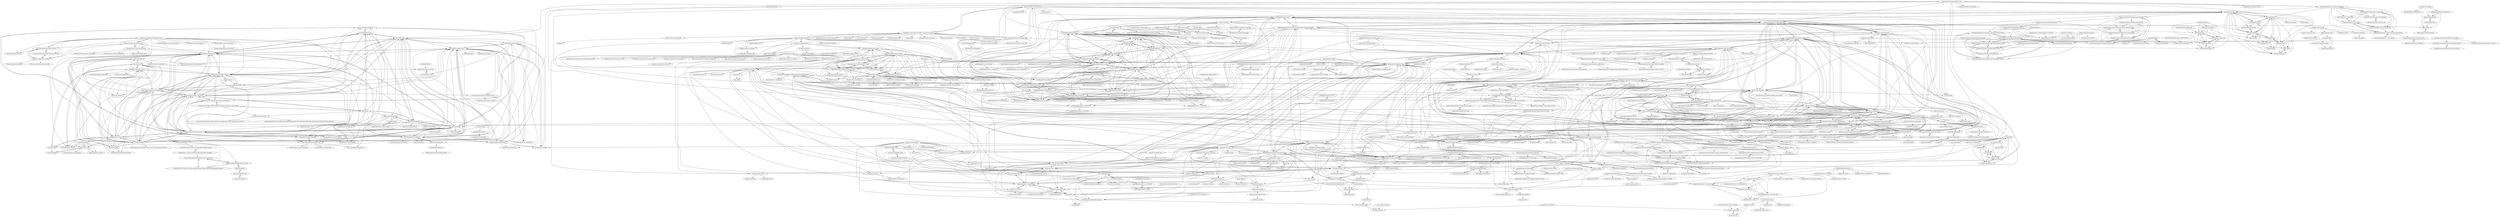 digraph G {
"riochr17/Analisis-Sentimen-ID" -> "ramaprakoso/analisis-sentimen"
"riochr17/Analisis-Sentimen-ID" -> "nasalsabila/kamus-alay"
"riochr17/Analisis-Sentimen-ID" -> "rizalespe/Dataset-Sentimen-Analisis-Bahasa-Indonesia"
"riochr17/Analisis-Sentimen-ID" -> "yasirutomo/python-sentianalysis-id"
"fajri91/InSet" -> "evanmartua34/Twitter-COVID19-Indonesia-Sentiment-Analysis---Lexicon-Based"
"fajri91/InSet" -> "nasalsabila/kamus-alay"
"fajri91/InSet" -> "onpilot/sentimen-bahasa"
"fajri91/InSet" -> "masdevid/sentistrength_id"
"fajri91/InSet" -> "agusmakmun/SentiStrengthID"
"fajri91/InSet" -> "masdevid/ID-Stopwords"
"fajri91/InSet" -> "riochr17/Analisis-Sentimen-ID"
"fajri91/InSet" -> "masdevid/ID-OpinionWords"
"fajri91/InSet" -> "ramaprakoso/analisis-sentimen"
"fajri91/InSet" -> "louisowen6/NLP_bahasa_resources"
"kelasterbuka/CPP_dasar-dasar-programming" -> "kelasterbuka/CPP_Lanjut_OOP"
"kelasterbuka/CPP_dasar-dasar-programming" -> "kelasterbuka/Python3.x_Dasar_Programming"
"kelasterbuka/CPP_dasar-dasar-programming" -> "kelasterbuka/JAVA_Lanjut_OOP"
"kelasterbuka/CPP_dasar-dasar-programming" -> "kelasterbuka/JAVA_dasar_programming"
"kelasterbuka/CPP_dasar-dasar-programming" -> "kelasterbuka/Python3.x_Object_Oriented_Programming"
"kelasterbuka/CPP_dasar-dasar-programming" -> "kelasterbuka/Matlab_Dasar_Programming"
"sandhikagalih/rest-api" -> "sandhikagalih/oophp"
"sandhikagalih/rest-api" -> "sandhikagalih/ngobar-9-codeigniter"
"sandhikagalih/rest-api" -> "sandhikagalih/phpmvc"
"sandhikagalih/rest-api" -> "sandhikagalih/wpu-resolusi"
"sandhikagalih/rest-api" -> "sandhikagalih/wpu-vcard-design"
"sandhikagalih/rest-api" -> "sandhikagalih/PHP-Dasar"
"rampatra/wedding-website" -> "czue/django-wedding-website"
"rampatra/wedding-website" -> "daengdoang/daeng-sherly-menikah"
"rampatra/wedding-website" -> "idindrakusuma/thekusuma"
"rampatra/wedding-website" -> "vinitshahdeo/Wedding-Invitation"
"rampatra/wedding-website" -> "dewanakl/undangan"
"rampatra/wedding-website" -> "NgodingSolusi/the-wedding-of-rehan-maulidan"
"rampatra/wedding-website" -> "rampatra/photography" ["e"=1]
"rampatra/wedding-website" -> "LeeKyuHyuk/wedding-invitation"
"rampatra/wedding-website" -> "sauanla/wedding-invitation"
"rampatra/wedding-website" -> "bmgdev/responsive-wedding"
"rampatra/wedding-website" -> "learning-zone/website-templates" ["e"=1]
"rampatra/wedding-website" -> "danangekal/wedding-invitation"
"rampatra/wedding-website" -> "imfunniee/fimbo" ["e"=1]
"rampatra/wedding-website" -> "dwyl/learn-to-send-email-via-google-script-html-no-server"
"rampatra/wedding-website" -> "intenscia/Wedding"
"kelasterbuka/Python3.x_Dasar_Programming" -> "kelasterbuka/Python3.x_Object_Oriented_Programming"
"kelasterbuka/Python3.x_Dasar_Programming" -> "kelasterbuka/CPP_dasar-dasar-programming"
"kelasterbuka/Python3.x_Dasar_Programming" -> "kelasterbuka/JAVA_dasar_programming"
"kelasterbuka/Python3.x_Dasar_Programming" -> "belajarpythoncom/belajarpython.com"
"kelasterbuka/Python3.x_Dasar_Programming" -> "kelasterbuka/JAVA_Lanjut_OOP"
"kelasterbuka/Python3.x_Dasar_Programming" -> "bellshade/Python"
"kelasterbuka/Python3.x_Dasar_Programming" -> "kelasterbuka/CPP_Lanjut_OOP"
"kelasterbuka/Python3.x_Dasar_Programming" -> "bellshade/Javascript"
"kelasterbuka/Python3.x_Dasar_Programming" -> "kelasterbuka/Matlab_Dasar_Programming"
"KejawenLab/SemartHris" -> "HRPersona/Backend"
"KejawenLab/SemartHris" -> "KejawenLab/SemartSkeleton"
"KejawenLab/SemartHris" -> "nafiesl/free-pmo"
"kelasterbuka/Python3.x_Object_Oriented_Programming" -> "kelasterbuka/Python3.x_Numpy_Tutorial"
"kelasterbuka/Python3.x_Object_Oriented_Programming" -> "kelasterbuka/JAVA_Lanjut_OOP"
"kelasterbuka/Python3.x_Object_Oriented_Programming" -> "kelasterbuka/django1.11_LTS_tutorial"
"datascienceid/machine-learning-resources" -> "datascienceid/deep-learning-resources"
"datascienceid/machine-learning-resources" -> "datascienceid/reinforcement-learning-resources"
"datascienceid/machine-learning-resources" -> "datascienceid/melek-for-member"
"datascienceid/machine-learning-resources" -> "datascienceid/datasciencecurriculum"
"datascienceid/machine-learning-resources" -> "datascienceid/nlp-resources"
"datascienceid/machine-learning-resources" -> "kmkurn/id-nlp-resource"
"datascienceid/machine-learning-resources" -> "irfnrdh/Awesome-Indonesia-NLP"
"datascienceid/machine-learning-resources" -> "louisowen6/NLP_bahasa_resources"
"datascienceid/machine-learning-resources" -> "rubiagatra/data-science-with-python"
"datascienceid/machine-learning-resources" -> "kirralabs/indonesian-NLP-resources"
"datascienceid/machine-learning-resources" -> "datascienceid/data-science-learning-path"
"datascienceid/machine-learning-resources" -> "ai-id/belajar.machinelearning.id"
"datascienceid/machine-learning-resources" -> "sastrawi/nlp-bahasa-indonesia"
"datascienceid/machine-learning-resources" -> "data-folks/data-science-learning-path"
"datascienceid/machine-learning-resources" -> "IndoNLP/indonlu"
"sastrawi/sastrawi" -> "har07/PySastrawi"
"sastrawi/sastrawi" -> "sastrawi/nlp-bahasa-indonesia"
"sastrawi/sastrawi" -> "masdevid/ID-Stopwords"
"sastrawi/sastrawi" -> "kmkurn/id-nlp-resource"
"sastrawi/sastrawi" -> "louisowen6/NLP_bahasa_resources"
"sastrawi/sastrawi" -> "famrashel/idn-tagged-corpus"
"sastrawi/sastrawi" -> "masdevid/ID-OpinionWords"
"sastrawi/sastrawi" -> "kirralabs/indonesian-NLP-resources"
"sastrawi/sastrawi" -> "sastrawi/tokenizer"
"sastrawi/sastrawi" -> "irfnrdh/Awesome-Indonesia-NLP"
"sastrawi/sastrawi" -> "keyreply/Bahasa-Indo-NLP-Dataset"
"sastrawi/sastrawi" -> "andryluthfi/indonesian-postag"
"sastrawi/sastrawi" -> "ivanlanin/kateglo"
"sastrawi/sastrawi" -> "IndoNLP/indonlu"
"sastrawi/sastrawi" -> "jsastrawi/jsastrawi"
"kirralabs/indonesian-NLP-resources" -> "kmkurn/id-nlp-resource"
"kirralabs/indonesian-NLP-resources" -> "irfnrdh/Awesome-Indonesia-NLP"
"kirralabs/indonesian-NLP-resources" -> "louisowen6/NLP_bahasa_resources"
"kirralabs/indonesian-NLP-resources" -> "sastrawi/nlp-bahasa-indonesia"
"kirralabs/indonesian-NLP-resources" -> "famrashel/idn-tagged-corpus"
"kirralabs/indonesian-NLP-resources" -> "keyreply/Bahasa-Indo-NLP-Dataset"
"kirralabs/indonesian-NLP-resources" -> "har07/PySastrawi"
"kirralabs/indonesian-NLP-resources" -> "ramaprakoso/analisis-sentimen"
"kirralabs/indonesian-NLP-resources" -> "cahya-wirawan/indonesian-language-models"
"kirralabs/indonesian-NLP-resources" -> "nasalsabila/kamus-alay"
"kirralabs/indonesian-NLP-resources" -> "IndoNLP/indonlu"
"kirralabs/indonesian-NLP-resources" -> "IndoNLP/nusa-crowd"
"kirralabs/indonesian-NLP-resources" -> "Wikidepia/indonesian_datasets"
"kirralabs/indonesian-NLP-resources" -> "yasirutomo/python-sentianalysis-id"
"kirralabs/indonesian-NLP-resources" -> "rizalespe/Dataset-Sentimen-Analisis-Bahasa-Indonesia"
"jamiewilson/form-to-google-sheets" -> "michalsnik/aos" ["e"=1]
"jamiewilson/form-to-google-sheets" -> "farizdotid/DAFTAR-API-LOKAL-INDONESIA"
"jamiewilson/form-to-google-sheets" -> "sandhikagalih/project-kalian"
"jamiewilson/form-to-google-sheets" -> "levinunnink/html-form-to-google-sheet"
"jamiewilson/form-to-google-sheets" -> "dwyl/learn-to-send-email-via-google-script-html-no-server"
"jamiewilson/form-to-google-sheets" -> "sandhikagalih/belajar-css-grid"
"jamiewilson/form-to-google-sheets" -> "sandhikagalih/sandhikagalih.github.io"
"jamiewilson/form-to-google-sheets" -> "sandhikagalih/channel-youtube-programming-dan-teknologi-indonesia"
"jamiewilson/form-to-google-sheets" -> "sandhikagalih/NGOBAR"
"jamiewilson/form-to-google-sheets" -> "RioChndr/jaksel-language"
"jamiewilson/form-to-google-sheets" -> "zuramai/mazer" ["e"=1]
"jamiewilson/form-to-google-sheets" -> "lonnieezell/myth-auth" ["e"=1]
"jamiewilson/form-to-google-sheets" -> "sandhikagalih/portfolio-tailwind-css"
"jamiewilson/form-to-google-sheets" -> "bellshade/Javascript"
"jamiewilson/form-to-google-sheets" -> "sandhikagalih/wpu-login"
"kmkurn/id-nlp-resource" -> "kirralabs/indonesian-NLP-resources"
"kmkurn/id-nlp-resource" -> "irfnrdh/Awesome-Indonesia-NLP"
"kmkurn/id-nlp-resource" -> "famrashel/idn-tagged-corpus"
"kmkurn/id-nlp-resource" -> "keyreply/Bahasa-Indo-NLP-Dataset"
"kmkurn/id-nlp-resource" -> "louisowen6/NLP_bahasa_resources"
"kmkurn/id-nlp-resource" -> "feryandi/Dataset-Artikel"
"kmkurn/id-nlp-resource" -> "har07/PySastrawi"
"kmkurn/id-nlp-resource" -> "IndoNLP/nusa-crowd"
"kmkurn/id-nlp-resource" -> "cahya-wirawan/indonesian-language-models"
"kmkurn/id-nlp-resource" -> "IndoNLP/indonlu"
"kmkurn/id-nlp-resource" -> "kata-ai/indosum"
"kmkurn/id-nlp-resource" -> "sastrawi/nlp-bahasa-indonesia"
"kmkurn/id-nlp-resource" -> "nasalsabila/kamus-alay"
"kmkurn/id-nlp-resource" -> "indolem/indolem"
"kmkurn/id-nlp-resource" -> "sastrawi/sastrawi"
"mazipan/hello-open-source" -> "kawalcovid19/wargabantuwarga.com"
"mazipan/hello-open-source" -> "Sangwan5688/Hacktoberfest2021" ["e"=1]
"mazipan/hello-open-source" -> "thinkswell/javascript-mini-projects" ["e"=1]
"mazipan/hello-open-source" -> "CrowdDotDev/crowd.dev" ["e"=1]
"mazipan/hello-open-source" -> "mazipan/baca-quran.id"
"mazipan/hello-open-source" -> "DhanushNehru/Ultimate-Web-Development-Resources" ["e"=1]
"mazipan/hello-open-source" -> "danthareja/contribute-to-open-source" ["e"=1]
"mazipan/hello-open-source" -> "EddieHubCommunity/open-source-practice" ["e"=1]
"mazipan/hello-open-source" -> "Syknapse/Contribute-To-This-Project" ["e"=1]
"mazipan/hello-open-source" -> "firstcontributions/firstcontributions.github.io" ["e"=1]
"mazipan/hello-open-source" -> "zero-one-group/welcome-entry-level"
"mazipan/hello-open-source" -> "fork-commit-merge/fork-commit-merge" ["e"=1]
"mazipan/hello-open-source" -> "mazipan/mazipan.space"
"mazipan/hello-open-source" -> "mazipan/auto-commit"
"mazipan/hello-open-source" -> "naufaldi/frontend-engineer-interview-indonesia"
"sandhikagalih/simple-landing-page" -> "sandhikagalih/wpu-resolusi"
"sandhikagalih/simple-landing-page" -> "sandhikagalih/NGOBAR"
"sandhikagalih/simple-landing-page" -> "sandhikagalih/PHP-Dasar"
"sandhikagalih/simple-landing-page" -> "sandhikagalih/wpu-login"
"sandhikagalih/simple-landing-page" -> "sandhikagalih/phpmvc"
"sandhikagalih/simple-landing-page" -> "sandhikagalih/rest-api"
"sandhikagalih/simple-landing-page" -> "sandhikagalih/sandhikagalih.github.io"
"sandhikagalih/simple-landing-page" -> "sandhikagalih/pukul-tikus-tanah"
"sandhikagalih/simple-landing-page" -> "sandhikagalih/belajar-css-grid"
"sandhikagalih/simple-landing-page" -> "sandhikagalih/belajar-tailwind-css"
"sandhikagalih/simple-landing-page" -> "sandhikagalih/oophp"
"sandhikagalih/simple-landing-page" -> "sandhikagalih/portfolio-tailwind-css"
"sandhikagalih/simple-landing-page" -> "sandhikagalih/project-kalian"
"sandhikagalih/simple-landing-page" -> "sandhikagalih/kedai-kopi-kenangan-senja"
"sandhikagalih/simple-landing-page" -> "sandhikagalih/ngobar-9-codeigniter"
"nasalsabila/kamus-alay" -> "riochr17/Analisis-Sentimen-ID"
"nasalsabila/kamus-alay" -> "ramaprakoso/analisis-sentimen"
"nasalsabila/kamus-alay" -> "fajri91/InSet"
"nasalsabila/kamus-alay" -> "masdevid/ID-Stopwords"
"nasalsabila/kamus-alay" -> "louisowen6/NLP_bahasa_resources"
"nasalsabila/kamus-alay" -> "kmkurn/id-nlp-resource"
"nasalsabila/kamus-alay" -> "irfnrdh/Awesome-Indonesia-NLP"
"nasalsabila/kamus-alay" -> "har07/PySastrawi"
"bachors/nik_parse.js" -> "RTechnoS/bot_tulis"
"bachors/nik_parse.js" -> "bachors/Al-Quran-ID-API" ["e"=1]
"bachors/nik_parse.js" -> "bachors/Cek-NIK-KTP"
"bachors/nik_parse.js" -> "mul14/nik_parser.ts"
"bachors/nik_parse.js" -> "bachors/apiapi"
"bachors/nik_parse.js" -> "zerosdev/nik-reader"
"bachors/nik_parse.js" -> "ibnux/Skema-eKTP"
"bachors/nik_parse.js" -> "ibnusyawall/aex-bot" ["e"=1]
"bachors/nik_parse.js" -> "satyawikananda/rs-bed-covid-indo-api"
"bachors/nik_parse.js" -> "fzn0x/encryptlab"
"bachors/nik_parse.js" -> "phpid-jakarta/ajari-koding"
"bachors/nik_parse.js" -> "syauqi/collegetivity"
"nafiesl/dompet" -> "nafiesl/arisan"
"nafiesl/dompet" -> "nafiesl/free-pmo"
"datascienceid/deep-learning-resources" -> "datascienceid/reinforcement-learning-resources"
"datascienceid/deep-learning-resources" -> "datascienceid/machine-learning-resources"
"datascienceid/deep-learning-resources" -> "datascienceid/melek-for-member"
"datascienceid/deep-learning-resources" -> "datascienceid/nlp-resources"
"nafiesl/silsilah" -> "rstacruz/kingraph" ["e"=1]
"nafiesl/silsilah" -> "MGeurts/genealogy" ["e"=1]
"nafiesl/silsilah" -> "nafiesl/free-pmo"
"nafiesl/silsilah" -> "buku-masjid/buku-masjid"
"nafiesl/silsilah" -> "nafiesl/dompet"
"nafiesl/silsilah" -> "nafiesl/SimpleCrudGenerator"
"nafiesl/silsilah" -> "uasoft-indonesia/badaso"
"nafiesl/silsilah" -> "cahyadsn/wilayah"
"nafiesl/silsilah" -> "liberu-genealogy/genealogy-old" ["e"=1]
"nafiesl/silsilah" -> "piyushparkash/FamilyTree" ["e"=1]
"nafiesl/silsilah" -> "nafiesl/grosir-obat" ["e"=1]
"nafiesl/silsilah" -> "lakasir/lakasir" ["e"=1]
"nafiesl/silsilah" -> "laravolt/indonesia"
"nafiesl/silsilah" -> "saifulcoder/laravel-whatsapp-server" ["e"=1]
"nafiesl/silsilah" -> "OpenSID/OpenSID"
"reactjs/id.react.dev" -> "frontend-id/oss"
"reactjs/id.react.dev" -> "zero-one-group/welcome-entry-level"
"reactjs/id.react.dev" -> "kawalcovid19/wargabantuwarga.com"
"reactjs/id.react.dev" -> "reactjs-id/reactjs.id"
"reactjs/id.react.dev" -> "mazipan/awesome-js-dev-id"
"reactjs/id.react.dev" -> "javascript-tutorial/id.javascript.info"
"reactjs/id.react.dev" -> "tokopedia/treats"
"reactjs/id.react.dev" -> "rizafahmi/carikerja"
"reactjs/id.react.dev" -> "ariya/unmix"
"reactjs/id.react.dev" -> "kawalcovid19/silacak"
"reactjs/id.react.dev" -> "naufaldi/frontend-engineer-interview-indonesia"
"reactjs/id.react.dev" -> "senimanjs/seniman"
"reactjs/id.react.dev" -> "mazipan/pramuka-id"
"mazipan/baca-quran.id" -> "rioastamal/quran-json" ["e"=1]
"mazipan/baca-quran.id" -> "mazipan/tanyaaja.in"
"mazipan/baca-quran.id" -> "mazipan/pramuka-id"
"mazipan/baca-quran.id" -> "bachors/Al-Quran-ID-API" ["e"=1]
"mazipan/baca-quran.id" -> "kawalcovid19/wargabantuwarga.com"
"mazipan/baca-quran.id" -> "mazipan/ksana.in"
"mazipan/baca-quran.id" -> "mazipan/mazipan.space"
"mazipan/baca-quran.id" -> "gadingnst/quran-api" ["e"=1]
"mazipan/baca-quran.id" -> "rioastamal/quran-web" ["e"=1]
"mazipan/baca-quran.id" -> "rizafahmi/carikerja"
"mazipan/baca-quran.id" -> "vuejs-id/docs"
"mazipan/baca-quran.id" -> "mazipan/psi-gh-action"
"mazipan/baca-quran.id" -> "vuejs-id/blog"
"mazipan/baca-quran.id" -> "gungunfebrianza/Belajar-Dengan-Jenius-DenoTheWKWKLand"
"mazipan/baca-quran.id" -> "kawalcovid19/silacak"
"sonnylazuardi/bibleify-mobile" -> "sonnylazuardi/bibleify-desktop"
"sonnylazuardi/bibleify-mobile" -> "sonnylazuardi/alkitab-api"
"sonnylazuardi/bibleify-desktop" -> "sonnylazuardi/bibleify-mobile"
"sonnylazuardi/bibleify-desktop" -> "ariya/unmix"
"nafiesl/free-pmo" -> "nafiesl/dompet"
"nafiesl/free-pmo" -> "nafiesl/SimpleCrudGenerator"
"nafiesl/free-pmo" -> "nafiesl/grosir-obat" ["e"=1]
"nafiesl/free-pmo" -> "buku-masjid/buku-masjid"
"nafiesl/free-pmo" -> "riskihajar/terbilang"
"nafiesl/free-pmo" -> "cahyadsn/wilayah"
"nafiesl/free-pmo" -> "laravolt/indonesia"
"nafiesl/free-pmo" -> "uasoft-indonesia/badaso"
"nafiesl/free-pmo" -> "nafiesl/silsilah"
"nafiesl/free-pmo" -> "KejawenLab/SemartHris"
"nafiesl/free-pmo" -> "gungunfebrianza/Belajar-Dengan-Jenius-Golang"
"nafiesl/free-pmo" -> "edwardsamuel/Wilayah-Administratif-Indonesia"
"nafiesl/free-pmo" -> "phpid-jakarta/ajari-koding"
"nafiesl/free-pmo" -> "lakasir/lakasir" ["e"=1]
"nafiesl/free-pmo" -> "bpocallaghan/laravel-admin-starter" ["e"=1]
"gungunfebrianza/Belajar-Dengan-Jenius-Node.js" -> "gungunfebrianza/Belajar-Dengan-Jenius-Golang"
"gungunfebrianza/Belajar-Dengan-Jenius-Node.js" -> "gungunfebrianza/Belajar-Dengan-Jenius-DenoTheWKWKLand"
"gungunfebrianza/Belajar-Dengan-Jenius-Node.js" -> "gungunfebrianza/Mastering-Node.js"
"gungunfebrianza/Belajar-Dengan-Jenius-Node.js" -> "gungunfebrianza/Mastering-Javascript"
"gungunfebrianza/Belajar-Dengan-Jenius-Node.js" -> "arisetyo/belajar-react"
"gungunfebrianza/Belajar-Dengan-Jenius-Node.js" -> "gungunfebrianza/Mastering-PHP7"
"gungunfebrianza/Belajar-Dengan-Jenius-Node.js" -> "gungunfebrianza/Belajar-Dengan-Jenius-AWS-Node.js-Vol-2"
"gungunfebrianza/Belajar-Dengan-Jenius-Node.js" -> "fauzan121002/denovel"
"gungunfebrianza/Belajar-Dengan-Jenius-Node.js" -> "thexdev/weetnie"
"gungunfebrianza/Belajar-Dengan-Jenius-Node.js" -> "phpid-jakarta/ajari-koding"
"gungunfebrianza/Belajar-Dengan-Jenius-Node.js" -> "fransallen/awesome-indonesia"
"gungunfebrianza/Belajar-Dengan-Jenius-Node.js" -> "gungunfebrianza/Blockchain-Cryptocurrency-Industry-4.0"
"gungunfebrianza/Belajar-Dengan-Jenius-Node.js" -> "hiwijaya/movion"
"gungunfebrianza/Belajar-Dengan-Jenius-Node.js" -> "uasoft-indonesia/badaso"
"gungunfebrianza/Belajar-Dengan-Jenius-Node.js" -> "gungunfebrianza/Belajar-Dengan-Jenius-AWS-IAM"
"nafiesl/SimpleCrudGenerator" -> "nafiesl/free-pmo"
"nafiesl/SimpleCrudGenerator" -> "nafiesl/dompet"
"Midtrans/midtrans-nodejs-client" -> "Midtrans/Midtrans-Payment-API-Postman-Collections"
"Midtrans/midtrans-nodejs-client" -> "Midtrans/midtrans-php"
"javascript-tutorial/id.javascript.info" -> "rijdz/33-js-concepts"
"javascript-tutorial/id.javascript.info" -> "frontend-id/oss"
"pveyes/htmr" -> "kawalcovid19/wargabantuwarga.com"
"pveyes/htmr" -> "kawalcovid19/silacak"
"pveyes/htmr" -> "tibudiyanto/jakarta-vax-availability"
"sandhikagalih/wpu-login" -> "sandhikagalih/PHP-Dasar"
"sandhikagalih/wpu-login" -> "sandhikagalih/rest-api"
"sandhikagalih/wpu-login" -> "sandhikagalih/NGOBAR"
"sandhikagalih/wpu-login" -> "sandhikagalih/wpu-resolusi"
"sandhikagalih/wpu-login" -> "sandhikagalih/phpmvc"
"sandhikagalih/wpu-login" -> "sandhikagalih/oophp"
"sandhikagalih/wpu-login" -> "sandhikagalih/ngobar-9-codeigniter"
"sandhikagalih/wpu-login" -> "sandhikagalih/simple-landing-page"
"sandhikagalih/wpu-login" -> "sandhikagalih/pukul-tikus-tanah"
"sandhikagalih/wpu-login" -> "sandhikagalih/belajar-css-grid"
"sandhikagalih/wpu-login" -> "sandhikagalih/belajar-tailwind-css"
"sandhikagalih/wpu-login" -> "sandhikagalih/sandhikagalih.github.io"
"webprogrammingunpas/wpu-resolusi" -> "sandhikagalih/wpu-login"
"drgx/http-to-curl" -> "asendia/severance-pay"
"drgx/http-to-curl" -> "pveyes/smartass"
"belajarpythoncom/belajarpython.com" -> "kelasterbuka/Python3.x_Dasar_Programming"
"belajarpythoncom/belajarpython.com" -> "petanikode/belajar-git"
"belajarpythoncom/belajarpython.com" -> "GitIndonesia/awesome-indonesia-repo"
"belajarpythoncom/belajarpython.com" -> "screetsec/Cybersecurity-Indonesia" ["e"=1]
"belajarpythoncom/belajarpython.com" -> "sandhikagalih/PHP-Dasar"
"belajarpythoncom/belajarpython.com" -> "bellshade/Python"
"belajarpythoncom/belajarpython.com" -> "fransallen/awesome-indonesia"
"belajarpythoncom/belajarpython.com" -> "har07/PySastrawi"
"belajarpythoncom/belajarpython.com" -> "farizdotid/DAFTAR-API-LOKAL-INDONESIA"
"belajarpythoncom/belajarpython.com" -> "jagongoding-com/python-dasar"
"zuramai/laravel-smm" -> "zuramai/refactoring"
"kelasterbuka/JAVA_dasar_programming" -> "kelasterbuka/JAVA_Lanjut_OOP"
"kelasterbuka/JAVA_dasar_programming" -> "kelasterbuka/Python3.x_Object_Oriented_Programming"
"kelasterbuka/JAVA_dasar_programming" -> "kelasterbuka/CPP_dasar-dasar-programming"
"sandhikagalih/phpmvc" -> "sandhikagalih/rest-api"
"sandhikagalih/phpmvc" -> "sandhikagalih/oophp"
"sandhikagalih/phpmvc" -> "sandhikagalih/wpu-resolusi"
"sandhikagalih/phpmvc" -> "sandhikagalih/PHP-Dasar"
"sandhikagalih/phpmvc" -> "sandhikagalih/ngobar-9-codeigniter"
"sandhikagalih/phpmvc" -> "sandhikagalih/NGOBAR"
"sandhikagalih/phpmvc" -> "sandhikagalih/prakweb_c_043040023"
"sandhikagalih/phpmvc" -> "sandhikagalih/wpu-vcard-design"
"kata-ai/indosum" -> "fajri91/sum_liputan6"
"kata-ai/indosum" -> "feryandi/Dataset-Artikel"
"kata-ai/indosum" -> "Wikidepia/indonesian_datasets"
"kata-ai/indosum" -> "indolem/indolem"
"kata-ai/indosum" -> "indobenchmark/indobenchmark-toolkit"
"kata-ai/indosum" -> "IndoNLP/indonlg"
"petanikode/belajar-git" -> "endymuhardin/belajarGit"
"petanikode/belajar-git" -> "GitIndonesia/awesome-indonesia-repo"
"petanikode/belajar-git" -> "belajarpythoncom/belajarpython.com"
"vuejs-id/docs" -> "vuejs-id/blog"
"basoro/mlite" -> "mas-elkhanza/SIMRS-Khanza"
"basoro/mlite" -> "basoro/SIMKES-Khanza"
"basoro/mlite" -> "rikyperdana/simrs"
"basoro/mlite" -> "virusphp/bridging-bpjs"
"sandhikagalih/oophp" -> "sandhikagalih/rest-api"
"sandhikagalih/oophp" -> "sandhikagalih/wpu-resolusi"
"sandhikagalih/oophp" -> "sandhikagalih/nulis-online"
"sandhikagalih/oophp" -> "sandhikagalih/phpmvc"
"ericf/open-marriage" -> "emgram769/livechan-js" ["e"=1]
"kelasterbuka/django1.11_LTS_tutorial" -> "kelasterbuka/Python3.x_Object_Oriented_Programming"
"endymuhardin/belajarGit" -> "sastrawi/nlp-bahasa-indonesia"
"endymuhardin/belajarGit" -> "endymuhardin/buku-git"
"kata-ai/aksara-ui" -> "kawalcovid19/silacak"
"kata-ai/aksara-ui" -> "kata-ai/kata-cli"
"kata-ai/aksara-ui" -> "mazipan/awesome-js-dev-id"
"kelasterbuka/Matlab_Dasar_Programming" -> "kelasterbuka/matlab_advanced_GA"
"kelasterbuka/matlab_advanced_GA" -> "kelasterbuka/Matlab_Dasar_Programming"
"keyreply/Bahasa-Indo-NLP-Dataset" -> "kmkurn/id-nlp-resource"
"keyreply/Bahasa-Indo-NLP-Dataset" -> "famrashel/idn-tagged-corpus"
"keyreply/Bahasa-Indo-NLP-Dataset" -> "yasirutomo/python-sentianalysis-id"
"Midtrans/Midtrans-Codeigniter" -> "harrypujianto/Veritrans-Codeigniter"
"cahya-wirawan/indonesian-language-models" -> "irfnrdh/Awesome-Indonesia-NLP"
"cahya-wirawan/indonesian-language-models" -> "panggi/pujangga"
"cahya-wirawan/indonesian-language-models" -> "Wikidepia/indonesian_datasets"
"cahya-wirawan/indonesian-language-models" -> "kmkurn/id-nlp-resource"
"cahya-wirawan/indonesian-language-models" -> "IndoNLP/indonlg"
"cahya-wirawan/indonesian-language-models" -> "IndoNLP/nusa-crowd"
"cahya-wirawan/indonesian-language-models" -> "kata-ai/indosum"
"cahya-wirawan/indonesian-language-models" -> "UniversalDependencies/UD_Indonesian-GSD"
"cahya-wirawan/indonesian-language-models" -> "famrashel/idn-tagged-corpus"
"cahya-wirawan/indonesian-language-models" -> "IndoNLP/indonlu"
"cahya-wirawan/indonesian-language-models" -> "indolem/indolem"
"cahya-wirawan/indonesian-language-models" -> "indobenchmark/indobenchmark-toolkit"
"cahya-wirawan/indonesian-language-models" -> "kirralabs/indonesian-NLP-resources"
"cahya-wirawan/indonesian-language-models" -> "louisowen6/NLP_bahasa_resources"
"cahya-wirawan/indonesian-language-models" -> "fajri91/sum_liputan6"
"danangekal/wedding-invitation" -> "sauanla/wedding-invitation"
"jk8s/meetup" -> "cloudnative-id/meetups"
"rijdz/33-js-concepts" -> "javascript-tutorial/id.javascript.info"
"sandhikagalih/ngobar-9-codeigniter" -> "sandhikagalih/wpu-vcard-design"
"sandhikagalih/ngobar-9-codeigniter" -> "sandhikagalih/rest-api"
"datascienceid/reinforcement-learning-resources" -> "datascienceid/deep-learning-resources"
"datascienceid/reinforcement-learning-resources" -> "datascienceid/melek-for-member"
"endymuhardin/buku-git" -> "MuhammadiyahDeveloperClub/E-Library"
"feryandi/Dataset-Artikel" -> "kata-ai/indosum"
"gtrdp/template-skripsi" -> "canggihpw/thesisdtetiugm"
"gungunfebrianza/Mastering-Javascript" -> "gungunfebrianza/Mastering-Node.js"
"datascienceid/melek-for-member" -> "datascienceid/reinforcement-learning-resources"
"datascienceid/melek-for-member" -> "datascienceid/deep-learning-resources"
"datascienceid/melek-for-member" -> "datascienceid/meetup-documentation"
"datascienceid/melek-for-member" -> "datascienceid/kuliah-telegram"
"sandhikagalih/Learn_Computer_Science_in_5_Months" -> "sandhikagalih/JavaScript30"
"sandhikagalih/Learn_Computer_Science_in_5_Months" -> "sandhikagalih/wpu-vcard-design"
"sandhikagalih/Learn_Computer_Science_in_5_Months" -> "sandhikagalih/rekweb-pertemuan-3"
"sandhikagalih/Learn_Computer_Science_in_5_Months" -> "sandhikagalih/rekweb-pertemuan2"
"ialfina/ner-dataset-modified-dee" -> "khairunnisaor/idner-news-2k"
"ialfina/ner-dataset-modified-dee" -> "haryoa/indo-collex"
"nsulistiyawan/bpjs" -> "aamdsam/bridging-bpjs"
"kelasterbuka/Python3.x_Numpy_Tutorial" -> "kelasterbuka/Python3.x_Matplotlib"
"kelasterbuka/Python3.x_Matplotlib" -> "kelasterbuka/Python3.x_Numpy_Tutorial"
"dikisiswanto/cosmo" -> "OpenSID/tema-esensi"
"dikisiswanto/cosmo" -> "OpenSID/tema-natra"
"dikisiswanto/cosmo" -> "OpenSID/rilis-premium"
"gungunfebrianza/Mastering-Node.js" -> "gungunfebrianza/Blockchain-Cryptocurrency-Industry-4.0"
"gungunfebrianza/Mastering-Node.js" -> "gungunfebrianza/Mastering-Javascript"
"gungunfebrianza/Mastering-Node.js" -> "zuramai/snake-html5"
"grit-id/nergrit-corpus" -> "khairunnisaor/idner-news-2k"
"belajarkoding/store-documentation" -> "belajarkoding/store-laravel"
"belajarkoding/store-laravel" -> "belajarkoding/store-documentation"
"louisowen6/NLP_bahasa_resources" -> "irfnrdh/Awesome-Indonesia-NLP"
"louisowen6/NLP_bahasa_resources" -> "IndoNLP/indonlu"
"louisowen6/NLP_bahasa_resources" -> "kmkurn/id-nlp-resource"
"louisowen6/NLP_bahasa_resources" -> "kirralabs/indonesian-NLP-resources"
"louisowen6/NLP_bahasa_resources" -> "har07/PySastrawi"
"louisowen6/NLP_bahasa_resources" -> "IndoNLP/nusa-crowd"
"louisowen6/NLP_bahasa_resources" -> "nasalsabila/kamus-alay"
"louisowen6/NLP_bahasa_resources" -> "panggi/pujangga"
"louisowen6/NLP_bahasa_resources" -> "rizalespe/Dataset-Sentimen-Analisis-Bahasa-Indonesia"
"louisowen6/NLP_bahasa_resources" -> "cahya-wirawan/indonesian-language-models"
"louisowen6/NLP_bahasa_resources" -> "kumparan/nlp-id"
"louisowen6/NLP_bahasa_resources" -> "fajri91/InSet"
"louisowen6/NLP_bahasa_resources" -> "Wikidepia/indonesian_datasets"
"louisowen6/NLP_bahasa_resources" -> "famrashel/idn-tagged-corpus"
"louisowen6/NLP_bahasa_resources" -> "indolem/IndoBERTweet"
"irfnrdh/Awesome-Indonesia-NLP" -> "louisowen6/NLP_bahasa_resources"
"irfnrdh/Awesome-Indonesia-NLP" -> "kirralabs/indonesian-NLP-resources"
"irfnrdh/Awesome-Indonesia-NLP" -> "kmkurn/id-nlp-resource"
"irfnrdh/Awesome-Indonesia-NLP" -> "IndoNLP/indonlu"
"irfnrdh/Awesome-Indonesia-NLP" -> "cahya-wirawan/indonesian-language-models"
"irfnrdh/Awesome-Indonesia-NLP" -> "panggi/pujangga"
"irfnrdh/Awesome-Indonesia-NLP" -> "Wikidepia/indonesian_datasets"
"irfnrdh/Awesome-Indonesia-NLP" -> "rizalespe/Dataset-Sentimen-Analisis-Bahasa-Indonesia"
"irfnrdh/Awesome-Indonesia-NLP" -> "har07/PySastrawi"
"irfnrdh/Awesome-Indonesia-NLP" -> "kumparan/nlp-id"
"irfnrdh/Awesome-Indonesia-NLP" -> "indolem/IndoBERTweet"
"irfnrdh/Awesome-Indonesia-NLP" -> "riochr17/Analisis-Sentimen-ID"
"irfnrdh/Awesome-Indonesia-NLP" -> "yasirutomo/python-sentianalysis-id"
"irfnrdh/Awesome-Indonesia-NLP" -> "nasalsabila/kamus-alay"
"irfnrdh/Awesome-Indonesia-NLP" -> "kata-ai/indosum"
"syauqi/learnify" -> "syauqi/gameina"
"syauqi/learnify" -> "syauqi/smeaify"
"syauqi/learnify" -> "syauqi/corofight"
"syauqi/learnify" -> "fauzan121002/denovel"
"syauqi/learnify" -> "syauqi/collegetivity"
"syauqi/learnify" -> "almazary/new_elearning"
"syauqi/learnify" -> "syauqi/syauqi.github.io"
"syauqi/learnify" -> "syauqi/ilustraify"
"syauqi/learnify" -> "zuramai/kelaskita"
"syauqi/learnify" -> "syauqi/restawrant"
"syauqi/learnify" -> "fzn0x/encryptlab"
"idindrakusuma/thekusuma" -> "NgodingSolusi/the-wedding-of-rehan-maulidan"
"idindrakusuma/thekusuma" -> "daengdoang/daeng-sherly-menikah"
"idindrakusuma/thekusuma" -> "fauzialz/amifauzi.com-open"
"idindrakusuma/thekusuma" -> "Miftahussalam/wedding"
"idindrakusuma/thekusuma" -> "sauanla/wedding-invitation"
"idindrakusuma/thekusuma" -> "vinitshahdeo/Wedding-Invitation"
"idindrakusuma/thekusuma" -> "salmanagustian/wedding-digital-invitation"
"idindrakusuma/thekusuma" -> "parta99/pawiwahan"
"rizalespe/Dataset-Sentimen-Analisis-Bahasa-Indonesia" -> "evanmartua34/Twitter-COVID19-Indonesia-Sentiment-Analysis---Lexicon-Based"
"rizalespe/Dataset-Sentimen-Analisis-Bahasa-Indonesia" -> "irfnrdh/Awesome-Indonesia-NLP"
"rizalespe/Dataset-Sentimen-Analisis-Bahasa-Indonesia" -> "riochr17/Analisis-Sentimen-ID"
"rizalespe/Dataset-Sentimen-Analisis-Bahasa-Indonesia" -> "ridife/dataset-idsa"
"rizalespe/Dataset-Sentimen-Analisis-Bahasa-Indonesia" -> "louisowen6/NLP_bahasa_resources"
"rizalespe/Dataset-Sentimen-Analisis-Bahasa-Indonesia" -> "indolem/IndoBERTweet"
"syauqi/gameina" -> "syauqi/smeaify"
"syauqi/gameina" -> "syauqi/learnify"
"syauqi/gameina" -> "syauqi/syauqi.github.io"
"syauqi/gameina" -> "syauqi/corofight"
"syauqi/gameina" -> "syauqi/syauqi"
"wzulfikar/nextjs-wedding-invite" -> "nmdlnd/ibarin"
"guzfirdaus/Wilayah-Administrasi-Indonesia" -> "cahyadsn/wilayah"
"guzfirdaus/Wilayah-Administrasi-Indonesia" -> "ibnux/data-indonesia"
"khannedy/belajar-kubernetes" -> "khannedy/belajar-microservices"
"khannedy/belajar-kubernetes" -> "khannedy/golang-clean-architecture"
"khannedy/belajar-kubernetes" -> "ProgrammerZamanNow/belajar-mongodb"
"khannedy/belajar-kubernetes" -> "ProgrammerZamanNow/belajar-docker-dasar"
"khannedy/belajar-kubernetes" -> "ProgrammerZamanNow/belajar-docker-dockerfile"
"khannedy/belajar-kubernetes" -> "ProgrammerZamanNow/belajar-golang-restful-api"
"khannedy/belajar-kubernetes" -> "yusufsyaifudin/wilayah-indonesia"
"khannedy/belajar-kubernetes" -> "saefullohmaslul/kuki"
"opensourceindonesia/daftar-proyek-OSS" -> "ariya/kabarvirus"
"opensourceindonesia/daftar-proyek-OSS" -> "cloudnative-id/meetups"
"evilfactorylabs/learning-resources" -> "evilfactorylabs/gow"
"evilfactorylabs/learning-resources" -> "evilfactorylabs/handbook"
"IndoNLP/indonlu" -> "louisowen6/NLP_bahasa_resources"
"IndoNLP/indonlu" -> "irfnrdh/Awesome-Indonesia-NLP"
"IndoNLP/indonlu" -> "kmkurn/id-nlp-resource"
"IndoNLP/indonlu" -> "IndoNLP/nusa-crowd"
"IndoNLP/indonlu" -> "indolem/indolem"
"IndoNLP/indonlu" -> "Wikidepia/indonesian_datasets"
"IndoNLP/indonlu" -> "cahya-wirawan/indonesian-language-models"
"IndoNLP/indonlu" -> "IndoNLP/indonlg"
"IndoNLP/indonlu" -> "kirralabs/indonesian-NLP-resources"
"IndoNLP/indonlu" -> "har07/PySastrawi"
"IndoNLP/indonlu" -> "okkyibrohim/id-multi-label-hate-speech-and-abusive-language-detection"
"IndoNLP/indonlu" -> "IndoNLP/nusax"
"IndoNLP/indonlu" -> "famrashel/idn-tagged-corpus"
"IndoNLP/indonlu" -> "sastrawi/sastrawi"
"IndoNLP/indonlu" -> "nasalsabila/kamus-alay"
"emsifa/api-wilayah-indonesia" -> "cahyadsn/wilayah"
"emsifa/api-wilayah-indonesia" -> "farizdotid/DAFTAR-API-LOKAL-INDONESIA"
"emsifa/api-wilayah-indonesia" -> "sandhikagalih/channel-youtube-programming-dan-teknologi-indonesia"
"emsifa/api-wilayah-indonesia" -> "ibnux/data-indonesia"
"emsifa/api-wilayah-indonesia" -> "laravolt/indonesia"
"emsifa/api-wilayah-indonesia" -> "gadingnst/quran-api" ["e"=1]
"emsifa/api-wilayah-indonesia" -> "sandhikagalih/project-kalian"
"emsifa/api-wilayah-indonesia" -> "RioChndr/jaksel-language"
"emsifa/api-wilayah-indonesia" -> "guzfirdaus/Wilayah-Administrasi-Indonesia"
"emsifa/api-wilayah-indonesia" -> "novalagung/dasarpemrogramangolang"
"emsifa/api-wilayah-indonesia" -> "kresnasatya/api-harilibur"
"emsifa/api-wilayah-indonesia" -> "naufaldi/frontend-engineer-interview-indonesia"
"emsifa/api-wilayah-indonesia" -> "edwardsamuel/Wilayah-Administratif-Indonesia"
"emsifa/api-wilayah-indonesia" -> "uasoft-indonesia/badaso"
"emsifa/api-wilayah-indonesia" -> "Midtrans/midtrans-php"
"edwardsamuel/Wilayah-Administratif-Indonesia" -> "cahyadsn/wilayah"
"edwardsamuel/Wilayah-Administratif-Indonesia" -> "laravolt/indonesia"
"edwardsamuel/Wilayah-Administratif-Indonesia" -> "GitIndonesia/awesome-indonesia-repo"
"edwardsamuel/Wilayah-Administratif-Indonesia" -> "farizdotid/DAFTAR-API-LOKAL-INDONESIA"
"edwardsamuel/Wilayah-Administratif-Indonesia" -> "cahyadsn/daerah"
"edwardsamuel/Wilayah-Administratif-Indonesia" -> "edwin/database-kodepos-seluruh-indonesia"
"edwardsamuel/Wilayah-Administratif-Indonesia" -> "guzfirdaus/Wilayah-Administrasi-Indonesia"
"edwardsamuel/Wilayah-Administratif-Indonesia" -> "nafiesl/free-pmo"
"edwardsamuel/Wilayah-Administratif-Indonesia" -> "sastrawi/sastrawi"
"edwardsamuel/Wilayah-Administratif-Indonesia" -> "gungunfebrianza/Belajar-Dengan-Jenius-Node.js"
"edwardsamuel/Wilayah-Administratif-Indonesia" -> "azishapidin/indoregion"
"edwardsamuel/Wilayah-Administratif-Indonesia" -> "OpenSID/OpenSID"
"edwardsamuel/Wilayah-Administratif-Indonesia" -> "ibnux/data-indonesia"
"edwardsamuel/Wilayah-Administratif-Indonesia" -> "gungunfebrianza/Belajar-Dengan-Jenius-Golang"
"edwardsamuel/Wilayah-Administratif-Indonesia" -> "Midtrans/midtrans-php"
"daengdoang/daeng-sherly-menikah" -> "idindrakusuma/thekusuma"
"daengdoang/daeng-sherly-menikah" -> "NgodingSolusi/the-wedding-of-rehan-maulidan"
"daengdoang/daeng-sherly-menikah" -> "vinitshahdeo/Wedding-Invitation"
"daengdoang/daeng-sherly-menikah" -> "salmanagustian/wedding-digital-invitation"
"daengdoang/daeng-sherly-menikah" -> "sauanla/wedding-invitation"
"daengdoang/daeng-sherly-menikah" -> "danangekal/wedding-invitation"
"daengdoang/daeng-sherly-menikah" -> "LeeKyuHyuk/wedding-invitation"
"daengdoang/daeng-sherly-menikah" -> "dewanakl/undangan"
"daengdoang/daeng-sherly-menikah" -> "shyamjos/wedding-website"
"daengdoang/daeng-sherly-menikah" -> "fauzialz/amifauzi.com-open"
"daengdoang/daeng-sherly-menikah" -> "Miftahussalam/wedding"
"daengdoang/daeng-sherly-menikah" -> "danixsofyan/wedding-invitation"
"daengdoang/daeng-sherly-menikah" -> "intenscia/Wedding"
"daengdoang/daeng-sherly-menikah" -> "kimyoon21/wedding"
"novalagung/dasarpemrogramangolang-example" -> "novalagung/dasarpemrogramangolang"
"novalagung/dasarpemrogramangolang-example" -> "novalagung/dasarpemrogramanrust"
"novalagung/dasarpemrogramangolang-example" -> "khannedy/golang-clean-architecture"
"novalagung/dasarpemrogramangolang-example" -> "zero-one-group/welcome-entry-level"
"novalagung/dasarpemrogramangolang-example" -> "ngamux/ngamux"
"novalagung/dasarpemrogramangolang-example" -> "gungunfebrianza/Belajar-Dengan-Jenius-Golang"
"novalagung/dasarpemrogramangolang-example" -> "phpid-jakarta/ajari-koding"
"novalagung/dasarpemrogramangolang-example" -> "ProgrammerZamanNow/belajar-golang-dasar"
"novalagung/dasarpemrogramangolang-example" -> "hendisantika/List-All-Programming-Telegram-Group"
"Midtrans/midtrans-php" -> "azishapidin/indoregion"
"Midtrans/midtrans-php" -> "xendit/xendit-php"
"Midtrans/midtrans-php" -> "kavist/rajaongkir"
"Midtrans/midtrans-php" -> "laravolt/indonesia"
"Midtrans/midtrans-php" -> "Midtrans/Midtrans-Codeigniter"
"Midtrans/midtrans-php" -> "Midtrans/midtrans-nodejs-client"
"Midtrans/midtrans-php" -> "veritrans/veritrans-php"
"Midtrans/midtrans-php" -> "mulyosyahidin/laravel-midtrans"
"mazipan/auto-commit" -> "mazipan/ksana.in"
"mazipan/auto-commit" -> "mazipan/psi-gh-action"
"mazipan/auto-commit" -> "kawalcovid19/wargabantuwarga.com"
"mazipan/auto-commit" -> "SuspiciousLookingOwl/saweria-api"
"mazipan/auto-commit" -> "mazipan/baca-quran.id"
"sonnylazuardi/colorGPT" -> "frontend-id/oss"
"sonnylazuardi/colorGPT" -> "sonnylazuardi/gramatika-figma-plugin"
"sonnylazuardi/colorGPT" -> "reactjs/id.react.dev"
"sonnylazuardi/colorGPT" -> "sonnylazuardi/sonwan-ui"
"sonnylazuardi/colorGPT" -> "pveyes/katla"
"sonnylazuardi/colorGPT" -> "rizafahmi/carikerja"
"sonnylazuardi/colorGPT" -> "sirilius/watermarkktp"
"sonnylazuardi/colorGPT" -> "sonnylazuardi/alkitab-api"
"sonnylazuardi/colorGPT" -> "feryandi/PilahPilihPilpres"
"sonnylazuardi/colorGPT" -> "kata-ai/aksara-ui"
"sonnylazuardi/colorGPT" -> "agallio/ina-covid-bed"
"sonnylazuardi/colorGPT" -> "kawalcovid19/silacak"
"sonnylazuardi/colorGPT" -> "senimanjs/seniman"
"sonnylazuardi/colorGPT" -> "tibudiyanto/jakarta-vax-availability"
"esjdev/boostpanel" -> "andrewkrug/repucaution"
"sandhikagalih/belajar-css-grid" -> "sandhikagalih/PHP-Dasar"
"sandhikagalih/belajar-css-grid" -> "sandhikagalih/NGOBAR"
"sandhikagalih/belajar-css-grid" -> "sandhikagalih/pukul-tikus-tanah"
"sandhikagalih/belajar-css-grid" -> "sandhikagalih/belajar-webpack-code"
"sandhikagalih/belajar-css-grid" -> "sandhikagalih/belajar-tailwind-css"
"sandhikagalih/belajar-css-grid" -> "sandhikagalih/wpu-resolusi"
"sandhikagalih/belajar-css-grid" -> "sandhikagalih/rest-api"
"sandhikagalih/belajar-css-grid" -> "sandhikagalih/simple-landing-page"
"sandhikagalih/belajar-css-grid" -> "sandhikagalih/wpu-login"
"sandhikagalih/belajar-css-grid" -> "sandhikagalih/oophp"
"sandhikagalih/belajar-css-grid" -> "sandhikagalih/phpmvc"
"sandhikagalih/belajar-css-grid" -> "sandhikagalih/sandhikagalih.github.io"
"sandhikagalih/belajar-css-grid" -> "sandhikagalih/JavaScript30"
"xendit/xendit-go" -> "Midtrans/midtrans-go"
"xendit/xendit-go" -> "imrenagi/go-payment"
"xendit/xendit-go" -> "veritrans/go-midtrans"
"kumparan/nlp-id" -> "panggi/pujangga"
"kumparan/nlp-id" -> "irfnrdh/Awesome-Indonesia-NLP"
"ArrayAccess/Indonesia-Postal-And-Area" -> "pentagonal/Indonesia-Postal-Code"
"imrenagi/go-payment" -> "xendit/xendit-go"
"imrenagi/go-payment" -> "Midtrans/midtrans-go"
"imrenagi/go-payment" -> "veritrans/go-midtrans"
"imrenagi/go-payment" -> "khannedy/golang-clean-architecture"
"imrenagi/go-payment" -> "imrenagi/design-pattern"
"imrenagi/go-payment" -> "imrenagi/blog"
"imrenagi/go-payment" -> "gungunfebrianza/Belajar-Dengan-Jenius-Golang"
"imrenagi/go-payment" -> "kadcom/mda"
"imrenagi/go-payment" -> "novalagung/dasarpemrogramangolang"
"imrenagi/go-payment" -> "imrenagi/sipencari"
"imrenagi/go-payment" -> "go-jakarta/slides"
"imrenagi/go-payment" -> "imrenagi/concurrent-booking"
"zuramai/kelaskita" -> "devoverid/kait-admin"
"mazipan/mazipan.space" -> "hendraaagil/website"
"mazipan/mazipan.space" -> "mazipan/ksana.in"
"mazipan/mazipan.space" -> "grikomsn/multiverse" ["e"=1]
"ProgrammerZamanNow/belajar-golang-dasar" -> "ProgrammerZamanNow/belajar-golang-goroutines"
"ProgrammerZamanNow/belajar-golang-dasar" -> "ProgrammerZamanNow/belajar-golang-unit-test"
"ProgrammerZamanNow/belajar-golang-dasar" -> "ProgrammerZamanNow/belajar-golang-dependency-injection"
"rikyperdana/simrs" -> "virusphp/bridging-bpjs"
"rikyperdana/simrs" -> "ivanwilliammd/satusehat-integration"
"rikyperdana/simrs" -> "ivanwilliammd/satusehat-laravel-example"
"evanmartua34/Twitter-COVID19-Indonesia-Sentiment-Analysis---Lexicon-Based" -> "yasirutomo/python-sentianalysis-id"
"evanmartua34/Twitter-COVID19-Indonesia-Sentiment-Analysis---Lexicon-Based" -> "fajri91/InSet"
"evanmartua34/Twitter-COVID19-Indonesia-Sentiment-Analysis---Lexicon-Based" -> "rizalespe/Dataset-Sentimen-Analisis-Bahasa-Indonesia"
"evanmartua34/Twitter-COVID19-Indonesia-Sentiment-Analysis---Lexicon-Based" -> "onpilot/sentimen-bahasa"
"frontend-id/oss" -> "frontend-id/feid.dev"
"frontend-id/oss" -> "masbagal/tempe"
"frontend-id/oss" -> "emsifa/al-ihsan.app"
"frontend-id/oss" -> "reactjs-id/website-v2"
"andryluthfi/indonesian-postag" -> "famrashel/idn-tagged-corpus"
"andryluthfi/indonesian-postag" -> "famrashel/idn-treebank"
"andryluthfi/indonesian-postag" -> "yusufsyaifudin/tokenizer-id"
"hyperjumptech/universal-update-checker" -> "hyperjumptech/js-urai"
"hyperjumptech/universal-update-checker" -> "hyperjumptech/firebase-cronjob"
"hyperjumptech/universal-update-checker" -> "hyperjumptech/hansip"
"eFishery/NeMo" -> "eFishery/json-reactform"
"sandhikagalih/pukul-tikus-tanah" -> "sandhikagalih/wpu-resolusi"
"sandhikagalih/pukul-tikus-tanah" -> "sandhikagalih/landing-page-css-grid"
"sandhikagalih/pukul-tikus-tanah" -> "sandhikagalih/rest-api"
"sandhikagalih/pukul-tikus-tanah" -> "sandhikagalih/JavaScript30"
"sandhikagalih/pukul-tikus-tanah" -> "sandhikagalih/PHP-Dasar"
"sandhikagalih/pukul-tikus-tanah" -> "sandhikagalih/NGOBAR"
"sandhikagalih/pukul-tikus-tanah" -> "sandhikagalih/belajar-css-grid"
"sandhikagalih/pukul-tikus-tanah" -> "sandhikagalih/event-design-discord-wpu"
"sandhikagalih/pukul-tikus-tanah" -> "sandhikagalih/5-trik-css-untuk-web-designer"
"phpid-jakarta/phpid-learning" -> "phpid-jakarta/ajari-koding"
"fauzan121002/denovel" -> "fzn0x/encryptlab"
"fauzan121002/denovel" -> "zuramai/snake-html5"
"fauzan121002/denovel" -> "gungunfebrianza/Visual-Hashing"
"fauzan121002/denovel" -> "gungunfebrianza/Belajar-Dengan-Jenius-DenoTheWKWKLand"
"fauzan121002/denovel" -> "bl0cknumber/nik-validator"
"phpid-jakarta/ajari-koding" -> "phpid-jakarta/phpid-learning"
"phpid-jakarta/ajari-koding" -> "rizafahmi/carikerja"
"phpid-jakarta/ajari-koding" -> "kawalcovid19/wargabantuwarga.com"
"mazipan/pramuka-id" -> "mazipan/webperf-ecommerce-id"
"ariya/kabarvirus" -> "ariya/dekontaminasi"
"ariya/kabarvirus" -> "ariya/tinker-chat"
"ariya/dekontaminasi" -> "ariya/kabarvirus"
"fadzrinmadu/data-warehouse-home-page" -> "kuchingneko28/kominfo-landingpage"
"fahroniganteng/Display-Masjid" -> "noplanalderson/simasjid"
"gungunfebrianza/Visual-Hashing" -> "gungunfebrianza/Deno-Oak-JWT-CRUD"
"gungunfebrianza/Visual-Hashing" -> "gungunfebrianza/Skill-Map-Mathematic"
"Muhammad-Yunus/Belajar-Computer-Vision" -> "gungunfebrianza/Belajar-Dengan-Jenius-Golang"
"sastrawi/nlp-bahasa-indonesia" -> "famrashel/idn-tagged-corpus"
"sastrawi/nlp-bahasa-indonesia" -> "har07/PySastrawi"
"sastrawi/nlp-bahasa-indonesia" -> "andryluthfi/indonesian-postag"
"sastrawi/nlp-bahasa-indonesia" -> "kirralabs/indonesian-NLP-resources"
"sastrawi/nlp-bahasa-indonesia" -> "kmkurn/id-nlp-resource"
"sastrawi/nlp-bahasa-indonesia" -> "sastrawi/sastrawi"
"sastrawi/nlp-bahasa-indonesia" -> "yohanesgultom/nlp-experiments"
"sastrawi/nlp-bahasa-indonesia" -> "yusufsyaifudin/indonesia-ner"
"sastrawi/nlp-bahasa-indonesia" -> "feryandi/Dataset-Artikel"
"sastrawi/nlp-bahasa-indonesia" -> "endymuhardin/belajarGit"
"sastrawi/nlp-bahasa-indonesia" -> "geovedi/indonesian-mt-testdata"
"sastrawi/nlp-bahasa-indonesia" -> "sastrawi/tokenizer"
"sastrawi/nlp-bahasa-indonesia" -> "irfnrdh/Awesome-Indonesia-NLP"
"hadihammurabi/go-app" -> "ngamux/ngamux"
"kavist/rajaongkir" -> "steevenz/rajaongkir"
"kavist/rajaongkir" -> "nafiesl/dompet"
"rizafahmi/awesome-speakers-id" -> "sonnylazuardi/gramatika-figma-plugin"
"rizafahmi/carikerja" -> "frontend-id/oss"
"gungunfebrianza/Belajar-Dengan-Jenius-Golang" -> "gungunfebrianza/Belajar-Dengan-Jenius-Node.js"
"gungunfebrianza/Belajar-Dengan-Jenius-Golang" -> "gungunfebrianza/Belajar-Dengan-Jenius-DenoTheWKWKLand"
"gungunfebrianza/Belajar-Dengan-Jenius-Golang" -> "gungunfebrianza/Mastering-Node.js"
"gungunfebrianza/Belajar-Dengan-Jenius-Golang" -> "gungunfebrianza/Visual-Hashing"
"gungunfebrianza/Belajar-Dengan-Jenius-Golang" -> "gungunfebrianza/Blockchain-Cryptocurrency-Industry-4.0"
"gungunfebrianza/Belajar-Dengan-Jenius-Golang" -> "fauzan121002/denovel"
"gungunfebrianza/Belajar-Dengan-Jenius-Golang" -> "Muhammad-Yunus/Belajar-Computer-Vision"
"gungunfebrianza/Belajar-Dengan-Jenius-Golang" -> "novalagung/dasarpemrogramanrust"
"gungunfebrianza/Belajar-Dengan-Jenius-Golang" -> "evilfactorylabs/learning-resources"
"gungunfebrianza/Belajar-Dengan-Jenius-Golang" -> "gungunfebrianza/Develop-Security-Software-With-CSharp"
"gungunfebrianza/Belajar-Dengan-Jenius-Golang" -> "imrenagi/go-payment"
"gungunfebrianza/Belajar-Dengan-Jenius-Golang" -> "gadingnst/hadith-api" ["e"=1]
"gungunfebrianza/Belajar-Dengan-Jenius-Golang" -> "gungunfebrianza/Belajar-Dengan-Jenius-AWS-Node.js-Vol-2"
"yoseflaw/nerindo" -> "khairunnisaor/idner-news-2k"
"khannedy/belajar-microservices" -> "khannedy/buku-devops"
"khannedy/belajar-microservices" -> "khannedy/buku-golang"
"khannedy/buku-javascript" -> "khannedy/buku-devops"
"khannedy/buku-javascript" -> "khannedy/buku-golang"
"khannedy/buku-javascript" -> "khannedy/buku-php"
"khannedy/buku-golang" -> "khannedy/buku-javascript"
"khannedy/buku-php" -> "khannedy/buku-javascript"
"khannedy/buku-devops" -> "khannedy/buku-javascript"
"khannedy/buku-devops" -> "khannedy/belajar-microservices"
"khannedy/buku-android" -> "khannedy/buku-php"
"kelasterbuka/JAVA_Lanjut_OOP" -> "kelasterbuka/JAVA_dasar_programming"
"kelasterbuka/JAVA_Lanjut_OOP" -> "kelasterbuka/CPP_Lanjut_OOP"
"kelasterbuka/JAVA_Lanjut_OOP" -> "kelasterbuka/Python3.x_Object_Oriented_Programming"
"kelasterbuka/CPP_Lanjut_OOP" -> "kelasterbuka/JAVA_Lanjut_OOP"
"gungunfebrianza/Belajar-Dengan-Jenius-DenoTheWKWKLand" -> "gungunfebrianza/Belajar-Dengan-Jenius-Node.js"
"gungunfebrianza/Belajar-Dengan-Jenius-DenoTheWKWKLand" -> "gungunfebrianza/Belajar-Dengan-Jenius-Golang"
"gungunfebrianza/Belajar-Dengan-Jenius-DenoTheWKWKLand" -> "fauzan121002/denovel"
"gungunfebrianza/Belajar-Dengan-Jenius-DenoTheWKWKLand" -> "gungunfebrianza/Blockchain-Cryptocurrency-Industry-4.0"
"gungunfebrianza/Belajar-Dengan-Jenius-DenoTheWKWKLand" -> "gungunfebrianza/Mastering-Node.js"
"gungunfebrianza/Belajar-Dengan-Jenius-DenoTheWKWKLand" -> "gungunfebrianza/Mastering-Javascript"
"gungunfebrianza/Belajar-Dengan-Jenius-DenoTheWKWKLand" -> "gungunfebrianza/Visual-Hashing"
"gungunfebrianza/Belajar-Dengan-Jenius-DenoTheWKWKLand" -> "munirapp/express-standard-api"
"gungunfebrianza/Belajar-Dengan-Jenius-DenoTheWKWKLand" -> "phpid-jakarta/phpid-learning"
"gungunfebrianza/Belajar-Dengan-Jenius-DenoTheWKWKLand" -> "rizafahmi/carikerja"
"revell29/Simple_REST_API_with_Deno" -> "asendia/severance-pay"
"KejawenLab/SemartApiSkeleton" -> "KejawenLab/SemartSkeleton"
"KejawenLab/SemartApiSkeleton" -> "ad3n/Microservices"
"Reynadi531/api-covid19-indonesia-v2" -> "Reynadi531/vaksincovid19-api"
"Reynadi531/api-covid19-indonesia-v2" -> "ariya/dekontaminasi"
"sandhikagalih/rekweb-pertemuan2" -> "sandhikagalih/rekweb-pertemuan-3"
"devoverid/kait-admin" -> "zuramai/ngetikcepat"
"bliblidotcom/blibli-backend-framework" -> "khannedy/belajar-microservices"
"bliblidotcom/blibli-backend-framework" -> "bliblidotcom/spring-design-patterns"
"hyperjumptech/js-urai" -> "hyperjumptech/universal-update-checker"
"syauqi/smeaify" -> "syauqi/syauqi.github.io"
"syauqi/smeaify" -> "syauqi/corofight"
"syauqi/smeaify" -> "syauqi/syauqi"
"satyawikananda/awesome-music-playlist" -> "satyawikananda/anitop"
"satyawikananda/awesome-music-playlist" -> "satyawikananda/anisearch"
"satyawikananda/awesome-music-playlist" -> "satyawikananda/grammer-blog"
"satyawikananda/awesome-music-playlist" -> "zuramai/snake-html5"
"syauqi/corofight" -> "syauqi/syauqi"
"syauqi/corofight" -> "syauqi/syauqi.github.io"
"hyperjumptech/react-native-confetti" -> "hyperjumptech/universal-update-checker"
"hyperjumptech/react-native-confetti" -> "hyperjumptech/js-urai"
"gungunfebrianza/Belajar-Dengan-Jenius-AWS-IAM" -> "gungunfebrianza/Skill-Map-Mathematic"
"gungunfebrianza/GGF-University" -> "gungunfebrianza/Belajar-Dengan-Jenius-C-Sharp"
"gungunfebrianza/Belajar-Dengan-Jenius-C-Sharp" -> "gungunfebrianza/GGF-University"
"randomscreencast/nama-gadungan" -> "gungunfebrianza/Deno-Oak-JWT-CRUD"
"nyancodeid/iro" -> "opakholis/bookshelf"
"nyancodeid/iro" -> "feri-irawan/API"
"nyancodeid/iro" -> "hasanqqsp/CBTSimpel"
"nyancodeid/iro" -> "Martarion-Code/Countdown-Birthday-and-Fireworks-Animation"
"nyancodeid/iro" -> "zuramai/starback.js"
"nyancodeid/iro" -> "awahids/belajar-ngaji"
"satyawikananda/anisearch" -> "satyawikananda/grammer-blog"
"gungunfebrianza/Skill-Map-Mathematic" -> "gungunfebrianza/Belajar-Philosophy-Computer-Science"
"syauqi/ilustraify" -> "syauqi/corofight"
"syauqi/ilustraify" -> "syauqi/syauqi"
"syauqi/syauqi" -> "syauqi/corofight"
"syauqi/syauqi" -> "syauqi/syauqi.github.io"
"satyawikananda/grammer-blog" -> "satyawikananda/Sekolahku-ID"
"satyawikananda/grammer-blog" -> "satyawikananda/anisearch"
"satyawikananda/Sekolahku-ID" -> "satyawikananda/grammer-blog"
"syauqi/syauqi.github.io" -> "syauqi/corofight"
"syauqi/syauqi.github.io" -> "syauqi/syauqi"
"vinitshahdeo/Wedding-Invitation" -> "daengdoang/daeng-sherly-menikah"
"vinitshahdeo/Wedding-Invitation" -> "sauanla/wedding-invitation"
"vinitshahdeo/Wedding-Invitation" -> "idindrakusuma/thekusuma"
"vinitshahdeo/Wedding-Invitation" -> "sarthak-1998/WeddingEvite"
"vinitshahdeo/Wedding-Invitation" -> "danangekal/wedding-invitation"
"vinitshahdeo/Wedding-Invitation" -> "NgodingSolusi/the-wedding-of-rehan-maulidan"
"vinitshahdeo/Wedding-Invitation" -> "archakNath/wedding-invitation-website"
"vinitshahdeo/Wedding-Invitation" -> "salmanagustian/wedding-digital-invitation"
"vinitshahdeo/Wedding-Invitation" -> "shyamjos/wedding-website"
"vinitshahdeo/Wedding-Invitation" -> "jdleesmiller/wedding"
"vinitshahdeo/Wedding-Invitation" -> "vinitshahdeo/wedding-website"
"data-folks/data-science-learning-path" -> "datascienceid/datasciencecurriculum"
"data-folks/data-science-learning-path" -> "jakartaresearch/earth-vision"
"data-folks/data-science-learning-path" -> "louisowen6/NLP_bahasa_resources"
"data-folks/data-science-learning-path" -> "irfnrdh/Awesome-Indonesia-NLP"
"data-folks/data-science-learning-path" -> "galuhsahid/data-preparation-with-python"
"data-folks/data-science-learning-path" -> "kmkurn/id-nlp-resource"
"data-folks/data-science-learning-path" -> "yusufarist/Data-Science-Learning-Path"
"sandhikagalih/sandhikagalih.github.io" -> "sandhikagalih/belajar-tailwind-css"
"sandhikagalih/sandhikagalih.github.io" -> "sandhikagalih/NGOBAR"
"sandhikagalih/sandhikagalih.github.io" -> "sandhikagalih/wpu-resolusi"
"sandhikagalih/sandhikagalih.github.io" -> "sandhikagalih/simple-landing-page"
"sandhikagalih/sandhikagalih.github.io" -> "sandhikagalih/PHP-Dasar"
"sandhikagalih/sandhikagalih.github.io" -> "sandhikagalih/portfolio-tailwind-css"
"sandhikagalih/sandhikagalih.github.io" -> "sandhikagalih/wpu-login"
"sandhikagalih/sandhikagalih.github.io" -> "sandhikagalih/belajar-css-grid"
"sandhikagalih/sandhikagalih.github.io" -> "sandhikagalih/pukul-tikus-tanah"
"sandhikagalih/sandhikagalih.github.io" -> "sandhikagalih/belajar-webpack-code"
"khannedy/golang-clean-architecture" -> "novalagung/dasarpemrogramangolang"
"khannedy/golang-clean-architecture" -> "imrenagi/go-payment"
"khannedy/golang-clean-architecture" -> "ProgrammerZamanNow/belajar-golang-restful-api"
"khannedy/golang-clean-architecture" -> "khannedy/belajar-kubernetes"
"khannedy/golang-clean-architecture" -> "create-go-app/fiber-go-template" ["e"=1]
"khannedy/golang-clean-architecture" -> "novalagung/dasarpemrogramangolang-example"
"khannedy/golang-clean-architecture" -> "AleksK1NG/Go-Clean-Architecture-REST-API" ["e"=1]
"khannedy/golang-clean-architecture" -> "novalagung/dasarpemrogramanrust"
"khannedy/golang-clean-architecture" -> "bxcodec/go-clean-arch" ["e"=1]
"khannedy/golang-clean-architecture" -> "gungunfebrianza/Belajar-Dengan-Jenius-Golang"
"khannedy/golang-clean-architecture" -> "gofiber/recipes" ["e"=1]
"khannedy/golang-clean-architecture" -> "RizkiMufrizal/gofiber-clean-architecture"
"khannedy/golang-clean-architecture" -> "uasoft-indonesia/badaso"
"khannedy/golang-clean-architecture" -> "RioChndr/jaksel-language"
"khannedy/golang-clean-architecture" -> "farizdotid/DAFTAR-API-LOKAL-INDONESIA"
"nmdlnd/ibarin" -> "rfkokt/wedding-tailwind"
"nmdlnd/ibarin" -> "RezkyRizaldi/wedding-rudi-shella"
"uasoft-indonesia/badaso" -> "saifulcoder/laravel-whatsapp-server" ["e"=1]
"uasoft-indonesia/badaso" -> "hexters/ladmin" ["e"=1]
"uasoft-indonesia/badaso" -> "stisla/stisla" ["e"=1]
"uasoft-indonesia/badaso" -> "fransallen/awesome-indonesia"
"uasoft-indonesia/badaso" -> "zuramai/mazer" ["e"=1]
"uasoft-indonesia/badaso" -> "cahyadsn/wilayah"
"uasoft-indonesia/badaso" -> "kodingworks/beetlehr"
"uasoft-indonesia/badaso" -> "laravolt/indonesia"
"uasoft-indonesia/badaso" -> "nafiesl/free-pmo"
"uasoft-indonesia/badaso" -> "novalagung/dasarpemrogramangolang"
"uasoft-indonesia/badaso" -> "nursandiid/tutorial-membuat-aplikasi-point-of-sales" ["e"=1]
"uasoft-indonesia/badaso" -> "zuramai/voler" ["e"=1]
"uasoft-indonesia/badaso" -> "kawalcovid19/wargabantuwarga.com"
"uasoft-indonesia/badaso" -> "farizdotid/DAFTAR-API-LOKAL-INDONESIA"
"uasoft-indonesia/badaso" -> "gungunfebrianza/Belajar-Dengan-Jenius-Node.js"
"sandhikagalih/project-kalian" -> "sandhikagalih/channel-youtube-programming-dan-teknologi-indonesia"
"sandhikagalih/project-kalian" -> "sandhikagalih/simple-landing-page"
"sandhikagalih/project-kalian" -> "farizdotid/DAFTAR-API-LOKAL-INDONESIA"
"sandhikagalih/project-kalian" -> "bellshade/Javascript"
"sandhikagalih/project-kalian" -> "sandhikagalih/wpu-login"
"sandhikagalih/project-kalian" -> "zuramai/starback.js"
"sandhikagalih/project-kalian" -> "sandhikagalih/PHP-Dasar"
"sandhikagalih/project-kalian" -> "sandhikagalih/sandhikagalih.github.io"
"sandhikagalih/project-kalian" -> "sandhikagalih/NGOBAR"
"sandhikagalih/project-kalian" -> "RioChndr/jaksel-language"
"sandhikagalih/project-kalian" -> "sandhikagalih/belajar-css-grid"
"sandhikagalih/project-kalian" -> "sandhikagalih/portfolio-tailwind-css"
"sandhikagalih/project-kalian" -> "emsifa/api-wilayah-indonesia"
"sandhikagalih/project-kalian" -> "zuramai/mazer" ["e"=1]
"sandhikagalih/project-kalian" -> "sandhikagalih/wpu-resolusi"
"bellshade/Javascript" -> "bellshade/HTML-CSS"
"bellshade/Javascript" -> "bellshade/PHP"
"bellshade/Javascript" -> "bellshade/Python"
"bellshade/Javascript" -> "bellshade/Typescript"
"bellshade/Javascript" -> "bellshade/CPP"
"bellshade/Javascript" -> "bellshade/bellshade-website"
"bellshade/Javascript" -> "bellshade/Java"
"bellshade/Javascript" -> "sandhikagalih/channel-youtube-programming-dan-teknologi-indonesia"
"bellshade/Javascript" -> "bellshade/Golang"
"bellshade/Javascript" -> "bellshade/Dart"
"bellshade/Javascript" -> "sandhikagalih/project-kalian"
"bellshade/Javascript" -> "bellshade/SQL"
"bellshade/Javascript" -> "feri-irawan/visitor-badge"
"bellshade/Javascript" -> "ProgrammerZamanNow/belajar-javascript-dasar"
"kawalcovid19/wargabantuwarga.com" -> "kawalcovid19/silacak"
"kawalcovid19/wargabantuwarga.com" -> "mazipan/ksana.in"
"kawalcovid19/wargabantuwarga.com" -> "imrenagi/sipencari"
"kawalcovid19/wargabantuwarga.com" -> "naufaldi/frontend-engineer-interview-indonesia"
"kawalcovid19/wargabantuwarga.com" -> "frontend-id/oss"
"kawalcovid19/wargabantuwarga.com" -> "mazipan/baca-quran.id"
"kawalcovid19/wargabantuwarga.com" -> "zero-one-group/welcome-entry-level"
"kawalcovid19/wargabantuwarga.com" -> "reactjs/id.react.dev"
"kawalcovid19/wargabantuwarga.com" -> "pveyes/katla"
"kawalcovid19/wargabantuwarga.com" -> "fransallen/awesome-indonesia"
"kawalcovid19/wargabantuwarga.com" -> "zainfathoni/kelas.rumahberbagi.com"
"kawalcovid19/wargabantuwarga.com" -> "phpid-jakarta/ajari-koding"
"kawalcovid19/wargabantuwarga.com" -> "senar-ai/web"
"kawalcovid19/wargabantuwarga.com" -> "lantip/sawa"
"kawalcovid19/wargabantuwarga.com" -> "tibudiyanto/jakarta-vax-availability"
"kimyoon21/wedding" -> "MiryangJung/wedding-invitation"
"fransallen/awesome-indonesia" -> "sonnylazuardi/gramatika.app"
"fransallen/awesome-indonesia" -> "GitIndonesia/awesome-indonesia-repo"
"fransallen/awesome-indonesia" -> "zero-one-group/welcome-entry-level"
"fransallen/awesome-indonesia" -> "rujukan/made-in-indonesia"
"fransallen/awesome-indonesia" -> "novalagung/dasarpemrogramanrust"
"fransallen/awesome-indonesia" -> "evilfactorylabs/learning-resources"
"fransallen/awesome-indonesia" -> "fauzan121002/denovel"
"fransallen/awesome-indonesia" -> "kawalcovid19/wargabantuwarga.com"
"fransallen/awesome-indonesia" -> "sirilius/watermarkktp"
"ProgrammerZamanNow/belajar-javascript-standard-library" -> "ProgrammerZamanNow/belajar-javascript-modules"
"hyperjumptech/monika" -> "hyperjumptech/universal-update-checker"
"hyperjumptech/monika" -> "hyperjumptech/react-native-confetti"
"hyperjumptech/monika" -> "pveyes/katla"
"hyperjumptech/monika" -> "fransallen/awesome-indonesia"
"hyperjumptech/monika" -> "senimanjs/seniman"
"hyperjumptech/monika" -> "hyperjumptech/symon"
"hyperjumptech/monika" -> "kawalcovid19/wargabantuwarga.com"
"hyperjumptech/monika" -> "eFishery/NeMo"
"hyperjumptech/monika" -> "gungunfebrianza/Belajar-Dengan-Jenius-Node.js"
"sauanla/wedding-invitation" -> "salmanagustian/wedding-digital-invitation"
"sauanla/wedding-invitation" -> "danangekal/wedding-invitation"
"sauanla/wedding-invitation" -> "daengdoang/daeng-sherly-menikah"
"sauanla/wedding-invitation" -> "vinitshahdeo/Wedding-Invitation"
"sauanla/wedding-invitation" -> "idindrakusuma/thekusuma"
"Midtrans/midtrans-go" -> "veritrans/go-midtrans"
"Midtrans/midtrans-go" -> "xendit/xendit-go"
"Midtrans/midtrans-go" -> "imrenagi/go-payment"
"UniversalDependencies/UD_Indonesian-GSD" -> "kunbudiharta/nlp-bahasa-indonesia"
"UniversalDependencies/UD_Indonesian-GSD" -> "famrashel/idn-treebank"
"ProgrammerZamanNow/belajar-php-dasar" -> "ProgrammerZamanNow/studi-kasus-php-dasar-aplikasi-todolist"
"ProgrammerZamanNow/belajar-php-dasar" -> "ProgrammerZamanNow/belajar-php-oop"
"ProgrammerZamanNow/belajar-php-dasar" -> "ProgrammerZamanNow/belajar-php-8"
"aamdsam/bridging-bpjs" -> "virusphp/bridging-bpjs"
"aamdsam/bridging-bpjs" -> "nsulistiyawan/bpjs"
"aamdsam/bridging-bpjs" -> "ssecd/jkn"
"itsfaqih/fama" -> "thexdev/weetnie"
"lantip/sawa" -> "kawalcovid19/wargabantuwarga.com"
"lantip/sawa" -> "RioChndr/jaksel-language"
"lantip/sawa" -> "lantip/latintojavanese"
"lantip/sawa" -> "sirilius/watermarkktp"
"lantip/sawa" -> "imrenagi/sipencari"
"ProgrammerZamanNow/belajar-golang-restful-api" -> "ProgrammerZamanNow/belajar-golang-json"
"ProgrammerZamanNow/belajar-golang-restful-api" -> "ProgrammerZamanNow/belajar-golang-web"
"ProgrammerZamanNow/belajar-golang-restful-api" -> "ProgrammerZamanNow/belajar-golang-httprouter"
"ProgrammerZamanNow/belajar-golang-restful-api" -> "ProgrammerZamanNow/belajar-golang-dependency-injection"
"ProgrammerZamanNow/belajar-golang-restful-api" -> "ProgrammerZamanNow/belajar-golang-datatabase-mysql"
"ProgrammerZamanNow/belajar-golang-restful-api" -> "ProgrammerZamanNow/belajar-golang-goroutines"
"ProgrammerZamanNow/belajar-golang-restful-api" -> "ProgrammerZamanNow/belajar-golang-unit-test"
"kresnasatya/api-harilibur" -> "gerinsp/dayoff-API"
"kresnasatya/api-harilibur" -> "rolandowebdev/national-day"
"kresnasatya/api-harilibur" -> "yusuftaufiq/laravel-books-api"
"mazipan/ksana.in" -> "mazipan/mazipan.space"
"mazipan/ksana.in" -> "kawalcovid19/wargabantuwarga.com"
"mazipan/ksana.in" -> "mazipan/psi-gh-action"
"mazipan/ksana.in" -> "sonnylazuardi/gramatika.app"
"mazipan/ksana.in" -> "kawalcovid19/silacak"
"mazipan/ksana.in" -> "Aqshola/cempat.in"
"mazipan/ksana.in" -> "tibudiyanto/jakarta-vax-availability"
"mazipan/ksana.in" -> "R1dwanMaulana/quran-id.me"
"satyawikananda/berita-indo-api" -> "renomureza/api-berita-indonesia"
"satyawikananda/berita-indo-api" -> "tomorisakura/unofficial-masakapahariini-api"
"satyawikananda/berita-indo-api" -> "satyawikananda/anitop"
"satyawikananda/berita-indo-api" -> "satyawikananda/rs-bed-covid-indo-api"
"satyawikananda/berita-indo-api" -> "NicolaDeastra/The-Lazy-Media-api"
"bellshade/Python" -> "bellshade/Javascript"
"bellshade/Python" -> "bellshade/PHP"
"bellshade/Python" -> "bellshade/HTML-CSS"
"bellshade/Python" -> "bellshade/CPP"
"bellshade/Python" -> "bellshade/Java"
"bellshade/Python" -> "bellshade/bellshade-website"
"bellshade/Python" -> "bellshade/Golang"
"bellshade/Python" -> "bellshade/Assembly" ["e"=1]
"bellshade/Python" -> "bellshade/Dart"
"bellshade/Python" -> "bellshade/SQL"
"bellshade/Python" -> "bellshade/Git"
"bellshade/Python" -> "bellshade/Typescript"
"ProgrammerZamanNow/belajar-javascript-dasar" -> "ProgrammerZamanNow/belajar-javascript-oop"
"ProgrammerZamanNow/belajar-javascript-dasar" -> "ProgrammerZamanNow/belajar-javascript-modules"
"ProgrammerZamanNow/belajar-javascript-dasar" -> "ProgrammerZamanNow/belajar-javascript-standard-library"
"ProgrammerZamanNow/belajar-javascript-dasar" -> "ProgrammerZamanNow/belajar-javascript-dom"
"ProgrammerZamanNow/belajar-javascript-dasar" -> "ProgrammerZamanNow/belajar-php-dasar"
"ProgrammerZamanNow/belajar-javascript-dasar" -> "ProgrammerZamanNow/belajar-javascript-async"
"indolem/indolem" -> "fajri91/sum_liputan6"
"indolem/indolem" -> "ialfina/ner-dataset-modified-dee"
"indolem/indolem" -> "kata-ai/indosum"
"indolem/indolem" -> "galuhsahid/indonesian-word-embedding"
"onpilot/sentimen-bahasa" -> "Inazuna/Sentimen-Analisis-Bahasa-Indonesia-Menggunakan-Metode-Support-Vector-Machine"
"onpilot/sentimen-bahasa" -> "lailikanabila/ANALISIS-SENTIMEN-PADA-PERPINDAHAN-IBUKOTA-INDONESIA-DENGAN-ALGORITMA-SUPPORT-VECTOR-MACHINE"
"zuramai/starback.js" -> "nyancodeid/iro"
"zuramai/starback.js" -> "feri-irawan/visitor-badge"
"zuramai/starback.js" -> "fadzrinmadu/data-warehouse-home-page"
"zuramai/starback.js" -> "kuchingneko28/kominfo-landingpage"
"zuramai/starback.js" -> "awahids/belajar-ngaji"
"zuramai/starback.js" -> "rizkyikhwan/f2p-games"
"zuramai/starback.js" -> "zdnpl/cattype"
"zuramai/starback.js" -> "tulusibrahim/react-blog"
"zuramai/starback.js" -> "feri-irawan/API"
"zuramai/starback.js" -> "abnvlf/bagiskrip"
"zuramai/starback.js" -> "zuramai/voler" ["e"=1]
"zuramai/starback.js" -> "sandhikagalih/project-kalian"
"zuramai/starback.js" -> "aldy-san/zero-neko"
"zuramai/starback.js" -> "bellshade/PHP"
"zuramai/starback.js" -> "satyawikananda/rs-bed-covid-indo-api"
"sandhikagalih/twice-tribute-page" -> "sandhikagalih/pw2021_043040023"
"ProgrammerZamanNow/belajar-javascript-oop" -> "ProgrammerZamanNow/belajar-javascript-modules"
"ProgrammerZamanNow/belajar-javascript-oop" -> "ProgrammerZamanNow/belajar-javascript-standard-library"
"ProgrammerZamanNow/belajar-javascript-oop" -> "ProgrammerZamanNow/belajar-javascript-dom"
"ProgrammerZamanNow/belajar-javascript-oop" -> "ProgrammerZamanNow/belajar-javascript-async"
"ProgrammerZamanNow/belajar-javascript-modules" -> "ProgrammerZamanNow/belajar-javascript-standard-library"
"ProgrammerZamanNow/belajar-javascript-modules" -> "ProgrammerZamanNow/belajar-javascript-dom"
"feri-irawan/API" -> "opakholis/bookshelf"
"feri-irawan/API" -> "azumi99/webprograming1"
"fzn0x/encryptlab" -> "fauzan121002/denovel"
"fzn0x/encryptlab" -> "zuramai/snake-html5"
"satyawikananda/awesome-loker-it-indonesia" -> "sandhikagalih/twice-survey-form"
"satyawikananda/awesome-loker-it-indonesia" -> "satyawikananda/rs-bed-covid-indo-api"
"satyawikananda/awesome-loker-it-indonesia" -> "adibfirman/reducer-logger"
"sonnylazuardi/sonwan-ui" -> "sonnylazuardi/gramatika.app"
"sonnylazuardi/sonwan-ui" -> "tibudiyanto/jakarta-vax-availability"
"sonnylazuardi/sonwan-ui" -> "jackyef/kotla"
"sonnylazuardi/sonwan-ui" -> "sonnylazuardi/gramatika-figma-plugin"
"ProgrammerZamanNow/belajar-php-oop" -> "ProgrammerZamanNow/belajar-php-8"
"ProgrammerZamanNow/belajar-php-oop" -> "ProgrammerZamanNow/belajar-php-unit-test"
"ProgrammerZamanNow/belajar-php-oop" -> "ProgrammerZamanNow/belajar-php-database"
"ProgrammerZamanNow/belajar-php-oop" -> "ProgrammerZamanNow/studi-kasus-php-oop-aplikasi-todolist"
"ProgrammerZamanNow/belajar-php-oop" -> "ProgrammerZamanNow/studi-kasus-php-dasar-aplikasi-todolist"
"ProgrammerZamanNow/belajar-php-database" -> "ProgrammerZamanNow/belajar-php-8"
"ProgrammerZamanNow/belajar-php-database" -> "ProgrammerZamanNow/studi-kasus-php-mysql-aplikasi-todolist"
"ProgrammerZamanNow/belajar-php-database" -> "ProgrammerZamanNow/studi-kasus-php-oop-aplikasi-todolist"
"ProgrammerZamanNow/belajar-php-database" -> "ProgrammerZamanNow/studi-kasus-php-dasar-aplikasi-todolist"
"ProgrammerZamanNow/studi-kasus-php-oop-aplikasi-todolist" -> "ProgrammerZamanNow/studi-kasus-php-dasar-aplikasi-todolist"
"ProgrammerZamanNow/studi-kasus-php-oop-aplikasi-todolist" -> "ProgrammerZamanNow/studi-kasus-php-mysql-aplikasi-todolist"
"ProgrammerZamanNow/studi-kasus-php-oop-aplikasi-todolist" -> "ProgrammerZamanNow/belajar-php-web"
"ProgrammerZamanNow/studi-kasus-php-oop-aplikasi-todolist" -> "ProgrammerZamanNow/belajar-php-database"
"ProgrammerZamanNow/studi-kasus-php-mysql-aplikasi-todolist" -> "ProgrammerZamanNow/belajar-php-database"
"ProgrammerZamanNow/studi-kasus-php-mysql-aplikasi-todolist" -> "ProgrammerZamanNow/studi-kasus-php-oop-aplikasi-todolist"
"ProgrammerZamanNow/studi-kasus-php-mysql-aplikasi-todolist" -> "ProgrammerZamanNow/belajar-php-unit-test"
"ProgrammerZamanNow/belajar-php-web" -> "ProgrammerZamanNow/belajar-php-unit-test"
"ProgrammerZamanNow/belajar-php-web" -> "ProgrammerZamanNow/studi-kasus-php-oop-aplikasi-todolist"
"ProgrammerZamanNow/belajar-php-unit-test" -> "ProgrammerZamanNow/belajar-php-web"
"ProgrammerZamanNow/belajar-php-unit-test" -> "ProgrammerZamanNow/studi-kasus-php-mysql-aplikasi-todolist"
"ProgrammerZamanNow/belajar-php-mvc" -> "ProgrammerZamanNow/belajar-php-web"
"ProgrammerZamanNow/belajar-php-mvc" -> "ProgrammerZamanNow/belajar-php-unit-test"
"sandhikagalih/coba-laravel" -> "JimmyHidayat/pw2022_b_213040050"
"ProgrammerZamanNow/belajar-golang-unit-test" -> "ProgrammerZamanNow/belajar-golang-goroutines"
"ProgrammerZamanNow/belajar-golang-unit-test" -> "ProgrammerZamanNow/belajar-golang-datatabase-mysql"
"ProgrammerZamanNow/belajar-golang-goroutines" -> "ProgrammerZamanNow/belajar-golang-datatabase-mysql"
"ProgrammerZamanNow/belajar-golang-goroutines" -> "ProgrammerZamanNow/belajar-golang-json"
"ProgrammerZamanNow/belajar-golang-goroutines" -> "ProgrammerZamanNow/belajar-golang-unit-test"
"ProgrammerZamanNow/belajar-golang-goroutines" -> "ProgrammerZamanNow/belajar-golang-httprouter"
"ProgrammerZamanNow/belajar-golang-web" -> "ProgrammerZamanNow/belajar-golang-datatabase-mysql"
"Martarion-Code/Countdown-Birthday-and-Fireworks-Animation" -> "syofyanzuhad/HUT_RI_76"
"Martarion-Code/Countdown-Birthday-and-Fireworks-Animation" -> "mrizqighana/mrizqighana"
"aldy-san/zero-neko" -> "shintiazhou/FindMov"
"aldy-san/zero-neko" -> "feri-irawan/visitor-badge"
"deddyrumapea/typingmeter" -> "elvinafirmansyah/VIZFA"
"deddyrumapea/typingmeter" -> "rysx-ex/remember-pattern"
"deddyrumapea/typingmeter" -> "syofyanzuhad/HUT_RI_76"
"Wikidepia/indonesian_datasets" -> "IndoNLP/indonlg"
"Wikidepia/indonesian_datasets" -> "kata-ai/indosum"
"Wikidepia/indonesian_datasets" -> "irfnrdh/Awesome-Indonesia-NLP"
"Wikidepia/indonesian_datasets" -> "cahya-wirawan/indonesian-language-models"
"Wikidepia/indonesian_datasets" -> "indolem/indolem"
"Wikidepia/indonesian_datasets" -> "IndoNLP/nusax"
"Wikidepia/indonesian_datasets" -> "IndoNLP/indonlu"
"Wikidepia/indonesian_datasets" -> "FerdiantJoshua/question-generator"
"Wikidepia/indonesian_datasets" -> "rifkybujana/IndoBERT-QA"
"datascienceid/datasciencecurriculum" -> "data-folks/data-science-learning-path"
"datascienceid/datasciencecurriculum" -> "datascienceid/melek-for-member"
"datascienceid/datasciencecurriculum" -> "datascienceid/deep-learning-resources"
"datascienceid/datasciencecurriculum" -> "kmkurn/id-nlp-resource"
"datascienceid/datasciencecurriculum" -> "datascienceid/machine-learning-resources"
"anpandu/nalapa" -> "anpandu/indonesian-news-scraper"
"tomorisakura/unofficial-masakapahariini-api" -> "tomorisakura/masak-apa"
"tomorisakura/unofficial-masakapahariini-api" -> "devnazir/api-lk21"
"tomorisakura/unofficial-masakapahariini-api" -> "satyawikananda/berita-indo-api"
"ProgrammerZamanNow/belajar-golang-datatabase-mysql" -> "ProgrammerZamanNow/belajar-golang-web"
"ProgrammerZamanNow/belajar-golang-datatabase-mysql" -> "ProgrammerZamanNow/belajar-golang-json"
"ProgrammerZamanNow/studi-kasus-php-dasar-aplikasi-todolist" -> "ProgrammerZamanNow/studi-kasus-php-oop-aplikasi-todolist"
"ProgrammerZamanNow/studi-kasus-php-dasar-aplikasi-todolist" -> "ProgrammerZamanNow/belajar-php-database"
"ProgrammerZamanNow/studi-kasus-php-dasar-aplikasi-todolist" -> "ProgrammerZamanNow/studi-kasus-php-mysql-aplikasi-todolist"
"ngamux/ngamux" -> "hadihammurabi/go-app"
"powdotkim/kartini-tribute-page" -> "abnfuuu/laravel-9-api-crud"
"powdotkim/kartini-tribute-page" -> "abnvlf/nametopia"
"powdotkim/kartini-tribute-page" -> "kimmyxpow/palettepix"
"PhilipAntony/PhilipAntony.github.io" -> "ymmycode/playground"
"PhilipAntony/PhilipAntony.github.io" -> "zdnpl/cattype"
"satyawikananda/anitop" -> "satyawikananda/awesome-music-playlist"
"satyawikananda/anitop" -> "satyawikananda/waifu-generator"
"zuramai/hugoblog" -> "zuramai/snake-html5"
"zuramai/hugoblog" -> "zuramai/ngetikcepat"
"haryoa/stif-indonesia" -> "haryoa/indo-collex"
"haryoa/stif-indonesia" -> "gunnxx/indonesian-mt-data"
"haryoa/stif-indonesia" -> "feryandi/Dataset-Artikel"
"agallio/ina-covid-bed" -> "tibudiyanto/jakarta-vax-availability"
"agallio/ina-covid-bed" -> "k1m0ch1/vaksin-jakarta"
"tibudiyanto/jakarta-vax-availability" -> "agallio/ina-covid-bed"
"tibudiyanto/jakarta-vax-availability" -> "sonnylazuardi/gramatika.app"
"tibudiyanto/jakarta-vax-availability" -> "k1m0ch1/vaksin-jakarta"
"tibudiyanto/jakarta-vax-availability" -> "kawalcovid19/silacak"
"sandhikagalih/event-design-discord-wpu" -> "sandhikagalih/pw2021_043040023"
"sandhikagalih/event-design-discord-wpu" -> "sandhikagalih/tubes-2_itw_043040023"
"feri-irawan/visitor-badge" -> "alfirmanpahlepi/alfirman.dev"
"feri-irawan/visitor-badge" -> "shintiazhou/FindMov"
"pveyes/vite-plugin-sloth" -> "sonnylazuardi/tabla"
"hasanqqsp/CBTSimpel" -> "nyancodeid/iro"
"hasanqqsp/CBTSimpel" -> "Kaveenic/official-website"
"hasanqqsp/CBTSimpel" -> "feri-irawan/API"
"shintiazhou/FindMov" -> "alfirmanpahlepi/alfirman.dev"
"Kaveenic/official-website" -> "FunkyFunny/fuuruko-ecommerce"
"alfirmanpahlepi/alfirman.dev" -> "shintiazhou/FindMov"
"alfirmanpahlepi/alfirman.dev" -> "feri-irawan/visitor-badge"
"kawalcovid19/silacak" -> "tibudiyanto/jakarta-vax-availability"
"gungunfebrianza/Blockchain-Cryptocurrency-Industry-4.0" -> "gungunfebrianza/Deno-Oak-JWT-CRUD"
"gungunfebrianza/Blockchain-Cryptocurrency-Industry-4.0" -> "gungunfebrianza/Belajar-Dengan-Jenius-Python"
"gungunfebrianza/Blockchain-Cryptocurrency-Industry-4.0" -> "gungunfebrianza/Belajar-Dengan-Jenius-C-Sharp"
"gungunfebrianza/Blockchain-Cryptocurrency-Industry-4.0" -> "gungunfebrianza/Belajar-Dengan-Jenius-Cryptocurrency-Trading"
"gungunfebrianza/Blockchain-Cryptocurrency-Industry-4.0" -> "gungunfebrianza/Mastering-Node.js"
"Aldiramadhan271/Aldiramadhan271.github.io" -> "syofyanzuhad/HUT_RI_76"
"bellshade/bellshade-website" -> "bellshade/PHP"
"mazipan/psi-gh-action" -> "mazipan/webperf-ecommerce-id"
"khairunnisaor/idner-news-2k" -> "grit-id/nergrit-corpus"
"gungunfebrianza/Deep-Tech-Web-Security" -> "gungunfebrianza/Belajar-Dengan-Jenius-Python"
"ilham25/wagen" -> "upida/blog"
"pveyes/indihmm" -> "frontend-id/feid.dev"
"jackyef/luck-or-hardwork" -> "sonnylazuardi/tabla"
"jackyef/luck-or-hardwork" -> "asendia/severance-pay"
"tulusibrahim/react-blog" -> "upida/blog"
"opakholis/bookshelf" -> "azumi99/webprograming1"
"opakholis/bookshelf" -> "feri-irawan/API"
"sveltegaruda/template" -> "mzaini30/svelte"
"ProgrammerZamanNow/belajar-golang-httprouter" -> "ProgrammerZamanNow/belajar-golang-json"
"ProgrammerZamanNow/belajar-golang-json" -> "ProgrammerZamanNow/belajar-golang-httprouter"
"PixelSam123/koddl.io" -> "syofyanzuhad/HUT_RI_76"
"PixelSam123/koddl.io" -> "rysx-ex/remember-pattern"
"haryoa/indo-collex" -> "gunnxx/indonesian-mt-data"
"haryoa/indo-collex" -> "ir-nlp-csui/indonli"
"haryoa/indo-collex" -> "louisowen6/quora_paraphrasing_id"
"zuramai/snake-html5" -> "zuramai/cloudify-wordpress"
"zuramai/snake-html5" -> "sveltegaruda/template"
"asendia/severance-pay" -> "pveyes/smartass"
"sandhikagalih/channel-youtube-programming-dan-teknologi-indonesia" -> "sandhikagalih/project-kalian"
"sandhikagalih/channel-youtube-programming-dan-teknologi-indonesia" -> "sandhikagalih/PHP-Dasar"
"sandhikagalih/channel-youtube-programming-dan-teknologi-indonesia" -> "sandhikagalih/belajar-tailwind-css"
"sandhikagalih/channel-youtube-programming-dan-teknologi-indonesia" -> "sandhikagalih/belajar-webpack-code"
"sandhikagalih/channel-youtube-programming-dan-teknologi-indonesia" -> "bellshade/Javascript"
"sandhikagalih/channel-youtube-programming-dan-teknologi-indonesia" -> "sandhikagalih/wpu-resolusi"
"sandhikagalih/channel-youtube-programming-dan-teknologi-indonesia" -> "sandhikagalih/belajar-css-grid"
"sandhikagalih/channel-youtube-programming-dan-teknologi-indonesia" -> "emsifa/api-wilayah-indonesia"
"sandhikagalih/channel-youtube-programming-dan-teknologi-indonesia" -> "sandhikagalih/wpu-login"
"sandhikagalih/channel-youtube-programming-dan-teknologi-indonesia" -> "sandhikagalih/portfolio-tailwind-css"
"sandhikagalih/channel-youtube-programming-dan-teknologi-indonesia" -> "GitIndonesia/awesome-indonesia-repo"
"sandhikagalih/channel-youtube-programming-dan-teknologi-indonesia" -> "fransallen/awesome-indonesia"
"sandhikagalih/channel-youtube-programming-dan-teknologi-indonesia" -> "sandhikagalih/NGOBAR"
"sandhikagalih/channel-youtube-programming-dan-teknologi-indonesia" -> "naufaldi/frontend-engineer-interview-indonesia"
"sandhikagalih/channel-youtube-programming-dan-teknologi-indonesia" -> "sandhikagalih/phpmvc"
"masdevid/ID-Stopwords" -> "masdevid/ID-OpinionWords"
"masdevid/ID-Stopwords" -> "yasirutomo/python-sentianalysis-id"
"masdevid/ID-Stopwords" -> "nasalsabila/kamus-alay"
"masdevid/ID-Stopwords" -> "masdevid/sentistrength_id"
"masdevid/ID-Stopwords" -> "ramaprakoso/analisis-sentimen"
"masdevid/ID-Stopwords" -> "fajri91/InSet"
"masdevid/ID-Stopwords" -> "stopwords-iso/stopwords-id"
"masdevid/ID-Stopwords" -> "ridife/dataset-idsa"
"masdevid/ID-Stopwords" -> "sastrawi/sastrawi"
"masdevid/ID-Stopwords" -> "nolimitid/nolimit-kamus"
"masdevid/ID-Stopwords" -> "andryluthfi/indonesian-postag"
"masdevid/ID-OpinionWords" -> "yasirutomo/php-sentianalysis-id"
"masdevid/ID-OpinionWords" -> "masdevid/ID-Stopwords"
"masdevid/ID-OpinionWords" -> "yasirutomo/python-sentianalysis-id"
"masdevid/ID-OpinionWords" -> "anpandu/nalapa"
"masdevid/ID-OpinionWords" -> "agusmakmun/SentiStrengthID"
"levinunnink/html-form-to-google-sheet" -> "jamiewilson/form-to-google-sheets"
"levinunnink/html-form-to-google-sheet" -> "sandhikagalih/dino-wedding"
"levinunnink/html-form-to-google-sheet" -> "VincentLoy/simplyCountdown.js"
"levinunnink/html-form-to-google-sheet" -> "RioChndr/jaksel-language"
"levinunnink/html-form-to-google-sheet" -> "dwyl/learn-to-send-email-via-google-script-html-no-server"
"levinunnink/html-form-to-google-sheet" -> "Oak-Harbor-Kits/Starter-Kit-V4-Eleventy" ["e"=1]
"levinunnink/html-form-to-google-sheet" -> "sirilius/watermarkktp"
"levinunnink/html-form-to-google-sheet" -> "kuronekony4n/astream"
"dwyl/learn-to-send-email-via-google-script-html-no-server" -> "formspree/formspree" ["e"=1]
"dwyl/learn-to-send-email-via-google-script-html-no-server" -> "dwyl/web-form-to-google-sheet"
"dwyl/learn-to-send-email-via-google-script-html-no-server" -> "jsoma/tabletop" ["e"=1]
"dwyl/learn-to-send-email-via-google-script-html-no-server" -> "dwyl/start-here" ["e"=1]
"dwyl/learn-to-send-email-via-google-script-html-no-server" -> "jamiewilson/form-to-google-sheets"
"dwyl/learn-to-send-email-via-google-script-html-no-server" -> "decaporg/decap-cms" ["e"=1]
"dwyl/learn-to-send-email-via-google-script-html-no-server" -> "oshliaer/google-apps-script-awesome-list" ["e"=1]
"dwyl/learn-to-send-email-via-google-script-html-no-server" -> "LeaVerou/bliss" ["e"=1]
"dwyl/learn-to-send-email-via-google-script-html-no-server" -> "levinunnink/html-form-to-google-sheet"
"dwyl/learn-to-send-email-via-google-script-html-no-server" -> "jquery-form/form" ["e"=1]
"dwyl/learn-to-send-email-via-google-script-html-no-server" -> "rampatra/wedding-website"
"dwyl/learn-to-send-email-via-google-script-html-no-server" -> "dixonandmoe/rellax" ["e"=1]
"dwyl/learn-to-send-email-via-google-script-html-no-server" -> "metafizzy/infinite-scroll" ["e"=1]
"dwyl/learn-to-send-email-via-google-script-html-no-server" -> "barbajs/barba" ["e"=1]
"dwyl/learn-to-send-email-via-google-script-html-no-server" -> "postlight/headless-wp-starter" ["e"=1]
"novalagung/dasarpemrogramangolang" -> "novalagung/dasarpemrogramanrust"
"novalagung/dasarpemrogramangolang" -> "farizdotid/DAFTAR-API-LOKAL-INDONESIA"
"novalagung/dasarpemrogramangolang" -> "novalagung/dasarpemrogramangolang-example"
"novalagung/dasarpemrogramangolang" -> "khannedy/golang-clean-architecture"
"novalagung/dasarpemrogramangolang" -> "hendisantika/List-All-Programming-Telegram-Group"
"novalagung/dasarpemrogramangolang" -> "gungunfebrianza/Belajar-Dengan-Jenius-Golang"
"novalagung/dasarpemrogramangolang" -> "uasoft-indonesia/badaso"
"novalagung/dasarpemrogramangolang" -> "imrenagi/go-payment"
"novalagung/dasarpemrogramangolang" -> "bxcodec/go-clean-arch" ["e"=1]
"novalagung/dasarpemrogramangolang" -> "gungunfebrianza/Belajar-Dengan-Jenius-Node.js"
"novalagung/dasarpemrogramangolang" -> "cahyadsn/wilayah"
"novalagung/dasarpemrogramangolang" -> "RioChndr/jaksel-language"
"novalagung/dasarpemrogramangolang" -> "ProgrammerZamanNow/qna"
"novalagung/dasarpemrogramangolang" -> "kawalcovid19/wargabantuwarga.com"
"novalagung/dasarpemrogramangolang" -> "GitIndonesia/awesome-indonesia-repo"
"sandhikagalih/portfolio-tailwind-css" -> "sandhikagalih/belajar-tailwind-css"
"sandhikagalih/portfolio-tailwind-css" -> "sandhikagalih/eid-mubarak-1443"
"sandhikagalih/portfolio-tailwind-css" -> "sandhikagalih/wpu-resolusi"
"sandhikagalih/portfolio-tailwind-css" -> "sandhikagalih/belajar-webpack-code"
"sandhikagalih/portfolio-tailwind-css" -> "sandhikagalih/kedai-kopi-kenangan-senja"
"sandhikagalih/portfolio-tailwind-css" -> "sandhikagalih/simple-landing-page"
"sandhikagalih/portfolio-tailwind-css" -> "sandhikagalih/sandhikagalih.github.io"
"sandhikagalih/portfolio-tailwind-css" -> "sandhikagalih/pw2022_a_043040023"
"sandhikagalih/portfolio-tailwind-css" -> "sandhikagalih/pw2022_c_043040023"
"sandhikagalih/portfolio-tailwind-css" -> "sandhikagalih/pw2022_b_043040023"
"sandhikagalih/portfolio-tailwind-css" -> "sandhikagalih/PHP-Dasar"
"sandhikagalih/portfolio-tailwind-css" -> "sandhikagalih/pw2022_d_043040023"
"Rizki-MP/Personal-Web-Boostrap" -> "navetacandra/indoxxi-cinema"
"bellshade/HTML-CSS" -> "bellshade/Javascript"
"bellshade/HTML-CSS" -> "bellshade/PHP"
"bellshade/HTML-CSS" -> "bellshade/Python"
"bellshade/HTML-CSS" -> "bellshade/bellshade-website"
"bellshade/HTML-CSS" -> "bellshade/Typescript"
"RioChndr/jaksel-language" -> "farizdotid/DAFTAR-API-LOKAL-INDONESIA"
"RioChndr/jaksel-language" -> "sirilius/watermarkktp"
"RioChndr/jaksel-language" -> "lantip/sawa"
"RioChndr/jaksel-language" -> "sandhikagalih/channel-youtube-programming-dan-teknologi-indonesia"
"RioChndr/jaksel-language" -> "sandhikagalih/project-kalian"
"RioChndr/jaksel-language" -> "kawalcovid19/wargabantuwarga.com"
"RioChndr/jaksel-language" -> "bebasid/bebasid" ["e"=1]
"RioChndr/jaksel-language" -> "gadingnst/quran-api" ["e"=1]
"RioChndr/jaksel-language" -> "GitIndonesia/awesome-indonesia-repo"
"RioChndr/jaksel-language" -> "bellshade/Javascript"
"RioChndr/jaksel-language" -> "ProgrammerZamanNow/qna"
"RioChndr/jaksel-language" -> "novalagung/dasarpemrogramangolang"
"RioChndr/jaksel-language" -> "deaafrizal/cuyuniverse-forum"
"RioChndr/jaksel-language" -> "imrenagi/sipencari"
"RioChndr/jaksel-language" -> "angeloanan/kominfo-d-" ["e"=1]
"ProgrammerZamanNow/qna" -> "sandhikagalih/channel-youtube-programming-dan-teknologi-indonesia"
"ProgrammerZamanNow/qna" -> "zuramai/refactoring"
"ProgrammerZamanNow/qna" -> "RioChndr/jaksel-language"
"ProgrammerZamanNow/qna" -> "novalagung/dasarpemrogramangolang"
"ProgrammerZamanNow/qna" -> "sandhikagalih/project-kalian"
"ProgrammerZamanNow/qna" -> "ProgrammerZamanNow/belajar-docker-dasar"
"ProgrammerZamanNow/qna" -> "fransallen/awesome-indonesia"
"ProgrammerZamanNow/qna" -> "khannedy/golang-clean-architecture"
"kimmyxpow/hollux" -> "abnvlf/nametopia"
"kimmyxpow/hollux" -> "abnvlf/wirecrud-8"
"kimmyxpow/hollux" -> "kimmyxpow/PowQuran"
"kimmyxpow/hollux" -> "abnfuuu/laravel-9-api-crud"
"salmanagustian/wedding-digital-invitation" -> "dhannyjsb/wedding-invitation"
"salmanagustian/wedding-digital-invitation" -> "sauanla/wedding-invitation"
"salmanagustian/wedding-digital-invitation" -> "daengdoang/daeng-sherly-menikah"
"salmanagustian/wedding-digital-invitation" -> "NgodingSolusi/the-wedding-of-rehan-maulidan"
"sonnylazuardi/react-komik" -> "sonnylazuardi/blitz-cli"
"LeeKyuHyuk/wedding-invitation" -> "daengdoang/daeng-sherly-menikah"
"LeeKyuHyuk/wedding-invitation" -> "kimyoon21/wedding"
"LeeKyuHyuk/wedding-invitation" -> "MiryangJung/wedding-invitation"
"NgodingSolusi/the-wedding-of-rehan-maulidan" -> "idindrakusuma/thekusuma"
"NgodingSolusi/the-wedding-of-rehan-maulidan" -> "daengdoang/daeng-sherly-menikah"
"NgodingSolusi/the-wedding-of-rehan-maulidan" -> "salmanagustian/wedding-digital-invitation"
"NgodingSolusi/the-wedding-of-rehan-maulidan" -> "dewanakl/undangan"
"NgodingSolusi/the-wedding-of-rehan-maulidan" -> "Miftahussalam/wedding"
"NgodingSolusi/the-wedding-of-rehan-maulidan" -> "dhannyjsb/wedding-invitation"
"NgodingSolusi/the-wedding-of-rehan-maulidan" -> "parta99/pawiwahan"
"NgodingSolusi/the-wedding-of-rehan-maulidan" -> "danixsofyan/wedding-invitation"
"NgodingSolusi/the-wedding-of-rehan-maulidan" -> "fauzialz/amifauzi.com-open"
"NgodingSolusi/the-wedding-of-rehan-maulidan" -> "vinitshahdeo/Wedding-Invitation"
"pveyes/katla" -> "jackyef/kotla"
"pveyes/katla" -> "sonnylazuardi/gramatika.app"
"pveyes/katla" -> "tibudiyanto/jakarta-vax-availability"
"pveyes/katla" -> "sonnylazuardi/gramatika-figma-plugin"
"ProgrammerZamanNow/belajar-javascript-async" -> "ProgrammerZamanNow/belajar-javascript-dom"
"ProgrammerZamanNow/belajar-javascript-async" -> "ProgrammerZamanNow/belajar-javascript-modules"
"ProgrammerZamanNow/belajar-javascript-async" -> "ProgrammerZamanNow/belajar-javascript-standard-library"
"ProgrammerZamanNow/belajar-nodejs-dasar" -> "ProgrammerZamanNow/belajar-nodejs-todolist-restful-api"
"ProgrammerZamanNow/belajar-nodejs-dasar" -> "ProgrammerZamanNow/belajar-nodejs-unit-test"
"bellshade/Typescript" -> "bellshade/Dart"
"abnvlf/bagiskrip" -> "abnvlf/nametopia"
"abnvlf/bagiskrip" -> "kimmyxpow/palettepix"
"abnvlf/bagiskrip" -> "abnvlf/wirecrud-8"
"euxzy/portfolio" -> "erastushs/my-portfolio-website"
"euxzy/portfolio" -> "hasanqqsp/kirimPesan"
"euxzy/portfolio" -> "rolandowebdev/national-day"
"zero-one-group/welcome-entry-level" -> "naufaldi/frontend-engineer-interview-indonesia"
"zero-one-group/welcome-entry-level" -> "fransallen/awesome-indonesia"
"zero-one-group/welcome-entry-level" -> "jackyef/id-wfa"
"zero-one-group/welcome-entry-level" -> "kawalcovid19/wargabantuwarga.com"
"zero-one-group/welcome-entry-level" -> "reactjs/id.react.dev"
"zero-one-group/welcome-entry-level" -> "nauvalazhar/pengantar-vi-improved"
"zero-one-group/welcome-entry-level" -> "senar-ai/web"
"zero-one-group/welcome-entry-level" -> "pveyes/katla"
"zero-one-group/welcome-entry-level" -> "mazipan/ksana.in"
"zero-one-group/welcome-entry-level" -> "sonnylazuardi/gramatika.app"
"zero-one-group/welcome-entry-level" -> "kawalcovid19/silacak"
"zero-one-group/welcome-entry-level" -> "nauvalazhar/code-design"
"zero-one-group/welcome-entry-level" -> "tibudiyanto/jakarta-vax-availability"
"zero-one-group/welcome-entry-level" -> "sonnylazuardi/sonwan-ui"
"zero-one-group/welcome-entry-level" -> "andirkh/clean-code-javascript"
"OpenSID/rilis-premium" -> "OpenSID/tema-esensi"
"dwyl/web-form-to-google-sheet" -> "dwyl/adoro" ["e"=1]
"IndoNLP/nusa-crowd" -> "IndoNLP/indonlg"
"IndoNLP/nusa-crowd" -> "kmkurn/id-nlp-resource"
"IndoNLP/nusa-crowd" -> "IndoNLP/indonlu"
"IndoNLP/nusa-crowd" -> "IndoNLP/nusax"
"IndoNLP/nusa-crowd" -> "cahya-wirawan/indonesian-language-models"
"IndoNLP/nusa-crowd" -> "louisowen6/NLP_bahasa_resources"
"IndoNLP/nusa-crowd" -> "Wikidepia/indonesian_datasets"
"IndoNLP/nusa-crowd" -> "kirralabs/indonesian-NLP-resources"
"IndoNLP/nusa-crowd" -> "haryoa/indo-collex"
"IndoNLP/nusa-crowd" -> "haryoa/stif-indonesia"
"IndoNLP/nusa-crowd" -> "indolem/IndoBERTweet"
"IndoNLP/nusa-crowd" -> "irfnrdh/Awesome-Indonesia-NLP"
"IndoNLP/nusa-crowd" -> "kata-ai/indosum"
"IndoNLP/nusa-crowd" -> "feryandi/Dataset-Artikel"
"IndoNLP/nusa-crowd" -> "famrashel/idn-tagged-corpus"
"famrashel/idn-treebank" -> "famrashel/idn-tagged-corpus"
"famrashel/idn-treebank" -> "yusufsyaifudin/indonesia-ner"
"mediarayek-me/smmbooster" -> "bouix/EGF-SMM-Panel-Reseller"
"mediarayek-me/smmbooster" -> "esjdev/boostpanel"
"mediarayek-me/smmbooster" -> "fastuptime/SpeedSmm_v3"
"mediarayek-me/smmbooster" -> "zuramai/laravel-smm"
"mediarayek-me/smmbooster" -> "fastuptime/SpeedSmm_V1_Kaynak_Kodlari"
"gungunfebrianza/Mastering-PHP7" -> "gungunfebrianza/Mastering-Node.js"
"famrashel/idn-tagged-corpus" -> "famrashel/idn-treebank"
"famrashel/idn-tagged-corpus" -> "andryluthfi/indonesian-postag"
"famrashel/idn-tagged-corpus" -> "yusufsyaifudin/indonesia-ner"
"famrashel/idn-tagged-corpus" -> "yohanesgultom/nlp-experiments"
"famrashel/idn-tagged-corpus" -> "UniversalDependencies/UD_Indonesian-GSD"
"famrashel/idn-tagged-corpus" -> "kmkurn/id-pos-tagging"
"famrashel/idn-tagged-corpus" -> "kmkurn/id-nlp-resource"
"famrashel/idn-tagged-corpus" -> "galuhsahid/indonesian-word-embedding"
"famrashel/idn-tagged-corpus" -> "pebbie/pebahasa"
"famrashel/idn-tagged-corpus" -> "keyreply/Bahasa-Indo-NLP-Dataset"
"famrashel/idn-tagged-corpus" -> "sastrawi/nlp-bahasa-indonesia"
"sandhikagalih/belajar-tailwind-css" -> "sandhikagalih/prakweb_c_043040023"
"sandhikagalih/belajar-tailwind-css" -> "sandhikagalih/pw2022_c_043040023"
"sandhikagalih/belajar-tailwind-css" -> "sandhikagalih/nulis-online"
"sandhikagalih/belajar-tailwind-css" -> "sandhikagalih/tubes_prakweb_paling_keren"
"sandhikagalih/belajar-tailwind-css" -> "sandhikagalih/pw2022_a_043040023"
"sandhikagalih/belajar-tailwind-css" -> "sandhikagalih/itw2022_043040023"
"sandhikagalih/belajar-tailwind-css" -> "sandhikagalih/pw2022_b_043040023"
"sandhikagalih/belajar-tailwind-css" -> "sandhikagalih/prakweb_b_043040023"
"sandhikagalih/belajar-tailwind-css" -> "sandhikagalih/wpu-resolusi"
"sandhikagalih/belajar-tailwind-css" -> "sandhikagalih/pw2022_d_043040023"
"har07/PySastrawi" -> "sastrawi/sastrawi"
"har07/PySastrawi" -> "kmkurn/id-nlp-resource"
"har07/PySastrawi" -> "louisowen6/NLP_bahasa_resources"
"har07/PySastrawi" -> "sastrawi/nlp-bahasa-indonesia"
"har07/PySastrawi" -> "irfnrdh/Awesome-Indonesia-NLP"
"har07/PySastrawi" -> "famrashel/idn-tagged-corpus"
"har07/PySastrawi" -> "kirralabs/indonesian-NLP-resources"
"har07/PySastrawi" -> "nasalsabila/kamus-alay"
"har07/PySastrawi" -> "masdevid/ID-OpinionWords"
"har07/PySastrawi" -> "panggi/pujangga"
"har07/PySastrawi" -> "andryluthfi/indonesian-postag"
"har07/PySastrawi" -> "masdevid/ID-Stopwords"
"har07/PySastrawi" -> "IndoNLP/indonlu"
"har07/PySastrawi" -> "cahya-wirawan/indonesian-language-models"
"har07/PySastrawi" -> "yusufsyaifudin/indonesia-ner"
"sonnylazuardi/gramatika.app" -> "pveyes/katla"
"sonnylazuardi/gramatika.app" -> "tibudiyanto/jakarta-vax-availability"
"sonnylazuardi/gramatika.app" -> "theodorusclarence/lhokutang"
"sonnylazuardi/gramatika.app" -> "Aqshola/skateboard"
"devanka761/chat-app" -> "ymmycode/playground"
"devanka761/chat-app" -> "ABUBAKARTARSUM/BookStore"
"devanka761/chat-app" -> "PhilipAntony/PhilipAntony.github.io"
"bellshade/Java" -> "bellshade/CPP"
"bellshade/Java" -> "bellshade/Kotlin"
"bellshade/Java" -> "bellshade/PHP"
"bellshade/Java" -> "bellshade/Python"
"bellshade/Java" -> "bellshade/Golang"
"sandhikagalih/pw2022_b_043040023" -> "sandhikagalih/pw2022_a_043040023"
"sandhikagalih/eid-mubarak-1443" -> "sandhikagalih/pw2022_a_043040023"
"sandhikagalih/eid-mubarak-1443" -> "sandhikagalih/nulis-online"
"sandhikagalih/eid-mubarak-1443" -> "sandhikagalih/prakweb_c_043040023"
"yaza-putu/laravel-repository-with-service" -> "yaza-putu/laravel-google-drive-storage"
"syauqi/restawrant" -> "syauqi/zaqat"
"ProgrammerZamanNow/belajar-javascript-dom" -> "ProgrammerZamanNow/belajar-javascript-modules"
"ProgrammerZamanNow/belajar-javascript-dom" -> "ProgrammerZamanNow/belajar-javascript-async"
"ProgrammerZamanNow/belajar-javascript-dom" -> "ProgrammerZamanNow/belajar-javascript-standard-library"
"ProgrammerZamanNow/php-login-management" -> "ProgrammerZamanNow/belajar-php-unit-test"
"ProgrammerZamanNow/php-login-management" -> "ProgrammerZamanNow/belajar-php-web"
"ProgrammerZamanNow/php-login-management" -> "ProgrammerZamanNow/studi-kasus-php-mysql-aplikasi-todolist"
"ProgrammerZamanNow/php-login-management" -> "ProgrammerZamanNow/belajar-javascript-async"
"sirilius/watermarkktp" -> "fransallen/awesome-indonesia"
"sirilius/watermarkktp" -> "RioChndr/jaksel-language"
"sirilius/watermarkktp" -> "mazipan/ksana.in"
"sirilius/watermarkktp" -> "sonnylazuardi/gramatika-figma-plugin"
"sirilius/watermarkktp" -> "tfkhdyt/bayarcoek"
"sirilius/watermarkktp" -> "sonnylazuardi/gramatika.app"
"sirilius/watermarkktp" -> "pveyes/katla"
"sirilius/watermarkktp" -> "sandhikagalih/channel-youtube-programming-dan-teknologi-indonesia"
"ProgrammerZamanNow/belajar-docker-dasar" -> "ProgrammerZamanNow/belajar-docker-dockerfile"
"ProgrammerZamanNow/belajar-docker-dasar" -> "ProgrammerZamanNow/belajar-docker-compose"
"ProgrammerZamanNow/belajar-docker-dasar" -> "ProgrammerZamanNow/belajar-nodejs-dasar"
"ProgrammerZamanNow/belajar-laravel-dasar" -> "ProgrammerZamanNow/belajar-laravel-blade-template"
"ProgrammerZamanNow/belajar-laravel-dasar" -> "ProgrammerZamanNow/laravel-dasar-todolist"
"ProgrammerZamanNow/belajar-laravel-dasar" -> "ProgrammerZamanNow/studi-kasus-php-mysql-aplikasi-todolist"
"indolem/IndoBERTweet" -> "ShinyQ/Fine-tuned_Analisis_Sentimen-BERT_IndoBenchmark"
"indolem/IndoBERTweet" -> "ShinyQ/CNN-LSTM_Analisis-Sentimen-Aplikasi-Dompet-Digital-Indonesia-Menggunakan-Metode"
"indolem/IndoBERTweet" -> "ShinyQ/Kampus-Merdeka-Reports-Crawler"
"syauqi/collegetivity" -> "syauqi/restawrant"
"sonnylazuardi/gramatika-figma-plugin" -> "pveyes/vite-plugin-sloth"
"sonnylazuardi/gramatika-figma-plugin" -> "jackyef/kotla"
"sonnylazuardi/alkitab-api" -> "sonnylazuardi/bibleify-mobile"
"sonnylazuardi/alkitab-api" -> "sonnylazuardi/bible-redux"
"jackyef/id-wfa" -> "sonnylazuardi/tabla"
"jackyef/id-wfa" -> "pveyes/vite-plugin-sloth"
"Aqshola/cempat.in" -> "Vann-Dev/Youtube-Music-Player"
"Aqshola/cempat.in" -> "or-abdillh/chat-app"
"Aqshola/cempat.in" -> "bay-s/react-movie-app"
"Aqshola/cempat.in" -> "masadamsahid/angpau-generator"
"bellshade/Golang" -> "bellshade/Dart"
"bellshade/Golang" -> "bellshade/Java"
"bellshade/Golang" -> "bellshade/Typescript"
"bellshade/Golang" -> "bellshade/Kotlin"
"IndoNLP/indonlg" -> "indobenchmark/indobenchmark-toolkit"
"IndoNLP/indonlg" -> "Wikidepia/indonesian_datasets"
"anpandu/indonesian-news-scraper" -> "anpandu/nalapa"
"or-abdillh/chat-app" -> "navetacandra/indoxxi-cinema"
"or-abdillh/chat-app" -> "masadamsahid/angpau-generator"
"or-abdillh/chat-app" -> "bay-s/react-movie-app"
"or-abdillh/chat-app" -> "Aqshola/cempat.in"
"or-abdillh/chat-app" -> "JimmyHidayat/pw2022_b_213040050"
"edwin/database-kodepos-seluruh-indonesia" -> "rfahmi/kode-pos-indonesia"
"kimmyxpow/palettepix" -> "abnfuuu/laravel-9-api-crud"
"kimmyxpow/palettepix" -> "abnvlf/nametopia"
"kimmyxpow/palettepix" -> "abnvlf/wirecrud-8"
"abnvlf/nametopia" -> "abnfuuu/laravel-9-api-crud"
"abnvlf/nametopia" -> "abnvlf/wirecrud-8"
"kimmyxpow/PowQuran" -> "abnvlf/wirecrud-8"
"kimmyxpow/PowQuran" -> "abnvlf/nametopia"
"kimmyxpow/PowQuran" -> "kimmyxpow/palettepix"
"kimmyxpow/PowQuran" -> "abnfuuu/laravel-9-api-crud"
"abnvlf/wirecrud-8" -> "abnvlf/nametopia"
"abnvlf/wirecrud-8" -> "abnfuuu/laravel-9-api-crud"
"abnvlf/wirecrud-8" -> "kimmyxpow/palettepix"
"abnfuuu/laravel-9-api-crud" -> "abnvlf/nametopia"
"abnfuuu/laravel-9-api-crud" -> "abnvlf/wirecrud-8"
"abnfuuu/laravel-9-api-crud" -> "kimmyxpow/palettepix"
"bellshade/PHP" -> "bellshade/Javascript"
"bellshade/PHP" -> "bellshade/HTML-CSS"
"bellshade/PHP" -> "bellshade/bellshade-website"
"bellshade/PHP" -> "bellshade/Python"
"bellshade/PHP" -> "bellshade/SQL"
"bellshade/PHP" -> "bellshade/Java"
"bellshade/PHP" -> "bellshade/Typescript"
"bellshade/PHP" -> "bellshade/CPP"
"bellshade/PHP" -> "bellshade/Dart"
"sonnylazuardi/bible-redux" -> "sonnylazuardi/phpindonesia-react-native"
"traveloka/soya" -> "traveloka/soya-next"
"traveloka/soya" -> "traveloka-archive/javascript"
"IndoNLP/nusax" -> "ir-nlp-csui/indonli"
"IndoNLP/nusax" -> "IndoNLP/nusa-crowd"
"IndoNLP/nusax" -> "Wikidepia/indonesian_datasets"
"bellshade/Dart" -> "bellshade/Typescript"
"joonacode/bmao-al-quran-online" -> "mhdky/me"
"navetacandra/indoxxi-cinema" -> "JimmyHidayat/pw2022_b_213040050"
"ProgrammerZamanNow/belajar-golang-dependency-injection" -> "ProgrammerZamanNow/belajar-golang-datatabase-mysql"
"ProgrammerZamanNow/belajar-golang-dependency-injection" -> "ProgrammerZamanNow/belajar-golang-json"
"ShinyQ/Kampus-Merdeka-Reports-Crawler" -> "ShinyQ/Tugas-Besar-Pembelajaran-Mesin_Classification"
"ShinyQ/Kampus-Merdeka-Reports-Crawler" -> "milhamm/aang.dev"
"ShinyQ/Kampus-Merdeka-Reports-Crawler" -> "ShinyQ/CNN-LSTM_Analisis-Sentimen-Aplikasi-Dompet-Digital-Indonesia-Menggunakan-Metode"
"virusphp/bridging-bpjs" -> "aamdsam/bridging-bpjs"
"ProgrammerZamanNow/belajar-docker-dockerfile" -> "ProgrammerZamanNow/belajar-docker-compose"
"ProgrammerZamanNow/belajar-docker-dockerfile" -> "ProgrammerZamanNow/belajar-docker-dasar"
"ShinyQ/CNN-LSTM_Analisis-Sentimen-Aplikasi-Dompet-Digital-Indonesia-Menggunakan-Metode" -> "ShinyQ/Tugas-Besar-Pembelajaran-Mesin_Classification"
"rolandowebdev/bites" -> "zdnpl/cattype"
"rolandowebdev/bites" -> "ymmycode/playground"
"ShinyQ/Fine-tuned_Analisis_Sentimen-BERT_IndoBenchmark" -> "ShinyQ/Thesis_University-Feedback-Sentiment-Model_IndoBERT"
"ShinyQ/Thesis_University-Feedback-Sentiment-Model_IndoBERT" -> "ShinyQ/Fine-tuned_Analisis_Sentimen-BERT_IndoBenchmark"
"ShinyQ/Thesis_University-Feedback-Sentiment-Model_IndoBERT" -> "ShinyQ/Tugas-Besar-Pembelajaran-Mesin_Classification"
"pveyes/smartass" -> "asendia/severance-pay"
"ymmycode/playground" -> "rolandowebdev/bites"
"ymmycode/playground" -> "PhilipAntony/PhilipAntony.github.io"
"ymmycode/playground" -> "zdnpl/cattype"
"rizkyikhwan/f2p-games" -> "mhdky/me"
"kuchingneko28/kominfo-landingpage" -> "fadzrinmadu/data-warehouse-home-page"
"mhdky/me" -> "rizkyikhwan/f2p-games"
"ir-nlp-csui/indonli" -> "haryoa/indo-collex"
"milhamm/aang.dev" -> "ShinyQ/Kampus-Merdeka-Reports-Crawler"
"milhamm/aang.dev" -> "zero-one-group/monorepo"
"ans-4175/password-ga" -> "sonnylazuardi/tabla"
"zdnpl/cattype" -> "webprogammerbeginner/website"
"ShinyQ/Tugas-Besar-Pembelajaran-Mesin_Classification" -> "ShinyQ/Kampus-Merdeka-Reports-Crawler"
"ShinyQ/Tugas-Besar-Pembelajaran-Mesin_Classification" -> "ShinyQ/CNN-LSTM_Analisis-Sentimen-Aplikasi-Dompet-Digital-Indonesia-Menggunakan-Metode"
"syauqi/monochore" -> "zuramai/ngetikcepat"
"webprogammerbeginner/website" -> "zdnpl/cattype"
"dewanakl/undangan" -> "dewanakl/undangan-api"
"dewanakl/undangan" -> "NgodingSolusi/the-wedding-of-rehan-maulidan"
"dewanakl/undangan" -> "danixsofyan/wedding-invitation"
"dewanakl/undangan" -> "daengdoang/daeng-sherly-menikah"
"dewanakl/undangan" -> "sandhikagalih/dino-wedding"
"dewanakl/undangan" -> "idindrakusuma/thekusuma"
"dewanakl/undangan" -> "parta99/pawiwahan"
"dewanakl/undangan" -> "Miftahussalam/wedding"
"dewanakl/undangan" -> "vinitshahdeo/Wedding-Invitation"
"dewanakl/undangan" -> "shyamjos/wedding-website"
"dewanakl/undangan" -> "fauzialz/amifauzi.com-open"
"dewanakl/undangan" -> "mrofisr/islamic-wedding-invitation"
"dewanakl/undangan" -> "buku-masjid/buku-masjid"
"dewanakl/undangan" -> "LeeKyuHyuk/wedding-invitation"
"GitIndonesia/awesome-indonesia-repo" -> "hendisantika/List-All-Programming-Telegram-Group"
"GitIndonesia/awesome-indonesia-repo" -> "fransallen/awesome-indonesia"
"GitIndonesia/awesome-indonesia-repo" -> "farizdotid/DAFTAR-API-LOKAL-INDONESIA"
"GitIndonesia/awesome-indonesia-repo" -> "edwardsamuel/Wilayah-Administratif-Indonesia"
"GitIndonesia/awesome-indonesia-repo" -> "sandhikagalih/channel-youtube-programming-dan-teknologi-indonesia"
"GitIndonesia/awesome-indonesia-repo" -> "bebasid/bebasid" ["e"=1]
"GitIndonesia/awesome-indonesia-repo" -> "arisetyo/belajar-react"
"GitIndonesia/awesome-indonesia-repo" -> "laravolt/indonesia"
"GitIndonesia/awesome-indonesia-repo" -> "kawalcovid19/wargabantuwarga.com"
"GitIndonesia/awesome-indonesia-repo" -> "cahyadsn/wilayah"
"GitIndonesia/awesome-indonesia-repo" -> "phpid-jakarta/ajari-koding"
"GitIndonesia/awesome-indonesia-repo" -> "OpenSID/OpenSID"
"GitIndonesia/awesome-indonesia-repo" -> "RioChndr/jaksel-language"
"GitIndonesia/awesome-indonesia-repo" -> "mazipan/baca-quran.id"
"GitIndonesia/awesome-indonesia-repo" -> "opensourceindonesia/daftar-proyek-OSS"
"afiiif/pokemon-world" -> "afiiif/react-power-ups"
"afiiif/pokemon-world" -> "mazipan/tanyaaja.in"
"afiiif/pokemon-world" -> "afiiif/floppy-disk"
"afiiif/pokemon-world" -> "fahreziadh/bikinsoal"
"afiiif/pokemon-world" -> "comuline/api"
"yaza-putu/laravel-google-drive-storage" -> "yaza-putu/laravel-repository-with-service"
"nauvalazhar/pengantar-vi-improved" -> "nauvalazhar/code-design"
"nauvalazhar/pengantar-vi-improved" -> "nauvalazhar/nvim"
"sandhikagalih/kedai-kopi-kenangan-senja" -> "sandhikagalih/belajar-tailwind-css"
"sandhikagalih/kedai-kopi-kenangan-senja" -> "sandhikagalih/belajar-react-untuk-pemula"
"sandhikagalih/kedai-kopi-kenangan-senja" -> "sandhikagalih/dino-wedding"
"sandhikagalih/kedai-kopi-kenangan-senja" -> "sandhikagalih/portfolio-tailwind-css"
"dewanakl/undangan-api" -> "dewanakl/undangan"
"dewanakl/undangan-api" -> "dewanakl/kamu"
"kuronekony4n/astream" -> "kuronekony4n/url-lengthener"
"novalagung/dasarpemrogramanrust" -> "novalagung/dasarpemrogramanpython"
"novalagung/dasarpemrogramanrust" -> "novalagung/dasarpemrogramangolang"
"novalagung/dasarpemrogramanrust" -> "gungunfebrianza/Belajar-Dengan-Jenius-Golang"
"novalagung/dasarpemrogramanrust" -> "fransallen/awesome-indonesia"
"novalagung/dasarpemrogramanrust" -> "novalagung/dasarpemrogramanrust-example"
"novalagung/dasarpemrogramanrust" -> "imrenagi/sipencari"
"novalagung/dasarpemrogramanrust" -> "kadcom/mda"
"novalagung/dasarpemrogramanrust" -> "novalagung/dasarpemrogramangolang-example"
"novalagung/dasarpemrogramanrust" -> "nauvalazhar/pengantar-vi-improved"
"novalagung/dasarpemrogramanrust" -> "khannedy/golang-clean-architecture"
"novalagung/dasarpemrogramanrust" -> "novalagung/muslimboard"
"novalagung/dasarpemrogramanrust" -> "ngamux/ngamux"
"novalagung/dasarpemrogramanrust" -> "zero-one-group/welcome-entry-level"
"kodingworks/beetlehr" -> "beetlehr/beetlehr-mobile"
"kodingworks/beetlehr" -> "buku-masjid/buku-masjid"
"kodingworks/beetlehr" -> "uasoft-indonesia/badaso"
"kodingworks/beetlehr" -> "Mamena2020/nodemi"
"naufaldi/frontend-engineer-interview-indonesia" -> "zero-one-group/welcome-entry-level"
"naufaldi/frontend-engineer-interview-indonesia" -> "nauvalazhar/code-design"
"naufaldi/frontend-engineer-interview-indonesia" -> "evilfactorylabs/learning-resources"
"naufaldi/frontend-engineer-interview-indonesia" -> "kawalcovid19/wargabantuwarga.com"
"naufaldi/frontend-engineer-interview-indonesia" -> "satyawikananda/rs-bed-covid-indo-api"
"naufaldi/frontend-engineer-interview-indonesia" -> "fransallen/awesome-indonesia"
"naufaldi/frontend-engineer-interview-indonesia" -> "afiiif/pokemon-world"
"naufaldi/frontend-engineer-interview-indonesia" -> "perogeremmer/blog"
"naufaldi/frontend-engineer-interview-indonesia" -> "mazipan/tanyaaja.in"
"naufaldi/frontend-engineer-interview-indonesia" -> "sandhikagalih/channel-youtube-programming-dan-teknologi-indonesia"
"naufaldi/frontend-engineer-interview-indonesia" -> "mazipan/ksana.in"
"naufaldi/frontend-engineer-interview-indonesia" -> "nauvalazhar/tailwind-predesigned"
"fauzialz/amifauzi.com-open" -> "saiful-akbar/my-wedding"
"fauzialz/amifauzi.com-open" -> "RezkyRizaldi/wedding-rudi-shella"
"danixsofyan/wedding-invitation" -> "Miftahussalam/wedding"
"sonnylazuardi/blitz-cli" -> "pyk/rojak"
"sonnylazuardi/blitz-cli" -> "sonnylazuardi/bible-redux"
"senimanjs/seniman" -> "sonnylazuardi/sonwan-ui"
"senimanjs/seniman" -> "sonnylazuardi/gramatika-figma-plugin"
"senimanjs/seniman" -> "senar-ai/web"
"senimanjs/seniman" -> "imrenagi/sipencari"
"senimanjs/seniman" -> "pveyes/katla"
"OpenSID/OpenSID" -> "cahyadsn/wilayah"
"OpenSID/OpenSID" -> "OpenSID/OpenDK"
"OpenSID/OpenSID" -> "farizdotid/DAFTAR-API-LOKAL-INDONESIA"
"OpenSID/OpenSID" -> "dikisiswanto/cosmo"
"OpenSID/OpenSID" -> "GitIndonesia/awesome-indonesia-repo"
"OpenSID/OpenSID" -> "uasoft-indonesia/badaso"
"OpenSID/OpenSID" -> "mas-elkhanza/SIMRS-Khanza"
"OpenSID/OpenSID" -> "buku-masjid/buku-masjid"
"OpenSID/OpenSID" -> "novalagung/dasarpemrogramangolang"
"OpenSID/OpenSID" -> "lakasir/lakasir" ["e"=1]
"OpenSID/OpenSID" -> "syauqi/learnify"
"OpenSID/OpenSID" -> "edwardsamuel/Wilayah-Administratif-Indonesia"
"OpenSID/OpenSID" -> "laravolt/indonesia"
"OpenSID/OpenSID" -> "adhiariyadi/Sistem-Informasi-Akademik-Sekolah-Laravel" ["e"=1]
"OpenSID/OpenSID" -> "gadingnst/quran-api" ["e"=1]
"nauvalazhar/code-design" -> "nauvalazhar/pengantar-vi-improved"
"nauvalazhar/code-design" -> "zuramai/ngetikcepat"
"nauvalazhar/code-design" -> "zuramai/refactoring"
"nauvalazhar/code-design" -> "naufaldi/frontend-engineer-interview-indonesia"
"nauvalazhar/code-design" -> "pveyes/katla"
"nauvalazhar/code-design" -> "zuramai/hugoblog"
"nauvalazhar/code-design" -> "mazipan/tanyaaja.in"
"sandhikagalih/belajar-webpack-code" -> "sandhikagalih/belajar-tailwind-css"
"sandhikagalih/belajar-webpack-code" -> "sandhikagalih/prakweb_c_043040023"
"sandhikagalih/belajar-webpack-code" -> "sandhikagalih/prakweb_a_043040023"
"sandhikagalih/belajar-webpack-code" -> "sandhikagalih/tubes_prakweb_paling_keren"
"sandhikagalih/belajar-webpack-code" -> "sandhikagalih/itw2022_043040023"
"sandhikagalih/belajar-webpack-code" -> "sandhikagalih/wpu-resolusi"
"sandhikagalih/belajar-webpack-code" -> "sandhikagalih/eid-mubarak-1443"
"sandhikagalih/belajar-webpack-code" -> "sandhikagalih/pw2022_d_043040023"
"Syafwan000/twitteay" -> "fiandev/my-quran"
"Syafwan000/twitteay" -> "devanka761/ucapin"
"Syafwan000/twitteay" -> "zionexeonch/softdev_community"
"Syafwan000/twitteay" -> "faqihmadani/news-app"
"zionexeonch/softdev_community" -> "devanka761/ucapin"
"rimzzlabs/expense-app" -> "Zulfatih/Zulfatih.github.io"
"rimzzlabs/expense-app" -> "devanka761/ucapin"
"devanka761/ucapin" -> "Zulfatih/Zulfatih.github.io"
"Zulfatih/Zulfatih.github.io" -> "devanka761/ucapin"
"fiandev/my-quran" -> "Syafwan000/twitteay"
"deaafrizal/cuyuniverse-forum" -> "deaafrizal/cuyanimelist"
"deaafrizal/cuyuniverse-forum" -> "Syafwan000/twitteay"
"yusufsyaifudin/indonesia-ner" -> "yohanesgultom/nlp-experiments"
"yusufsyaifudin/indonesia-ner" -> "yusufsyaifudin/tokenizer-id"
"yusufsyaifudin/indonesia-ner" -> "famrashel/idn-tagged-corpus"
"yusufsyaifudin/indonesia-ner" -> "famrashel/idn-treebank"
"yusufsyaifudin/indonesia-ner" -> "grit-id/nergrit-corpus"
"yusufsyaifudin/indonesia-ner" -> "UniversalDependencies/UD_Indonesian-GSD"
"sandhikagalih/prakweb_c_043040023" -> "sandhikagalih/prakweb_a_043040023"
"sandhikagalih/itw2022_043040023" -> "sandhikagalih/prakweb_c_043040023"
"sandhikagalih/tubes_prakweb_paling_keren" -> "sandhikagalih/prakweb_c_043040023"
"erastushs/my-portfolio-website" -> "hasanqqsp/kirimPesan"
"novalagung/dasarpemrogramanrust-example" -> "novalagung/dasarpemrogramanpython-example"
"imrenagi/sipencari" -> "kawalcovid19/wargabantuwarga.com"
"imrenagi/sipencari" -> "senimanjs/seniman"
"imrenagi/sipencari" -> "novalagung/dasarpemrogramanrust"
"imrenagi/sipencari" -> "nauvalazhar/pengantar-vi-improved"
"imrenagi/sipencari" -> "rizafahmi/carikerja"
"imrenagi/sipencari" -> "kawaltech/kawaludara.id"
"KESYAPRIANSYAH/Garena-Freefire-Website" -> "rolandowebdev/national-day"
"go-jakarta/slides" -> "go-jakarta/gophers-web"
"yohanesgultom/nlp-experiments" -> "yusufsyaifudin/indonesia-ner"
"ProgrammerZamanNow/belajar-laravel-blade-template" -> "ProgrammerZamanNow/belajar-laravel-collection"
"JimmyHidayat/pw2022_b_213040050" -> "navetacandra/indoxxi-cinema"
"ProgrammerZamanNow/belajar-docker-compose" -> "ProgrammerZamanNow/belajar-docker-dockerfile"
"zero-one-group/zog-ui" -> "zero-one-group/monorepo"
"nauvalazhar/tailwind-predesigned" -> "zuramai/ngetikcepat"
"nauvalazhar/tailwind-predesigned" -> "syauqi/monochore"
"zuramai/ngetikcepat" -> "syauqi/monochore"
"ibnux/data-indonesia" -> "guzfirdaus/Wilayah-Administrasi-Indonesia"
"ibnux/data-indonesia" -> "cahyadsn/wilayah"
"ibnux/data-indonesia" -> "emsifa/api-wilayah-indonesia"
"ibnux/data-indonesia" -> "ibnux/BMKG-importer"
"ibnux/data-indonesia" -> "laravolt/indonesia"
"ibnux/data-indonesia" -> "yusufsyaifudin/wilayah-indonesia"
"fastuptime/SpeedSmm_v3" -> "fastuptime/SpeedSmm_v2"
"fastuptime/SpeedSmm_v3" -> "fastuptime/Fast_Auto_Subscriber_Role"
"fastuptime/SpeedSmm_v3" -> "fastuptime/Fast_License"
"fastuptime/SpeedSmm_v3" -> "fastuptime/SpeedSmm_V1_Kaynak_Kodlari"
"fastuptime/SpeedSmm_v3" -> "fastuptime/Tiktok_Free_Viewing_Sender_v2"
"fahreziadh/bikinsoal" -> "fahreziadh/typehere"
"tingirifistik/Enough-Reborn" -> "fastuptime/Fast_Sms_Bomber"
"tingirifistik/Enough-Reborn" -> "tingirifistik/Enough"
"tingirifistik/Enough-Reborn" -> "tingirifistik/Watson"
"tingirifistik/Enough-Reborn" -> "tingirifistik/Steam-HourBooster"
"tingirifistik/Enough-Reborn" -> "Rootninjaa/Freezee-sms-bomber"
"buku-masjid/buku-masjid" -> "ahmadrosid/pdfpintar"
"buku-masjid/buku-masjid" -> "fahroniganteng/Display-Masjid"
"buku-masjid/buku-masjid" -> "kodingworks/beetlehr"
"buku-masjid/buku-masjid" -> "nafiesl/free-pmo"
"buku-masjid/buku-masjid" -> "riskihajar/terbilang"
"buku-masjid/buku-masjid" -> "andes2912/sekolahku" ["e"=1]
"buku-masjid/buku-masjid" -> "nafiesl/uptime-monitor"
"buku-masjid/buku-masjid" -> "nafiesl/SimpleCrudGenerator"
"laravolt/indonesia" -> "azishapidin/indoregion"
"laravolt/indonesia" -> "edwardsamuel/Wilayah-Administratif-Indonesia"
"laravolt/indonesia" -> "cahyadsn/wilayah"
"laravolt/indonesia" -> "Midtrans/midtrans-php"
"laravolt/indonesia" -> "yaza-putu/laravel-repository-with-service"
"laravolt/indonesia" -> "kavist/rajaongkir"
"laravolt/indonesia" -> "uasoft-indonesia/badaso"
"laravolt/indonesia" -> "emsifa/api-wilayah-indonesia"
"laravolt/indonesia" -> "nafiesl/free-pmo"
"laravolt/indonesia" -> "GitIndonesia/awesome-indonesia-repo"
"laravolt/indonesia" -> "riskihajar/terbilang"
"laravolt/indonesia" -> "ibnux/data-indonesia"
"laravolt/indonesia" -> "farizdotid/DAFTAR-API-LOKAL-INDONESIA"
"laravolt/indonesia" -> "nafiesl/grosir-obat" ["e"=1]
"laravolt/indonesia" -> "stisla/stisla" ["e"=1]
"sandhikagalih/dino-wedding" -> "sandhikagalih/kedai-kopi-kenangan-senja"
"sandhikagalih/belajar-react-untuk-pemula" -> "sandhikagalih/kedai-kopi-kenangan-senja"
"sandhikagalih/belajar-react-untuk-pemula" -> "sandhikagalih/belajar-tailwind-css"
"sandhikagalih/belajar-react-untuk-pemula" -> "sandhikagalih/belajar-webpack-code"
"geovedi/indonesian-wordlist" -> "ardwort/freq-dist-id"
"ivanwilliammd/satusehat-laravel-example" -> "ivanwilliammd/satusehat-integration"
"ivanwilliammd/satusehat-integration" -> "ivanwilliammd/satusehat-laravel-example"
"ivanlanin/puebi" -> "ivanlanin/kateglo"
"ivanlanin/puebi" -> "gtrdp/template-skripsi"
"novalagung/dasarpemrogramanpython" -> "novalagung/dasarpemrogramanrust"
"novalagung/dasarpemrogramanpython" -> "novalagung/dasarpemrogramanpython-example"
"novalagung/dasarpemrogramanpython" -> "novalagung/dasarpemrogramanrust-example"
"salluthdev/readmebox" -> "soden46/portofolio"
"fastuptime/SpeedSmm_v2" -> "fastuptime/SpeedSmm_V1_Kaynak_Kodlari"
"fastuptime/SpeedSmm_v2" -> "fastuptime/Fast_License"
"fastuptime/SpeedSmm_v2" -> "fastuptime/Fast_Auto_Subscriber_Role"
"fastuptime/SpeedSmm_v2" -> "fastuptime/SpeedSmm_v3"
"mazipan/tanyaaja.in" -> "zakiego/baku-hantam"
"shyamjos/wedding-website" -> "archakNath/wedding-invitation-website"
"xendit/xendit-php" -> "Midtrans/midtrans-php"
"ahmadrosid/pdfpintar" -> "ahmadrosid/lazylayers"
"imrenagi/blog" -> "kadcom/mda"
"kadcom/mda" -> "imrenagi/blog"
"kadcom/mda" -> "imrenagi/go-http-upload"
"fastuptime/SpeedSmm_V1_Kaynak_Kodlari" -> "fastuptime/SpeedSmm_v2"
"fastuptime/SpeedSmm_V1_Kaynak_Kodlari" -> "fastuptime/Fast_License"
"pyk/rojak" -> "sonnylazuardi/blitz-cli"
"pyk/rojak" -> "gyosh/kemangi"
"fastuptime/Fast_Sms_Bomber" -> "fastuptime/Fast_Auto_Subscriber_Role"
"fastuptime/Fast_Sms_Bomber" -> "fastuptime/SpeedSmm_v2"
"fastuptime/Fast_Sms_Bomber" -> "fastuptime/Fast_License"
"fastuptime/Fast_Sms_Bomber" -> "fastuptime/Fast_Sms_Bomber_Discord"
"fastuptime/Fast_Sms_Bomber" -> "fastuptime/SpeedSmm_v3"
"fastuptime/Fast_Sms_Bomber" -> "fastuptime/SpeedSmm_V1_Kaynak_Kodlari"
"fastuptime/Fast_Sms_Bomber" -> "fastuptime/Fast_Sms_Bomber_Panel"
"sandhikagalih/coba-laravel10" -> "sandhikagalih/coba-laravel-10"
"ProgrammerZamanNow/belajar-laravel-collection" -> "ProgrammerZamanNow/belajar-laravel-blade-template"
"sandhikagalih/coba-laravel-10" -> "sandhikagalih/tubes_prakweb_paling_keren"
"sandhikagalih/coba-laravel-10" -> "sandhikagalih/coba-laravel10"
"fastuptime/Fast_Auto_Subscriber_Role" -> "fastuptime/Fast_License"
"ramaprakoso/analisis-sentimen" -> "riochr17/Analisis-Sentimen-ID"
"ramaprakoso/analisis-sentimen" -> "agusmakmun/SentiStrengthID"
"ramaprakoso/analisis-sentimen" -> "yasirutomo/python-sentianalysis-id"
"deaafrizal/cuyanimelist" -> "deaafrizal/forum"
"deaafrizal/forum" -> "deaafrizal/cuyanimelist"
"zakiego/baku-hantam" -> "zakiego/api-caleg-pemilu-2024"
"veritrans/go-midtrans" -> "Midtrans/midtrans-go"
"veritrans/go-midtrans" -> "xendit/xendit-go"
"cahyadsn/wilayah" -> "edwardsamuel/Wilayah-Administratif-Indonesia"
"cahyadsn/wilayah" -> "guzfirdaus/Wilayah-Administrasi-Indonesia"
"cahyadsn/wilayah" -> "laravolt/indonesia"
"cahyadsn/wilayah" -> "emsifa/api-wilayah-indonesia"
"cahyadsn/wilayah" -> "OpenSID/OpenSID"
"cahyadsn/wilayah" -> "cahyadsn/daerah"
"cahyadsn/wilayah" -> "ArrayAccess/Indonesia-Postal-And-Area"
"cahyadsn/wilayah" -> "uasoft-indonesia/badaso"
"cahyadsn/wilayah" -> "ibnux/data-indonesia"
"cahyadsn/wilayah" -> "farizdotid/DAFTAR-API-LOKAL-INDONESIA"
"cahyadsn/wilayah" -> "nafiesl/free-pmo"
"cahyadsn/wilayah" -> "ngekoding/whatsapp-api-tutorial" ["e"=1]
"cahyadsn/wilayah" -> "saifulcoder/laravel-whatsapp-server" ["e"=1]
"cahyadsn/wilayah" -> "mas-elkhanza/SIMRS-Khanza"
"cahyadsn/wilayah" -> "GitIndonesia/awesome-indonesia-repo"
"fahreziadh/typehere" -> "fahreziadh/bikinsoal"
"mas-elkhanza/SIMRS-Khanza" -> "basoro/mlite"
"mas-elkhanza/SIMRS-Khanza" -> "cahyadsn/wilayah"
"mas-elkhanza/SIMRS-Khanza" -> "uasoft-indonesia/badaso"
"mas-elkhanza/SIMRS-Khanza" -> "OpenSID/OpenSID"
"mas-elkhanza/SIMRS-Khanza" -> "rikyperdana/simrs"
"mas-elkhanza/SIMRS-Khanza" -> "ngekoding/whatsapp-api-tutorial" ["e"=1]
"mas-elkhanza/SIMRS-Khanza" -> "sastrawi/sastrawi"
"mas-elkhanza/SIMRS-Khanza" -> "arisetyo/belajar-react"
"mas-elkhanza/SIMRS-Khanza" -> "nafiesl/grosir-obat" ["e"=1]
"mas-elkhanza/SIMRS-Khanza" -> "nafiesl/dompet"
"mas-elkhanza/SIMRS-Khanza" -> "farizdotid/DAFTAR-API-LOKAL-INDONESIA"
"mas-elkhanza/SIMRS-Khanza" -> "GitIndonesia/awesome-indonesia-repo"
"mas-elkhanza/SIMRS-Khanza" -> "novalagung/dasarpemrogramangolang"
"mas-elkhanza/SIMRS-Khanza" -> "ivanwilliammd/satusehat-integration"
"mas-elkhanza/SIMRS-Khanza" -> "KejawenLab/SemartHris"
"tfkhdyt/geminicommit" -> "euxzy/portfolio"
"tfkhdyt/geminicommit" -> "tfkhdyt/portfolio-website"
"kikyps/GarudaDefender" -> "bayufedra/MBPTL"
"nafiesl/uptime-monitor" -> "syauqi/restawrant"
"nafiesl/uptime-monitor" -> "sayaamirul/bacaan-dev"
"ProgrammerZamanNow/belajar-golang-dasar-2023" -> "ProgrammerZamanNow/belajar-golang-standard-library"
"ProgrammerZamanNow/belajar-golang-dasar-2023" -> "ProgrammerZamanNow/belajar-golang-web"
"ProgrammerZamanNow/belajar-golang-dasar-2023" -> "ProgrammerZamanNow/belajar-golang-unit-test"
"ProgrammerZamanNow/belajar-golang-dasar-2023" -> "ProgrammerZamanNow/belajar-laravel-security"
"arisetyo/belajar-react" -> "gungunfebrianza/Belajar-Dengan-Jenius-Node.js"
"arisetyo/belajar-react" -> "GitIndonesia/awesome-indonesia-repo"
"arisetyo/belajar-react" -> "gungunfebrianza/Belajar-Dengan-Jenius-DenoTheWKWKLand"
"arisetyo/belajar-react" -> "BosNaufal/javascript-sabuk-putih"
"arisetyo/belajar-react" -> "phpid-jakarta/ajari-koding"
"arisetyo/belajar-react" -> "mazipan/baca-quran.id"
"arisetyo/belajar-react" -> "kawalcovid19/wargabantuwarga.com"
"arisetyo/belajar-react" -> "sonnylazuardi/react-komik"
"bayufedra/MBPTL" -> "kikyps/GarudaDefender"
"bayufedra/MBPTL" -> "xrce/qrysis"
"bayufedra/MBPTL" -> "IMPHNEN/arsip-gorengan-is"
"bayufedra/MBPTL" -> "mathwithcode/mathwithcode"
"andregans/code_logotype" -> "kodinus-id/neostrap-core"
"andregans/code_logotype" -> "salluthdev/readmebox"
"andregans/code_logotype" -> "andregans/iconfe"
"andregans/code_logotype" -> "tfkhdyt/geminicommit"
"zakiego/api-caleg-pemilu-2024" -> "armedi/peta_pemilu"
"ProgrammerZamanNow/belajar-laravel-web-todolist" -> "ProgrammerZamanNow/belajar-laravel-security"
"ProgrammerZamanNow/belajar-laravel-security" -> "ProgrammerZamanNow/belajar-laravel-web-todolist"
"comuline/web" -> "comuline/api"
"comuline/api" -> "comuline/web"
"hendisantika/List-All-Programming-Telegram-Group" -> "GitIndonesia/awesome-indonesia-repo"
"hendisantika/List-All-Programming-Telegram-Group" -> "farizdotid/DAFTAR-API-LOKAL-INDONESIA"
"hendisantika/List-All-Programming-Telegram-Group" -> "novalagung/dasarpemrogramangolang"
"hendisantika/List-All-Programming-Telegram-Group" -> "sandhikagalih/channel-youtube-programming-dan-teknologi-indonesia"
"hendisantika/List-All-Programming-Telegram-Group" -> "kawalcovid19/wargabantuwarga.com"
"hendisantika/List-All-Programming-Telegram-Group" -> "gungunfebrianza/Belajar-Dengan-Jenius-Node.js"
"hendisantika/List-All-Programming-Telegram-Group" -> "fransallen/awesome-indonesia"
"hendisantika/List-All-Programming-Telegram-Group" -> "RioChndr/jaksel-language"
"hendisantika/List-All-Programming-Telegram-Group" -> "gadingnst/quran-api" ["e"=1]
"hendisantika/List-All-Programming-Telegram-Group" -> "gungunfebrianza/Belajar-Dengan-Jenius-DenoTheWKWKLand"
"hendisantika/List-All-Programming-Telegram-Group" -> "bebasid/bebasid" ["e"=1]
"hendisantika/List-All-Programming-Telegram-Group" -> "novalagung/dasarpemrogramangolang-example"
"hendisantika/List-All-Programming-Telegram-Group" -> "uasoft-indonesia/badaso"
"hendisantika/List-All-Programming-Telegram-Group" -> "mathdroid/covid-19-api" ["e"=1]
"hendisantika/List-All-Programming-Telegram-Group" -> "mazipan/baca-quran.id"
"bmgdev/responsive-wedding" -> "adambutler/wedding-on-rails"
"masdevid/sentistrength_id" -> "agusmakmun/SentiStrengthID"
"Rootninjaa/Freezee-sms-bomber" -> "Rootninjaa/Pnulate-Terminal"
"zero-one-group/monorepo" -> "milhamm/aang.dev"
"zero-one-group/monorepo" -> "zero-one-group/zog-ui"
"sandhikagalih/NGOBAR" -> "sandhikagalih/PHP-Dasar"
"sandhikagalih/NGOBAR" -> "sandhikagalih/wpu-resolusi"
"sandhikagalih/NGOBAR" -> "sandhikagalih/rest-api"
"sandhikagalih/NGOBAR" -> "sandhikagalih/ngobar-9-codeigniter"
"sandhikagalih/NGOBAR" -> "sandhikagalih/wpu-login"
"sandhikagalih/NGOBAR" -> "sandhikagalih/phpmvc"
"sandhikagalih/NGOBAR" -> "sandhikagalih/simple-landing-page"
"sandhikagalih/NGOBAR" -> "sandhikagalih/oophp"
"sandhikagalih/NGOBAR" -> "sandhikagalih/pukul-tikus-tanah"
"sandhikagalih/NGOBAR" -> "sandhikagalih/belajar-css-grid"
"sandhikagalih/NGOBAR" -> "sandhikagalih/sandhikagalih.github.io"
"sandhikagalih/NGOBAR" -> "sandhikagalih/belajar-tailwind-css"
"farizdotid/DAFTAR-API-LOKAL-INDONESIA" -> "novalagung/dasarpemrogramangolang"
"farizdotid/DAFTAR-API-LOKAL-INDONESIA" -> "hendisantika/List-All-Programming-Telegram-Group"
"farizdotid/DAFTAR-API-LOKAL-INDONESIA" -> "gadingnst/quran-api" ["e"=1]
"farizdotid/DAFTAR-API-LOKAL-INDONESIA" -> "sandhikagalih/project-kalian"
"farizdotid/DAFTAR-API-LOKAL-INDONESIA" -> "emsifa/api-wilayah-indonesia"
"farizdotid/DAFTAR-API-LOKAL-INDONESIA" -> "GitIndonesia/awesome-indonesia-repo"
"farizdotid/DAFTAR-API-LOKAL-INDONESIA" -> "RioChndr/jaksel-language"
"farizdotid/DAFTAR-API-LOKAL-INDONESIA" -> "zuramai/mazer" ["e"=1]
"farizdotid/DAFTAR-API-LOKAL-INDONESIA" -> "cahyadsn/wilayah"
"farizdotid/DAFTAR-API-LOKAL-INDONESIA" -> "edwardsamuel/Wilayah-Administratif-Indonesia"
"farizdotid/DAFTAR-API-LOKAL-INDONESIA" -> "sandhikagalih/channel-youtube-programming-dan-teknologi-indonesia"
"farizdotid/DAFTAR-API-LOKAL-INDONESIA" -> "OpenSID/OpenSID"
"farizdotid/DAFTAR-API-LOKAL-INDONESIA" -> "stisla/stisla" ["e"=1]
"farizdotid/DAFTAR-API-LOKAL-INDONESIA" -> "uasoft-indonesia/badaso"
"farizdotid/DAFTAR-API-LOKAL-INDONESIA" -> "kawalcovid19/wargabantuwarga.com"
"sandhikagalih/PHP-Dasar" -> "sandhikagalih/oophp"
"sandhikagalih/PHP-Dasar" -> "sandhikagalih/phpmvc"
"sandhikagalih/PHP-Dasar" -> "sandhikagalih/NGOBAR"
"sandhikagalih/PHP-Dasar" -> "sandhikagalih/wpu-login"
"sandhikagalih/PHP-Dasar" -> "sandhikagalih/rest-api"
"sandhikagalih/PHP-Dasar" -> "sandhikagalih/wpu-resolusi"
"sandhikagalih/PHP-Dasar" -> "sandhikagalih/belajar-tailwind-css"
"sandhikagalih/PHP-Dasar" -> "sandhikagalih/ngobar-9-codeigniter"
"sandhikagalih/PHP-Dasar" -> "sandhikagalih/pukul-tikus-tanah"
"sandhikagalih/PHP-Dasar" -> "sandhikagalih/belajar-css-grid"
"sandhikagalih/PHP-Dasar" -> "sandhikagalih/simple-landing-page"
"mrofisr/islamic-wedding-invitation" -> "sdprdh/wedding-invitation"
"fufufufafafa/fufufafa-memorable-quotes" -> "vanirvan/fufufafa-quotes-fetcher"
"fufufufafafa/fufufafa-memorable-quotes" -> "RioChndr/jaksel-language"
"fufufufafafa/fufufafa-memorable-quotes" -> "IMPHNEN/arsip-gorengan-is"
"fufufufafafa/fufufafa-memorable-quotes" -> "imrenagi/sipencari"
"fufufufafafa/fufufafa-memorable-quotes" -> "tfkhdyt/bayarcoek"
"fufufufafafa/fufufafa-memorable-quotes" -> "ProgrammerZamanNow/qna"
"azishapidin/indoregion" -> "laravolt/indonesia"
"azishapidin/indoregion" -> "Midtrans/midtrans-php"
"azishapidin/indoregion" -> "belajarkoding/store-laravel"
"azishapidin/indoregion" -> "yaza-putu/laravel-repository-with-service"
"pentagonal/Indonesia-Postal-Code" -> "ArrayAccess/Indonesia-Postal-And-Area"
"czue/django-wedding-website" -> "rampatra/wedding-website"
"czue/django-wedding-website" -> "ericf/open-marriage"
"czue/django-wedding-website" -> "bmgdev/responsive-wedding"
"czue/django-wedding-website" -> "vinitshahdeo/Wedding-Invitation"
"czue/django-wedding-website" -> "jdleesmiller/wedding"
"rubiagatra/data-science-with-python" -> "rubiagatra/deep-learning-with-pytorch"
"panggi/pujangga" -> "indolem/IndoBERTweet"
"panggi/pujangga" -> "irfnrdh/Awesome-Indonesia-NLP"
"panggi/pujangga" -> "cahya-wirawan/indonesian-language-models"
"panggi/pujangga" -> "famrashel/idn-tagged-corpus"
"ardwort/freq-dist-id" -> "ardwort/ardspellchecker"
"ardwort/freq-dist-id" -> "famrashel/idn-treebank"
"yasirutomo/python-sentianalysis-id" -> "ahtuz/sentiment-analysis-indonesia"
"yasirutomo/python-sentianalysis-id" -> "ramaprakoso/analisis-sentimen"
"yasirutomo/python-sentianalysis-id" -> "yasirutomo/text-normalization"
"yasirutomo/python-sentianalysis-id" -> "yasirutomo/php-sentianalysis-id"
"traveloka/soya-next" -> "traveloka-archive/javascript"
"traveloka/soya-next" -> "traveloka/soya"
"traveloka/soya-next" -> "drgx/http-to-curl"
"traveloka/soya-next" -> "traveloka/styled-modules"
"riochr17/Analisis-Sentimen-ID" ["l"="-11.999,-29.923"]
"ramaprakoso/analisis-sentimen" ["l"="-12.006,-29.904"]
"nasalsabila/kamus-alay" ["l"="-11.988,-29.903"]
"rizalespe/Dataset-Sentimen-Analisis-Bahasa-Indonesia" ["l"="-11.992,-29.937"]
"yasirutomo/python-sentianalysis-id" ["l"="-12.015,-29.911"]
"fajri91/InSet" ["l"="-12.016,-29.923"]
"evanmartua34/Twitter-COVID19-Indonesia-Sentiment-Analysis---Lexicon-Based" ["l"="-12.02,-29.947"]
"onpilot/sentimen-bahasa" ["l"="-12.041,-29.97"]
"masdevid/sentistrength_id" ["l"="-12.046,-29.913"]
"agusmakmun/SentiStrengthID" ["l"="-12.033,-29.908"]
"masdevid/ID-Stopwords" ["l"="-12.01,-29.886"]
"masdevid/ID-OpinionWords" ["l"="-12.029,-29.891"]
"louisowen6/NLP_bahasa_resources" ["l"="-11.972,-29.915"]
"kelasterbuka/CPP_dasar-dasar-programming" ["l"="-12.144,-29.768"]
"kelasterbuka/CPP_Lanjut_OOP" ["l"="-12.119,-29.766"]
"kelasterbuka/Python3.x_Dasar_Programming" ["l"="-12.141,-29.734"]
"kelasterbuka/JAVA_Lanjut_OOP" ["l"="-12.129,-29.784"]
"kelasterbuka/JAVA_dasar_programming" ["l"="-12.155,-29.785"]
"kelasterbuka/Python3.x_Object_Oriented_Programming" ["l"="-12.144,-29.801"]
"kelasterbuka/Matlab_Dasar_Programming" ["l"="-12.165,-29.761"]
"sandhikagalih/rest-api" ["l"="-12.247,-29.663"]
"sandhikagalih/oophp" ["l"="-12.258,-29.653"]
"sandhikagalih/ngobar-9-codeigniter" ["l"="-12.23,-29.66"]
"sandhikagalih/phpmvc" ["l"="-12.243,-29.649"]
"sandhikagalih/wpu-resolusi" ["l"="-12.251,-29.624"]
"sandhikagalih/wpu-vcard-design" ["l"="-12.256,-29.684"]
"sandhikagalih/PHP-Dasar" ["l"="-12.231,-29.64"]
"rampatra/wedding-website" ["l"="-12.586,-29.514"]
"czue/django-wedding-website" ["l"="-12.64,-29.482"]
"daengdoang/daeng-sherly-menikah" ["l"="-12.61,-29.547"]
"idindrakusuma/thekusuma" ["l"="-12.603,-29.532"]
"vinitshahdeo/Wedding-Invitation" ["l"="-12.633,-29.524"]
"dewanakl/undangan" ["l"="-12.549,-29.545"]
"NgodingSolusi/the-wedding-of-rehan-maulidan" ["l"="-12.594,-29.545"]
"rampatra/photography" ["l"="12.231,-11.132"]
"LeeKyuHyuk/wedding-invitation" ["l"="-12.604,-29.569"]
"sauanla/wedding-invitation" ["l"="-12.617,-29.521"]
"bmgdev/responsive-wedding" ["l"="-12.668,-29.479"]
"learning-zone/website-templates" ["l"="10.639,-29.222"]
"danangekal/wedding-invitation" ["l"="-12.618,-29.506"]
"imfunniee/fimbo" ["l"="10.386,-29.219"]
"dwyl/learn-to-send-email-via-google-script-html-no-server" ["l"="-12.455,-29.562"]
"intenscia/Wedding" ["l"="-12.627,-29.551"]
"belajarpythoncom/belajarpython.com" ["l"="-12.153,-29.653"]
"bellshade/Python" ["l"="-12.114,-29.683"]
"bellshade/Javascript" ["l"="-12.128,-29.649"]
"KejawenLab/SemartHris" ["l"="-12.036,-29.434"]
"HRPersona/Backend" ["l"="-11.998,-29.406"]
"KejawenLab/SemartSkeleton" ["l"="-11.962,-29.379"]
"nafiesl/free-pmo" ["l"="-12.101,-29.452"]
"kelasterbuka/Python3.x_Numpy_Tutorial" ["l"="-12.165,-29.832"]
"kelasterbuka/django1.11_LTS_tutorial" ["l"="-12.144,-29.825"]
"datascienceid/machine-learning-resources" ["l"="-11.887,-29.909"]
"datascienceid/deep-learning-resources" ["l"="-11.85,-29.916"]
"datascienceid/reinforcement-learning-resources" ["l"="-11.833,-29.909"]
"datascienceid/melek-for-member" ["l"="-11.832,-29.926"]
"datascienceid/datasciencecurriculum" ["l"="-11.871,-29.925"]
"datascienceid/nlp-resources" ["l"="-11.843,-29.937"]
"kmkurn/id-nlp-resource" ["l"="-11.946,-29.902"]
"irfnrdh/Awesome-Indonesia-NLP" ["l"="-11.956,-29.914"]
"rubiagatra/data-science-with-python" ["l"="-11.825,-29.886"]
"kirralabs/indonesian-NLP-resources" ["l"="-11.966,-29.9"]
"datascienceid/data-science-learning-path" ["l"="-11.86,-29.938"]
"ai-id/belajar.machinelearning.id" ["l"="-11.857,-29.888"]
"sastrawi/nlp-bahasa-indonesia" ["l"="-11.958,-29.867"]
"data-folks/data-science-learning-path" ["l"="-11.895,-29.941"]
"IndoNLP/indonlu" ["l"="-11.963,-29.927"]
"sastrawi/sastrawi" ["l"="-11.99,-29.845"]
"har07/PySastrawi" ["l"="-11.981,-29.878"]
"famrashel/idn-tagged-corpus" ["l"="-11.938,-29.887"]
"sastrawi/tokenizer" ["l"="-11.963,-29.839"]
"keyreply/Bahasa-Indo-NLP-Dataset" ["l"="-11.963,-29.883"]
"andryluthfi/indonesian-postag" ["l"="-11.945,-29.865"]
"ivanlanin/kateglo" ["l"="-12.08,-29.897"]
"jsastrawi/jsastrawi" ["l"="-11.983,-29.819"]
"cahya-wirawan/indonesian-language-models" ["l"="-11.942,-29.926"]
"IndoNLP/nusa-crowd" ["l"="-11.948,-29.94"]
"Wikidepia/indonesian_datasets" ["l"="-11.959,-29.95"]
"jamiewilson/form-to-google-sheets" ["l"="-12.294,-29.587"]
"michalsnik/aos" ["l"="22.192,-29.795"]
"farizdotid/DAFTAR-API-LOKAL-INDONESIA" ["l"="-12.158,-29.519"]
"sandhikagalih/project-kalian" ["l"="-12.195,-29.594"]
"levinunnink/html-form-to-google-sheet" ["l"="-12.369,-29.574"]
"sandhikagalih/belajar-css-grid" ["l"="-12.264,-29.641"]
"sandhikagalih/sandhikagalih.github.io" ["l"="-12.263,-29.615"]
"sandhikagalih/channel-youtube-programming-dan-teknologi-indonesia" ["l"="-12.224,-29.569"]
"sandhikagalih/NGOBAR" ["l"="-12.248,-29.636"]
"RioChndr/jaksel-language" ["l"="-12.223,-29.508"]
"zuramai/mazer" ["l"="-12.857,-30.738"]
"lonnieezell/myth-auth" ["l"="-16.756,27.593"]
"sandhikagalih/portfolio-tailwind-css" ["l"="-12.287,-29.62"]
"sandhikagalih/wpu-login" ["l"="-12.237,-29.626"]
"feryandi/Dataset-Artikel" ["l"="-11.925,-29.929"]
"kata-ai/indosum" ["l"="-11.935,-29.946"]
"indolem/indolem" ["l"="-11.921,-29.945"]
"mazipan/hello-open-source" ["l"="-12.336,-29.479"]
"kawalcovid19/wargabantuwarga.com" ["l"="-12.285,-29.458"]
"Sangwan5688/Hacktoberfest2021" ["l"="31.838,-23"]
"thinkswell/javascript-mini-projects" ["l"="31.827,-22.879"]
"CrowdDotDev/crowd.dev" ["l"="15.744,-10.079"]
"mazipan/baca-quran.id" ["l"="-12.308,-29.462"]
"DhanushNehru/Ultimate-Web-Development-Resources" ["l"="26.402,-25.683"]
"danthareja/contribute-to-open-source" ["l"="31.74,-22.782"]
"EddieHubCommunity/open-source-practice" ["l"="30.336,-24.908"]
"Syknapse/Contribute-To-This-Project" ["l"="31.796,-22.812"]
"firstcontributions/firstcontributions.github.io" ["l"="31.765,-22.76"]
"zero-one-group/welcome-entry-level" ["l"="-12.322,-29.452"]
"fork-commit-merge/fork-commit-merge" ["l"="26.334,-25.477"]
"mazipan/mazipan.space" ["l"="-12.369,-29.482"]
"mazipan/auto-commit" ["l"="-12.332,-29.43"]
"naufaldi/frontend-engineer-interview-indonesia" ["l"="-12.29,-29.511"]
"sandhikagalih/simple-landing-page" ["l"="-12.263,-29.628"]
"sandhikagalih/pukul-tikus-tanah" ["l"="-12.271,-29.662"]
"sandhikagalih/belajar-tailwind-css" ["l"="-12.287,-29.636"]
"sandhikagalih/kedai-kopi-kenangan-senja" ["l"="-12.342,-29.622"]
"bachors/nik_parse.js" ["l"="-12.149,-29.591"]
"RTechnoS/bot_tulis" ["l"="-12.121,-29.601"]
"bachors/Al-Quran-ID-API" ["l"="-11.354,-29.366"]
"bachors/Cek-NIK-KTP" ["l"="-12.155,-29.622"]
"mul14/nik_parser.ts" ["l"="-12.129,-29.617"]
"bachors/apiapi" ["l"="-12.104,-29.62"]
"zerosdev/nik-reader" ["l"="-12.163,-29.611"]
"ibnux/Skema-eKTP" ["l"="-12.144,-29.612"]
"ibnusyawall/aex-bot" ["l"="27.582,-30.61"]
"satyawikananda/rs-bed-covid-indo-api" ["l"="-12.187,-29.66"]
"fzn0x/encryptlab" ["l"="-12.156,-29.545"]
"phpid-jakarta/ajari-koding" ["l"="-12.224,-29.46"]
"syauqi/collegetivity" ["l"="-12.092,-29.589"]
"nafiesl/dompet" ["l"="-12.051,-29.453"]
"nafiesl/arisan" ["l"="-12.016,-29.426"]
"nafiesl/silsilah" ["l"="-12.078,-29.45"]
"rstacruz/kingraph" ["l"="-2.843,-31.832"]
"MGeurts/genealogy" ["l"="-15.774,29.696"]
"buku-masjid/buku-masjid" ["l"="-12.134,-29.441"]
"nafiesl/SimpleCrudGenerator" ["l"="-12.073,-29.427"]
"uasoft-indonesia/badaso" ["l"="-12.139,-29.466"]
"cahyadsn/wilayah" ["l"="-12.104,-29.483"]
"liberu-genealogy/genealogy-old" ["l"="-13.96,29.924"]
"piyushparkash/FamilyTree" ["l"="-2.817,-31.853"]
"nafiesl/grosir-obat" ["l"="-12.66,-28.485"]
"lakasir/lakasir" ["l"="-12.586,-28.531"]
"laravolt/indonesia" ["l"="-12.08,-29.474"]
"saifulcoder/laravel-whatsapp-server" ["l"="27.238,-30.365"]
"OpenSID/OpenSID" ["l"="-12.108,-29.503"]
"reactjs/id.react.dev" ["l"="-12.353,-29.401"]
"frontend-id/oss" ["l"="-12.379,-29.369"]
"reactjs-id/reactjs.id" ["l"="-12.394,-29.376"]
"mazipan/awesome-js-dev-id" ["l"="-12.414,-29.378"]
"javascript-tutorial/id.javascript.info" ["l"="-12.382,-29.329"]
"tokopedia/treats" ["l"="-12.366,-29.347"]
"rizafahmi/carikerja" ["l"="-12.305,-29.411"]
"ariya/unmix" ["l"="-12.417,-29.326"]
"kawalcovid19/silacak" ["l"="-12.36,-29.434"]
"senimanjs/seniman" ["l"="-12.331,-29.41"]
"mazipan/pramuka-id" ["l"="-12.333,-29.39"]
"rioastamal/quran-json" ["l"="-11.381,-29.365"]
"mazipan/tanyaaja.in" ["l"="-12.356,-29.534"]
"mazipan/ksana.in" ["l"="-12.356,-29.458"]
"gadingnst/quran-api" ["l"="-11.353,-29.331"]
"rioastamal/quran-web" ["l"="-11.386,-29.399"]
"vuejs-id/docs" ["l"="-12.377,-29.503"]
"mazipan/psi-gh-action" ["l"="-12.35,-29.421"]
"vuejs-id/blog" ["l"="-12.356,-29.495"]
"gungunfebrianza/Belajar-Dengan-Jenius-DenoTheWKWKLand" ["l"="-12.217,-29.425"]
"sonnylazuardi/bibleify-mobile" ["l"="-12.444,-29.27"]
"sonnylazuardi/bibleify-desktop" ["l"="-12.451,-29.289"]
"sonnylazuardi/alkitab-api" ["l"="-12.42,-29.295"]
"riskihajar/terbilang" ["l"="-12.092,-29.429"]
"gungunfebrianza/Belajar-Dengan-Jenius-Golang" ["l"="-12.173,-29.415"]
"edwardsamuel/Wilayah-Administratif-Indonesia" ["l"="-12.085,-29.509"]
"bpocallaghan/laravel-admin-starter" ["l"="-15.382,28.29"]
"gungunfebrianza/Belajar-Dengan-Jenius-Node.js" ["l"="-12.187,-29.427"]
"gungunfebrianza/Mastering-Node.js" ["l"="-12.192,-29.414"]
"gungunfebrianza/Mastering-Javascript" ["l"="-12.206,-29.397"]
"arisetyo/belajar-react" ["l"="-12.22,-29.442"]
"gungunfebrianza/Mastering-PHP7" ["l"="-12.169,-29.385"]
"gungunfebrianza/Belajar-Dengan-Jenius-AWS-Node.js-Vol-2" ["l"="-12.176,-29.398"]
"fauzan121002/denovel" ["l"="-12.179,-29.476"]
"thexdev/weetnie" ["l"="-12.149,-29.325"]
"fransallen/awesome-indonesia" ["l"="-12.246,-29.479"]
"gungunfebrianza/Blockchain-Cryptocurrency-Industry-4.0" ["l"="-12.182,-29.383"]
"hiwijaya/movion" ["l"="-12.158,-29.373"]
"gungunfebrianza/Belajar-Dengan-Jenius-AWS-IAM" ["l"="-12.196,-29.384"]
"Midtrans/midtrans-nodejs-client" ["l"="-11.932,-29.446"]
"Midtrans/Midtrans-Payment-API-Postman-Collections" ["l"="-11.891,-29.426"]
"Midtrans/midtrans-php" ["l"="-11.995,-29.472"]
"rijdz/33-js-concepts" ["l"="-12.39,-29.298"]
"pveyes/htmr" ["l"="-12.399,-29.458"]
"tibudiyanto/jakarta-vax-availability" ["l"="-12.373,-29.442"]
"webprogrammingunpas/wpu-resolusi" ["l"="-12.254,-29.702"]
"drgx/http-to-curl" ["l"="-12.614,-29.686"]
"asendia/severance-pay" ["l"="-12.587,-29.649"]
"pveyes/smartass" ["l"="-12.599,-29.668"]
"petanikode/belajar-git" ["l"="-12.134,-29.669"]
"GitIndonesia/awesome-indonesia-repo" ["l"="-12.175,-29.497"]
"screetsec/Cybersecurity-Indonesia" ["l"="-44.768,-34.218"]
"jagongoding-com/python-dasar" ["l"="-12.166,-29.686"]
"zuramai/laravel-smm" ["l"="-12.549,-29.635"]
"zuramai/refactoring" ["l"="-12.375,-29.547"]
"sandhikagalih/prakweb_c_043040023" ["l"="-12.292,-29.664"]
"fajri91/sum_liputan6" ["l"="-11.914,-29.959"]
"indobenchmark/indobenchmark-toolkit" ["l"="-11.929,-29.963"]
"IndoNLP/indonlg" ["l"="-11.945,-29.959"]
"endymuhardin/belajarGit" ["l"="-12.022,-29.8"]
"basoro/mlite" ["l"="-12.016,-29.55"]
"mas-elkhanza/SIMRS-Khanza" ["l"="-12.083,-29.532"]
"basoro/SIMKES-Khanza" ["l"="-11.979,-29.562"]
"rikyperdana/simrs" ["l"="-12,-29.562"]
"virusphp/bridging-bpjs" ["l"="-11.955,-29.566"]
"sandhikagalih/nulis-online" ["l"="-12.288,-29.658"]
"ericf/open-marriage" ["l"="-12.686,-29.446"]
"emgram769/livechan-js" ["l"="-46.296,9.897"]
"endymuhardin/buku-git" ["l"="-12.046,-29.816"]
"kata-ai/aksara-ui" ["l"="-12.431,-29.397"]
"kata-ai/kata-cli" ["l"="-12.471,-29.377"]
"kelasterbuka/matlab_advanced_GA" ["l"="-12.179,-29.776"]
"Midtrans/Midtrans-Codeigniter" ["l"="-11.931,-29.466"]
"harrypujianto/Veritrans-Codeigniter" ["l"="-11.898,-29.452"]
"panggi/pujangga" ["l"="-11.938,-29.914"]
"UniversalDependencies/UD_Indonesian-GSD" ["l"="-11.908,-29.9"]
"jk8s/meetup" ["l"="-12.213,-29.193"]
"cloudnative-id/meetups" ["l"="-12.217,-29.228"]
"MuhammadiyahDeveloperClub/E-Library" ["l"="-12.064,-29.828"]
"gtrdp/template-skripsi" ["l"="-12.151,-29.978"]
"canggihpw/thesisdtetiugm" ["l"="-12.163,-29.996"]
"datascienceid/meetup-documentation" ["l"="-11.802,-29.934"]
"datascienceid/kuliah-telegram" ["l"="-11.809,-29.946"]
"sandhikagalih/Learn_Computer_Science_in_5_Months" ["l"="-12.287,-29.718"]
"sandhikagalih/JavaScript30" ["l"="-12.28,-29.684"]
"sandhikagalih/rekweb-pertemuan-3" ["l"="-12.295,-29.741"]
"sandhikagalih/rekweb-pertemuan2" ["l"="-12.308,-29.737"]
"ialfina/ner-dataset-modified-dee" ["l"="-11.897,-29.985"]
"khairunnisaor/idner-news-2k" ["l"="-11.873,-29.983"]
"haryoa/indo-collex" ["l"="-11.924,-29.995"]
"nsulistiyawan/bpjs" ["l"="-11.894,-29.58"]
"aamdsam/bridging-bpjs" ["l"="-11.917,-29.572"]
"kelasterbuka/Python3.x_Matplotlib" ["l"="-12.173,-29.848"]
"dikisiswanto/cosmo" ["l"="-11.982,-29.514"]
"OpenSID/tema-esensi" ["l"="-11.955,-29.514"]
"OpenSID/tema-natra" ["l"="-11.941,-29.527"]
"OpenSID/rilis-premium" ["l"="-11.939,-29.511"]
"zuramai/snake-html5" ["l"="-12.21,-29.536"]
"grit-id/nergrit-corpus" ["l"="-11.881,-29.951"]
"belajarkoding/store-documentation" ["l"="-11.927,-29.419"]
"belajarkoding/store-laravel" ["l"="-11.954,-29.431"]
"kumparan/nlp-id" ["l"="-11.925,-29.907"]
"indolem/IndoBERTweet" ["l"="-11.973,-29.963"]
"syauqi/learnify" ["l"="-12.088,-29.566"]
"syauqi/gameina" ["l"="-12.053,-29.587"]
"syauqi/smeaify" ["l"="-12.071,-29.6"]
"syauqi/corofight" ["l"="-12.075,-29.589"]
"almazary/new_elearning" ["l"="-12.04,-29.603"]
"syauqi/syauqi.github.io" ["l"="-12.067,-29.584"]
"syauqi/ilustraify" ["l"="-12.064,-29.575"]
"zuramai/kelaskita" ["l"="-12.134,-29.572"]
"syauqi/restawrant" ["l"="-12.044,-29.563"]
"fauzialz/amifauzi.com-open" ["l"="-12.624,-29.563"]
"Miftahussalam/wedding" ["l"="-12.579,-29.55"]
"salmanagustian/wedding-digital-invitation" ["l"="-12.624,-29.538"]
"parta99/pawiwahan" ["l"="-12.573,-29.536"]
"ridife/dataset-idsa" ["l"="-12.03,-29.93"]
"syauqi/syauqi" ["l"="-12.058,-29.598"]
"wzulfikar/nextjs-wedding-invite" ["l"="-12.766,-29.585"]
"nmdlnd/ibarin" ["l"="-12.735,-29.578"]
"guzfirdaus/Wilayah-Administrasi-Indonesia" ["l"="-12.064,-29.498"]
"ibnux/data-indonesia" ["l"="-12.06,-29.479"]
"khannedy/belajar-kubernetes" ["l"="-12.066,-29.332"]
"khannedy/belajar-microservices" ["l"="-11.995,-29.252"]
"khannedy/golang-clean-architecture" ["l"="-12.155,-29.404"]
"ProgrammerZamanNow/belajar-mongodb" ["l"="-12.027,-29.292"]
"ProgrammerZamanNow/belajar-docker-dasar" ["l"="-12.066,-29.364"]
"ProgrammerZamanNow/belajar-docker-dockerfile" ["l"="-12.047,-29.346"]
"ProgrammerZamanNow/belajar-golang-restful-api" ["l"="-12.088,-29.298"]
"yusufsyaifudin/wilayah-indonesia" ["l"="-12.041,-29.387"]
"saefullohmaslul/kuki" ["l"="-12.046,-29.311"]
"opensourceindonesia/daftar-proyek-OSS" ["l"="-12.212,-29.287"]
"ariya/kabarvirus" ["l"="-12.243,-29.194"]
"evilfactorylabs/learning-resources" ["l"="-12.254,-29.452"]
"evilfactorylabs/gow" ["l"="-12.265,-29.418"]
"evilfactorylabs/handbook" ["l"="-12.278,-29.425"]
"okkyibrohim/id-multi-label-hate-speech-and-abusive-language-detection" ["l"="-11.996,-29.974"]
"IndoNLP/nusax" ["l"="-11.955,-29.97"]
"emsifa/api-wilayah-indonesia" ["l"="-12.125,-29.515"]
"novalagung/dasarpemrogramangolang" ["l"="-12.178,-29.453"]
"kresnasatya/api-harilibur" ["l"="-11.903,-29.474"]
"cahyadsn/daerah" ["l"="-12.049,-29.514"]
"edwin/database-kodepos-seluruh-indonesia" ["l"="-12.006,-29.521"]
"azishapidin/indoregion" ["l"="-12.019,-29.463"]
"shyamjos/wedding-website" ["l"="-12.637,-29.543"]
"danixsofyan/wedding-invitation" ["l"="-12.58,-29.566"]
"kimyoon21/wedding" ["l"="-12.631,-29.582"]
"novalagung/dasarpemrogramangolang-example" ["l"="-12.206,-29.413"]
"novalagung/dasarpemrogramanrust" ["l"="-12.233,-29.41"]
"ngamux/ngamux" ["l"="-12.227,-29.368"]
"ProgrammerZamanNow/belajar-golang-dasar" ["l"="-12.124,-29.304"]
"hendisantika/List-All-Programming-Telegram-Group" ["l"="-12.209,-29.473"]
"xendit/xendit-php" ["l"="-11.959,-29.474"]
"kavist/rajaongkir" ["l"="-12.006,-29.445"]
"veritrans/veritrans-php" ["l"="-11.956,-29.453"]
"mulyosyahidin/laravel-midtrans" ["l"="-11.945,-29.488"]
"SuspiciousLookingOwl/saweria-api" ["l"="-12.342,-29.373"]
"sonnylazuardi/colorGPT" ["l"="-12.383,-29.401"]
"sonnylazuardi/gramatika-figma-plugin" ["l"="-12.392,-29.44"]
"sonnylazuardi/sonwan-ui" ["l"="-12.372,-29.424"]
"pveyes/katla" ["l"="-12.345,-29.442"]
"sirilius/watermarkktp" ["l"="-12.301,-29.489"]
"feryandi/PilahPilihPilpres" ["l"="-12.437,-29.374"]
"agallio/ina-covid-bed" ["l"="-12.41,-29.42"]
"esjdev/boostpanel" ["l"="-12.725,-29.729"]
"andrewkrug/repucaution" ["l"="-12.733,-29.753"]
"sandhikagalih/belajar-webpack-code" ["l"="-12.294,-29.644"]
"xendit/xendit-go" ["l"="-12.209,-29.327"]
"Midtrans/midtrans-go" ["l"="-12.192,-29.33"]
"imrenagi/go-payment" ["l"="-12.2,-29.361"]
"veritrans/go-midtrans" ["l"="-12.197,-29.314"]
"ArrayAccess/Indonesia-Postal-And-Area" ["l"="-12.019,-29.401"]
"pentagonal/Indonesia-Postal-Code" ["l"="-11.993,-29.376"]
"imrenagi/design-pattern" ["l"="-12.176,-29.316"]
"imrenagi/blog" ["l"="-12.237,-29.322"]
"kadcom/mda" ["l"="-12.244,-29.34"]
"imrenagi/sipencari" ["l"="-12.265,-29.436"]
"go-jakarta/slides" ["l"="-12.236,-29.289"]
"imrenagi/concurrent-booking" ["l"="-12.22,-29.311"]
"devoverid/kait-admin" ["l"="-12.202,-29.563"]
"hendraaagil/website" ["l"="-12.411,-29.501"]
"grikomsn/multiverse" ["l"="11.065,-29.897"]
"ProgrammerZamanNow/belajar-golang-goroutines" ["l"="-12.091,-29.278"]
"ProgrammerZamanNow/belajar-golang-unit-test" ["l"="-12.092,-29.262"]
"ProgrammerZamanNow/belajar-golang-dependency-injection" ["l"="-12.104,-29.279"]
"ivanwilliammd/satusehat-integration" ["l"="-12.019,-29.569"]
"ivanwilliammd/satusehat-laravel-example" ["l"="-11.995,-29.579"]
"frontend-id/feid.dev" ["l"="-12.444,-29.327"]
"masbagal/tempe" ["l"="-12.44,-29.346"]
"emsifa/al-ihsan.app" ["l"="-12.419,-29.35"]
"reactjs-id/website-v2" ["l"="-12.402,-29.34"]
"famrashel/idn-treebank" ["l"="-11.895,-29.883"]
"yusufsyaifudin/tokenizer-id" ["l"="-11.917,-29.856"]
"hyperjumptech/universal-update-checker" ["l"="-12.321,-29.317"]
"hyperjumptech/js-urai" ["l"="-12.325,-29.305"]
"hyperjumptech/firebase-cronjob" ["l"="-12.338,-29.293"]
"hyperjumptech/hansip" ["l"="-12.325,-29.288"]
"eFishery/NeMo" ["l"="-12.335,-29.332"]
"eFishery/json-reactform" ["l"="-12.35,-29.308"]
"sandhikagalih/landing-page-css-grid" ["l"="-12.29,-29.693"]
"sandhikagalih/event-design-discord-wpu" ["l"="-12.335,-29.71"]
"sandhikagalih/5-trik-css-untuk-web-designer" ["l"="-12.307,-29.697"]
"phpid-jakarta/phpid-learning" ["l"="-12.243,-29.434"]
"gungunfebrianza/Visual-Hashing" ["l"="-12.187,-29.399"]
"bl0cknumber/nik-validator" ["l"="-12.155,-29.447"]
"mazipan/webperf-ecommerce-id" ["l"="-12.359,-29.382"]
"ariya/dekontaminasi" ["l"="-12.247,-29.158"]
"ariya/tinker-chat" ["l"="-12.261,-29.173"]
"fadzrinmadu/data-warehouse-home-page" ["l"="-12.006,-29.663"]
"kuchingneko28/kominfo-landingpage" ["l"="-12.009,-29.675"]
"fahroniganteng/Display-Masjid" ["l"="-12.102,-29.372"]
"noplanalderson/simasjid" ["l"="-12.091,-29.34"]
"gungunfebrianza/Deno-Oak-JWT-CRUD" ["l"="-12.172,-29.364"]
"gungunfebrianza/Skill-Map-Mathematic" ["l"="-12.183,-29.366"]
"Muhammad-Yunus/Belajar-Computer-Vision" ["l"="-12.134,-29.385"]
"yohanesgultom/nlp-experiments" ["l"="-11.925,-29.867"]
"yusufsyaifudin/indonesia-ner" ["l"="-11.918,-29.884"]
"geovedi/indonesian-mt-testdata" ["l"="-11.935,-29.838"]
"hadihammurabi/go-app" ["l"="-12.227,-29.343"]
"steevenz/rajaongkir" ["l"="-11.969,-29.413"]
"rizafahmi/awesome-speakers-id" ["l"="-12.464,-29.43"]
"gungunfebrianza/Develop-Security-Software-With-CSharp" ["l"="-12.139,-29.367"]
"gadingnst/hadith-api" ["l"="-11.38,-29.331"]
"yoseflaw/nerindo" ["l"="-11.85,-30.011"]
"khannedy/buku-devops" ["l"="-11.985,-29.227"]
"khannedy/buku-golang" ["l"="-11.973,-29.225"]
"khannedy/buku-javascript" ["l"="-11.971,-29.207"]
"khannedy/buku-php" ["l"="-11.959,-29.189"]
"khannedy/buku-android" ["l"="-11.946,-29.169"]
"munirapp/express-standard-api" ["l"="-12.231,-29.384"]
"revell29/Simple_REST_API_with_Deno" ["l"="-12.608,-29.657"]
"KejawenLab/SemartApiSkeleton" ["l"="-11.915,-29.348"]
"ad3n/Microservices" ["l"="-11.89,-29.331"]
"Reynadi531/api-covid19-indonesia-v2" ["l"="-12.253,-29.122"]
"Reynadi531/vaksincovid19-api" ["l"="-12.256,-29.101"]
"zuramai/ngetikcepat" ["l"="-12.274,-29.543"]
"bliblidotcom/blibli-backend-framework" ["l"="-11.949,-29.228"]
"bliblidotcom/spring-design-patterns" ["l"="-11.927,-29.214"]
"satyawikananda/awesome-music-playlist" ["l"="-12.231,-29.689"]
"satyawikananda/anitop" ["l"="-12.254,-29.737"]
"satyawikananda/anisearch" ["l"="-12.226,-29.716"]
"satyawikananda/grammer-blog" ["l"="-12.234,-29.728"]
"hyperjumptech/react-native-confetti" ["l"="-12.312,-29.332"]
"gungunfebrianza/GGF-University" ["l"="-12.132,-29.332"]
"gungunfebrianza/Belajar-Dengan-Jenius-C-Sharp" ["l"="-12.148,-29.348"]
"randomscreencast/nama-gadungan" ["l"="-12.158,-29.342"]
"nyancodeid/iro" ["l"="-11.958,-29.649"]
"opakholis/bookshelf" ["l"="-11.946,-29.668"]
"feri-irawan/API" ["l"="-11.968,-29.664"]
"hasanqqsp/CBTSimpel" ["l"="-11.932,-29.647"]
"Martarion-Code/Countdown-Birthday-and-Fireworks-Animation" ["l"="-11.854,-29.633"]
"zuramai/starback.js" ["l"="-12.032,-29.66"]
"awahids/belajar-ngaji" ["l"="-11.989,-29.653"]
"gungunfebrianza/Belajar-Philosophy-Computer-Science" ["l"="-12.176,-29.341"]
"satyawikananda/Sekolahku-ID" ["l"="-12.236,-29.747"]
"sarthak-1998/WeddingEvite" ["l"="-12.669,-29.519"]
"archakNath/wedding-invitation-website" ["l"="-12.665,-29.538"]
"jdleesmiller/wedding" ["l"="-12.662,-29.501"]
"vinitshahdeo/wedding-website" ["l"="-12.684,-29.525"]
"jakartaresearch/earth-vision" ["l"="-11.856,-29.961"]
"galuhsahid/data-preparation-with-python" ["l"="-11.874,-29.969"]
"yusufarist/Data-Science-Learning-Path" ["l"="-11.853,-29.978"]
"create-go-app/fiber-go-template" ["l"="3.003,-11.369"]
"AleksK1NG/Go-Clean-Architecture-REST-API" ["l"="2.871,-11.515"]
"bxcodec/go-clean-arch" ["l"="4.117,-9.134"]
"gofiber/recipes" ["l"="2.983,-11.314"]
"RizkiMufrizal/gofiber-clean-architecture" ["l"="-12.119,-29.351"]
"rfkokt/wedding-tailwind" ["l"="-12.754,-29.569"]
"RezkyRizaldi/wedding-rudi-shella" ["l"="-12.686,-29.573"]
"hexters/ladmin" ["l"="-15.545,28.335"]
"stisla/stisla" ["l"="-12.867,-30.706"]
"kodingworks/beetlehr" ["l"="-12.111,-29.419"]
"nursandiid/tutorial-membuat-aplikasi-point-of-sales" ["l"="-12.633,-28.508"]
"zuramai/voler" ["l"="-12.829,-30.744"]
"bellshade/HTML-CSS" ["l"="-12.101,-29.662"]
"bellshade/PHP" ["l"="-12.094,-29.677"]
"bellshade/Typescript" ["l"="-12.105,-29.691"]
"bellshade/CPP" ["l"="-12.085,-29.662"]
"bellshade/bellshade-website" ["l"="-12.078,-29.673"]
"bellshade/Java" ["l"="-12.09,-29.693"]
"bellshade/Golang" ["l"="-12.102,-29.705"]
"bellshade/Dart" ["l"="-12.124,-29.695"]
"bellshade/SQL" ["l"="-12.115,-29.669"]
"feri-irawan/visitor-badge" ["l"="-12.056,-29.685"]
"ProgrammerZamanNow/belajar-javascript-dasar" ["l"="-11.903,-29.729"]
"zainfathoni/kelas.rumahberbagi.com" ["l"="-12.338,-29.505"]
"senar-ai/web" ["l"="-12.309,-29.429"]
"lantip/sawa" ["l"="-12.273,-29.488"]
"MiryangJung/wedding-invitation" ["l"="-12.624,-29.596"]
"sonnylazuardi/gramatika.app" ["l"="-12.342,-29.46"]
"rujukan/made-in-indonesia" ["l"="-12.261,-29.51"]
"ProgrammerZamanNow/belajar-javascript-standard-library" ["l"="-11.874,-29.737"]
"ProgrammerZamanNow/belajar-javascript-modules" ["l"="-11.878,-29.748"]
"hyperjumptech/monika" ["l"="-12.298,-29.382"]
"hyperjumptech/symon" ["l"="-12.308,-29.356"]
"kunbudiharta/nlp-bahasa-indonesia" ["l"="-11.893,-29.924"]
"ProgrammerZamanNow/belajar-php-dasar" ["l"="-11.803,-29.744"]
"ProgrammerZamanNow/studi-kasus-php-dasar-aplikasi-todolist" ["l"="-11.759,-29.755"]
"ProgrammerZamanNow/belajar-php-oop" ["l"="-11.758,-29.743"]
"ProgrammerZamanNow/belajar-php-8" ["l"="-11.775,-29.75"]
"ssecd/jkn" ["l"="-11.886,-29.566"]
"itsfaqih/fama" ["l"="-12.138,-29.258"]
"lantip/latintojavanese" ["l"="-12.305,-29.52"]
"ProgrammerZamanNow/belajar-golang-json" ["l"="-12.08,-29.282"]
"ProgrammerZamanNow/belajar-golang-web" ["l"="-12.071,-29.254"]
"ProgrammerZamanNow/belajar-golang-httprouter" ["l"="-12.067,-29.278"]
"ProgrammerZamanNow/belajar-golang-datatabase-mysql" ["l"="-12.08,-29.268"]
"gerinsp/dayoff-API" ["l"="-11.867,-29.477"]
"rolandowebdev/national-day" ["l"="-11.799,-29.439"]
"yusuftaufiq/laravel-books-api" ["l"="-11.859,-29.458"]
"Aqshola/cempat.in" ["l"="-12.492,-29.398"]
"R1dwanMaulana/quran-id.me" ["l"="-12.402,-29.48"]
"satyawikananda/berita-indo-api" ["l"="-12.258,-29.78"]
"renomureza/api-berita-indonesia" ["l"="-12.256,-29.816"]
"tomorisakura/unofficial-masakapahariini-api" ["l"="-12.287,-29.824"]
"NicolaDeastra/The-Lazy-Media-api" ["l"="-12.284,-29.8"]
"bellshade/Assembly" ["l"="-44.74,-34.196"]
"bellshade/Git" ["l"="-12.117,-29.715"]
"ProgrammerZamanNow/belajar-javascript-oop" ["l"="-11.861,-29.737"]
"ProgrammerZamanNow/belajar-javascript-dom" ["l"="-11.866,-29.749"]
"ProgrammerZamanNow/belajar-javascript-async" ["l"="-11.847,-29.748"]
"galuhsahid/indonesian-word-embedding" ["l"="-11.911,-29.918"]
"Inazuna/Sentimen-Analisis-Bahasa-Indonesia-Menggunakan-Metode-Support-Vector-Machine" ["l"="-12.064,-29.99"]
"lailikanabila/ANALISIS-SENTIMEN-PADA-PERPINDAHAN-IBUKOTA-INDONESIA-DENGAN-ALGORITMA-SUPPORT-VECTOR-MACHINE" ["l"="-12.049,-29.995"]
"rizkyikhwan/f2p-games" ["l"="-11.993,-29.689"]
"zdnpl/cattype" ["l"="-11.939,-29.69"]
"tulusibrahim/react-blog" ["l"="-12.007,-29.701"]
"abnvlf/bagiskrip" ["l"="-11.904,-29.664"]
"aldy-san/zero-neko" ["l"="-12.03,-29.689"]
"sandhikagalih/twice-tribute-page" ["l"="-12.39,-29.766"]
"sandhikagalih/pw2021_043040023" ["l"="-12.369,-29.743"]
"azumi99/webprograming1" ["l"="-11.955,-29.68"]
"satyawikananda/awesome-loker-it-indonesia" ["l"="-12.2,-29.732"]
"sandhikagalih/twice-survey-form" ["l"="-12.202,-29.754"]
"adibfirman/reducer-logger" ["l"="-12.212,-29.768"]
"jackyef/kotla" ["l"="-12.394,-29.424"]
"ProgrammerZamanNow/belajar-php-unit-test" ["l"="-11.732,-29.752"]
"ProgrammerZamanNow/belajar-php-database" ["l"="-11.751,-29.765"]
"ProgrammerZamanNow/studi-kasus-php-oop-aplikasi-todolist" ["l"="-11.742,-29.757"]
"ProgrammerZamanNow/studi-kasus-php-mysql-aplikasi-todolist" ["l"="-11.732,-29.769"]
"ProgrammerZamanNow/belajar-php-web" ["l"="-11.727,-29.761"]
"ProgrammerZamanNow/belajar-php-mvc" ["l"="-11.706,-29.753"]
"sandhikagalih/coba-laravel" ["l"="-12.606,-29.343"]
"JimmyHidayat/pw2022_b_213040050" ["l"="-12.573,-29.359"]
"syofyanzuhad/HUT_RI_76" ["l"="-11.775,-29.628"]
"mrizqighana/mrizqighana" ["l"="-11.829,-29.625"]
"shintiazhou/FindMov" ["l"="-12.034,-29.706"]
"deddyrumapea/typingmeter" ["l"="-11.727,-29.621"]
"elvinafirmansyah/VIZFA" ["l"="-11.698,-29.615"]
"rysx-ex/remember-pattern" ["l"="-11.715,-29.637"]
"FerdiantJoshua/question-generator" ["l"="-11.975,-29.984"]
"rifkybujana/IndoBERT-QA" ["l"="-11.958,-29.989"]
"anpandu/nalapa" ["l"="-12.075,-29.92"]
"anpandu/indonesian-news-scraper" ["l"="-12.094,-29.934"]
"tomorisakura/masak-apa" ["l"="-12.312,-29.844"]
"devnazir/api-lk21" ["l"="-12.295,-29.859"]
"powdotkim/kartini-tribute-page" ["l"="-11.839,-29.651"]
"abnfuuu/laravel-9-api-crud" ["l"="-11.843,-29.668"]
"abnvlf/nametopia" ["l"="-11.853,-29.663"]
"kimmyxpow/palettepix" ["l"="-11.861,-29.659"]
"PhilipAntony/PhilipAntony.github.io" ["l"="-11.897,-29.705"]
"ymmycode/playground" ["l"="-11.895,-29.693"]
"satyawikananda/waifu-generator" ["l"="-12.278,-29.761"]
"zuramai/hugoblog" ["l"="-12.273,-29.531"]
"haryoa/stif-indonesia" ["l"="-11.917,-29.98"]
"gunnxx/indonesian-mt-data" ["l"="-11.907,-30.007"]
"k1m0ch1/vaksin-jakarta" ["l"="-12.426,-29.429"]
"sandhikagalih/tubes-2_itw_043040023" ["l"="-12.362,-29.725"]
"alfirmanpahlepi/alfirman.dev" ["l"="-12.05,-29.705"]
"pveyes/vite-plugin-sloth" ["l"="-12.453,-29.478"]
"sonnylazuardi/tabla" ["l"="-12.485,-29.517"]
"Kaveenic/official-website" ["l"="-11.898,-29.636"]
"FunkyFunny/fuuruko-ecommerce" ["l"="-11.876,-29.626"]
"gungunfebrianza/Belajar-Dengan-Jenius-Python" ["l"="-12.163,-29.33"]
"gungunfebrianza/Belajar-Dengan-Jenius-Cryptocurrency-Trading" ["l"="-12.168,-29.353"]
"Aldiramadhan271/Aldiramadhan271.github.io" ["l"="-11.757,-29.616"]
"gungunfebrianza/Deep-Tech-Web-Security" ["l"="-12.151,-29.296"]
"ilham25/wagen" ["l"="-11.979,-29.744"]
"upida/blog" ["l"="-11.992,-29.727"]
"pveyes/indihmm" ["l"="-12.484,-29.305"]
"jackyef/luck-or-hardwork" ["l"="-12.536,-29.59"]
"sveltegaruda/template" ["l"="-12.192,-29.517"]
"mzaini30/svelte" ["l"="-12.156,-29.497"]
"PixelSam123/koddl.io" ["l"="-11.742,-29.637"]
"ir-nlp-csui/indonli" ["l"="-11.941,-30.001"]
"louisowen6/quora_paraphrasing_id" ["l"="-11.917,-30.022"]
"zuramai/cloudify-wordpress" ["l"="-12.229,-29.547"]
"stopwords-iso/stopwords-id" ["l"="-12.053,-29.876"]
"nolimitid/nolimit-kamus" ["l"="-12.032,-29.866"]
"yasirutomo/php-sentianalysis-id" ["l"="-12.049,-29.899"]
"sandhikagalih/dino-wedding" ["l"="-12.414,-29.591"]
"VincentLoy/simplyCountdown.js" ["l"="-12.39,-29.628"]
"Oak-Harbor-Kits/Starter-Kit-V4-Eleventy" ["l"="25.798,-25.315"]
"kuronekony4n/astream" ["l"="-12.433,-29.611"]
"formspree/formspree" ["l"="-39.764,15.216"]
"dwyl/web-form-to-google-sheet" ["l"="-12.499,-29.583"]
"jsoma/tabletop" ["l"="44.28,15.835"]
"dwyl/start-here" ["l"="6.219,15.614"]
"decaporg/decap-cms" ["l"="-15.606,28.555"]
"oshliaer/google-apps-script-awesome-list" ["l"="44.156,15.824"]
"LeaVerou/bliss" ["l"="22.713,-27.082"]
"jquery-form/form" ["l"="22.537,-30.981"]
"dixonandmoe/rellax" ["l"="22.426,-29.637"]
"metafizzy/infinite-scroll" ["l"="22.146,-29.52"]
"barbajs/barba" ["l"="22.397,-29.702"]
"postlight/headless-wp-starter" ["l"="12.049,-35.267"]
"ProgrammerZamanNow/qna" ["l"="-12.203,-29.495"]
"sandhikagalih/eid-mubarak-1443" ["l"="-12.311,-29.653"]
"sandhikagalih/pw2022_a_043040023" ["l"="-12.308,-29.636"]
"sandhikagalih/pw2022_c_043040023" ["l"="-12.311,-29.621"]
"sandhikagalih/pw2022_b_043040023" ["l"="-12.318,-29.628"]
"sandhikagalih/pw2022_d_043040023" ["l"="-12.316,-29.641"]
"Rizki-MP/Personal-Web-Boostrap" ["l"="-12.574,-29.338"]
"navetacandra/indoxxi-cinema" ["l"="-12.557,-29.356"]
"bebasid/bebasid" ["l"="-51.182,12.832"]
"deaafrizal/cuyuniverse-forum" ["l"="-12.179,-29.293"]
"angeloanan/kominfo-d-" ["l"="-51.109,12.817"]
"kimmyxpow/hollux" ["l"="-11.827,-29.679"]
"abnvlf/wirecrud-8" ["l"="-11.857,-29.673"]
"kimmyxpow/PowQuran" ["l"="-11.83,-29.663"]
"dhannyjsb/wedding-invitation" ["l"="-12.642,-29.557"]
"sonnylazuardi/react-komik" ["l"="-12.292,-29.3"]
"sonnylazuardi/blitz-cli" ["l"="-12.353,-29.241"]
"ProgrammerZamanNow/belajar-nodejs-dasar" ["l"="-12.007,-29.325"]
"ProgrammerZamanNow/belajar-nodejs-todolist-restful-api" ["l"="-11.989,-29.303"]
"ProgrammerZamanNow/belajar-nodejs-unit-test" ["l"="-11.981,-29.315"]
"euxzy/portfolio" ["l"="-11.708,-29.406"]
"erastushs/my-portfolio-website" ["l"="-11.683,-29.404"]
"hasanqqsp/kirimPesan" ["l"="-11.694,-29.393"]
"jackyef/id-wfa" ["l"="-12.43,-29.485"]
"nauvalazhar/pengantar-vi-improved" ["l"="-12.294,-29.441"]
"nauvalazhar/code-design" ["l"="-12.319,-29.5"]
"andirkh/clean-code-javascript" ["l"="-12.427,-29.45"]
"dwyl/adoro" ["l"="6.153,15.576"]
"mediarayek-me/smmbooster" ["l"="-12.708,-29.7"]
"bouix/EGF-SMM-Panel-Reseller" ["l"="-12.737,-29.695"]
"fastuptime/SpeedSmm_v3" ["l"="-12.777,-29.731"]
"fastuptime/SpeedSmm_V1_Kaynak_Kodlari" ["l"="-12.779,-29.717"]
"kmkurn/id-pos-tagging" ["l"="-11.907,-29.87"]
"pebbie/pebahasa" ["l"="-11.895,-29.86"]
"sandhikagalih/tubes_prakweb_paling_keren" ["l"="-12.309,-29.677"]
"sandhikagalih/itw2022_043040023" ["l"="-12.305,-29.663"]
"sandhikagalih/prakweb_b_043040023" ["l"="-12.325,-29.662"]
"theodorusclarence/lhokutang" ["l"="-12.382,-29.474"]
"Aqshola/skateboard" ["l"="-12.375,-29.464"]
"devanka761/chat-app" ["l"="-11.866,-29.704"]
"ABUBAKARTARSUM/BookStore" ["l"="-11.837,-29.709"]
"bellshade/Kotlin" ["l"="-12.083,-29.717"]
"yaza-putu/laravel-repository-with-service" ["l"="-11.985,-29.431"]
"yaza-putu/laravel-google-drive-storage" ["l"="-11.946,-29.405"]
"syauqi/zaqat" ["l"="-12.009,-29.594"]
"ProgrammerZamanNow/php-login-management" ["l"="-11.768,-29.765"]
"tfkhdyt/bayarcoek" ["l"="-12.25,-29.529"]
"ProgrammerZamanNow/belajar-docker-compose" ["l"="-12.03,-29.345"]
"ProgrammerZamanNow/belajar-laravel-dasar" ["l"="-11.681,-29.781"]
"ProgrammerZamanNow/belajar-laravel-blade-template" ["l"="-11.65,-29.78"]
"ProgrammerZamanNow/laravel-dasar-todolist" ["l"="-11.66,-29.796"]
"ShinyQ/Fine-tuned_Analisis_Sentimen-BERT_IndoBenchmark" ["l"="-11.969,-30.005"]
"ShinyQ/CNN-LSTM_Analisis-Sentimen-Aplikasi-Dompet-Digital-Indonesia-Menggunakan-Metode" ["l"="-11.983,-30.006"]
"ShinyQ/Kampus-Merdeka-Reports-Crawler" ["l"="-11.993,-30.021"]
"sonnylazuardi/bible-redux" ["l"="-12.397,-29.253"]
"Vann-Dev/Youtube-Music-Player" ["l"="-12.511,-29.373"]
"or-abdillh/chat-app" ["l"="-12.533,-29.378"]
"bay-s/react-movie-app" ["l"="-12.528,-29.394"]
"masadamsahid/angpau-generator" ["l"="-12.516,-29.387"]
"rfahmi/kode-pos-indonesia" ["l"="-11.965,-29.532"]
"sonnylazuardi/phpindonesia-react-native" ["l"="-12.411,-29.231"]
"traveloka/soya" ["l"="-12.657,-29.736"]
"traveloka/soya-next" ["l"="-12.64,-29.726"]
"traveloka-archive/javascript" ["l"="-12.64,-29.745"]
"joonacode/bmao-al-quran-online" ["l"="-11.959,-29.723"]
"mhdky/me" ["l"="-11.978,-29.705"]
"ShinyQ/Tugas-Besar-Pembelajaran-Mesin_Classification" ["l"="-11.981,-30.026"]
"milhamm/aang.dev" ["l"="-11.996,-30.05"]
"rolandowebdev/bites" ["l"="-11.914,-29.693"]
"ShinyQ/Thesis_University-Feedback-Sentiment-Model_IndoBERT" ["l"="-11.965,-30.023"]
"zero-one-group/monorepo" ["l"="-11.999,-30.074"]
"ans-4175/password-ga" ["l"="-12.508,-29.506"]
"webprogammerbeginner/website" ["l"="-11.932,-29.706"]
"syauqi/monochore" ["l"="-12.291,-29.552"]
"dewanakl/undangan-api" ["l"="-12.549,-29.569"]
"mrofisr/islamic-wedding-invitation" ["l"="-12.579,-29.594"]
"afiiif/pokemon-world" ["l"="-12.4,-29.609"]
"afiiif/react-power-ups" ["l"="-12.433,-29.633"]
"afiiif/floppy-disk" ["l"="-12.419,-29.649"]
"fahreziadh/bikinsoal" ["l"="-12.44,-29.672"]
"comuline/api" ["l"="-12.461,-29.652"]
"nauvalazhar/nvim" ["l"="-12.29,-29.405"]
"sandhikagalih/belajar-react-untuk-pemula" ["l"="-12.342,-29.649"]
"dewanakl/kamu" ["l"="-12.557,-29.591"]
"kuronekony4n/url-lengthener" ["l"="-12.462,-29.627"]
"novalagung/dasarpemrogramanpython" ["l"="-12.256,-29.382"]
"novalagung/dasarpemrogramanrust-example" ["l"="-12.25,-29.369"]
"novalagung/muslimboard" ["l"="-12.273,-29.345"]
"beetlehr/beetlehr-mobile" ["l"="-12.078,-29.401"]
"Mamena2020/nodemi" ["l"="-12.074,-29.388"]
"perogeremmer/blog" ["l"="-12.328,-29.54"]
"nauvalazhar/tailwind-predesigned" ["l"="-12.298,-29.538"]
"saiful-akbar/my-wedding" ["l"="-12.655,-29.579"]
"pyk/rojak" ["l"="-12.366,-29.211"]
"OpenSID/OpenDK" ["l"="-12.051,-29.535"]
"adhiariyadi/Sistem-Informasi-Akademik-Sekolah-Laravel" ["l"="-12.759,-28.55"]
"sandhikagalih/prakweb_a_043040023" ["l"="-12.316,-29.669"]
"Syafwan000/twitteay" ["l"="-12.152,-29.204"]
"fiandev/my-quran" ["l"="-12.135,-29.191"]
"devanka761/ucapin" ["l"="-12.146,-29.162"]
"zionexeonch/softdev_community" ["l"="-12.155,-29.176"]
"faqihmadani/news-app" ["l"="-12.141,-29.179"]
"rimzzlabs/expense-app" ["l"="-12.138,-29.132"]
"Zulfatih/Zulfatih.github.io" ["l"="-12.146,-29.146"]
"deaafrizal/cuyanimelist" ["l"="-12.179,-29.235"]
"novalagung/dasarpemrogramanpython-example" ["l"="-12.265,-29.361"]
"kawaltech/kawaludara.id" ["l"="-12.273,-29.4"]
"KESYAPRIANSYAH/Garena-Freefire-Website" ["l"="-11.776,-29.431"]
"go-jakarta/gophers-web" ["l"="-12.246,-29.263"]
"ProgrammerZamanNow/belajar-laravel-collection" ["l"="-11.632,-29.781"]
"zero-one-group/zog-ui" ["l"="-12,-30.093"]
"ibnux/BMKG-importer" ["l"="-12.02,-29.484"]
"fastuptime/SpeedSmm_v2" ["l"="-12.794,-29.731"]
"fastuptime/Fast_Auto_Subscriber_Role" ["l"="-12.803,-29.743"]
"fastuptime/Fast_License" ["l"="-12.804,-29.723"]
"fastuptime/Tiktok_Free_Viewing_Sender_v2" ["l"="-12.779,-29.754"]
"fahreziadh/typehere" ["l"="-12.455,-29.694"]
"tingirifistik/Enough-Reborn" ["l"="-12.889,-29.759"]
"fastuptime/Fast_Sms_Bomber" ["l"="-12.824,-29.737"]
"tingirifistik/Enough" ["l"="-12.915,-29.78"]
"tingirifistik/Watson" ["l"="-12.889,-29.782"]
"tingirifistik/Steam-HourBooster" ["l"="-12.909,-29.743"]
"Rootninjaa/Freezee-sms-bomber" ["l"="-12.923,-29.759"]
"ahmadrosid/pdfpintar" ["l"="-12.097,-29.39"]
"andes2912/sekolahku" ["l"="-12.735,-28.574"]
"nafiesl/uptime-monitor" ["l"="-12.033,-29.501"]
"geovedi/indonesian-wordlist" ["l"="-11.742,-29.925"]
"ardwort/freq-dist-id" ["l"="-11.796,-29.905"]
"ivanlanin/puebi" ["l"="-12.127,-29.947"]
"salluthdev/readmebox" ["l"="-11.54,-29.361"]
"soden46/portofolio" ["l"="-11.514,-29.357"]
"zakiego/baku-hantam" ["l"="-12.414,-29.563"]
"ahmadrosid/lazylayers" ["l"="-12.084,-29.367"]
"imrenagi/go-http-upload" ["l"="-12.258,-29.31"]
"gyosh/kemangi" ["l"="-12.376,-29.185"]
"fastuptime/Fast_Sms_Bomber_Discord" ["l"="-12.84,-29.757"]
"fastuptime/Fast_Sms_Bomber_Panel" ["l"="-12.848,-29.731"]
"sandhikagalih/coba-laravel10" ["l"="-12.346,-29.742"]
"sandhikagalih/coba-laravel-10" ["l"="-12.335,-29.722"]
"deaafrizal/forum" ["l"="-12.179,-29.21"]
"zakiego/api-caleg-pemilu-2024" ["l"="-12.458,-29.595"]
"ngekoding/whatsapp-api-tutorial" ["l"="27.163,-30.361"]
"tfkhdyt/geminicommit" ["l"="-11.637,-29.382"]
"tfkhdyt/portfolio-website" ["l"="-11.615,-29.383"]
"kikyps/GarudaDefender" ["l"="-11.823,-29.516"]
"bayufedra/MBPTL" ["l"="-11.857,-29.531"]
"sayaamirul/bacaan-dev" ["l"="-11.995,-29.499"]
"ProgrammerZamanNow/belajar-golang-dasar-2023" ["l"="-12.067,-29.223"]
"ProgrammerZamanNow/belajar-golang-standard-library" ["l"="-12.063,-29.202"]
"ProgrammerZamanNow/belajar-laravel-security" ["l"="-12.05,-29.195"]
"BosNaufal/javascript-sabuk-putih" ["l"="-12.251,-29.401"]
"xrce/qrysis" ["l"="-11.829,-29.546"]
"IMPHNEN/arsip-gorengan-is" ["l"="-11.992,-29.538"]
"mathwithcode/mathwithcode" ["l"="-11.809,-29.536"]
"andregans/code_logotype" ["l"="-11.581,-29.361"]
"kodinus-id/neostrap-core" ["l"="-11.559,-29.34"]
"andregans/iconfe" ["l"="-11.584,-29.338"]
"armedi/peta_pemilu" ["l"="-12.481,-29.61"]
"ProgrammerZamanNow/belajar-laravel-web-todolist" ["l"="-12.041,-29.179"]
"comuline/web" ["l"="-12.485,-29.669"]
"mathdroid/covid-19-api" ["l"="-10.225,17.638"]
"adambutler/wedding-on-rails" ["l"="-12.706,-29.473"]
"Rootninjaa/Pnulate-Terminal" ["l"="-12.947,-29.76"]
"sdprdh/wedding-invitation" ["l"="-12.597,-29.615"]
"fufufufafafa/fufufafa-memorable-quotes" ["l"="-12.189,-29.532"]
"vanirvan/fufufafa-quotes-fetcher" ["l"="-12.176,-29.564"]
"rubiagatra/deep-learning-with-pytorch" ["l"="-11.799,-29.878"]
"ardwort/ardspellchecker" ["l"="-11.765,-29.904"]
"ahtuz/sentiment-analysis-indonesia" ["l"="-12.05,-29.93"]
"yasirutomo/text-normalization" ["l"="-12.049,-29.945"]
"traveloka/styled-modules" ["l"="-12.658,-29.752"]
}